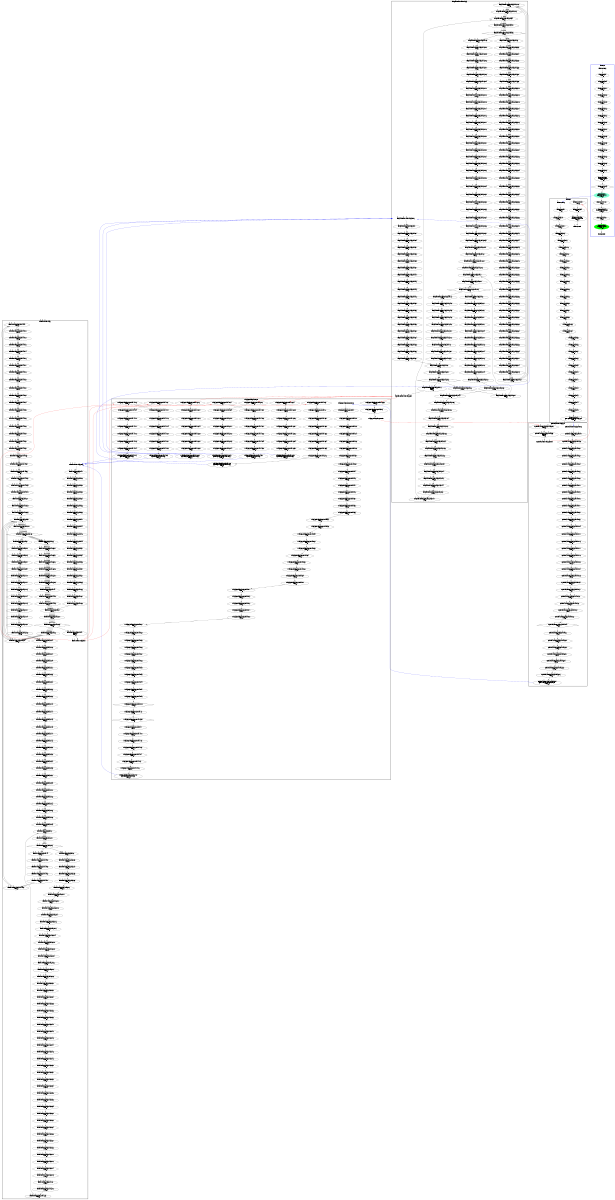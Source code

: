 digraph "CFG" {
fontsize=10;
orientation="portrait";
rankdir="TB";
size="10,8";
FastAdditiveNaiveMatrixMultiply__bb127__2 [fontsize=10, label="\"FastAdditiveNaiveMatrixMultiply__bb127__2\"\nWCET=6", width="0.01"];
FastAdditiveNaiveMatrixMultiply__bb63__56 [fontsize=10, label="\"FastAdditiveNaiveMatrixMultiply__bb63__56\"\nWCET=6", width="0.01"];
FastAdditiveNaiveMatrixMultiply__bb130__14 [fontsize=10, label="\"FastAdditiveNaiveMatrixMultiply__bb130__14\"\nWCET=4", width="0.01"];
FastAdditiveNaiveMatrixMultiply__bb130__37 [fontsize=10, label="\"FastAdditiveNaiveMatrixMultiply__bb130__37\"\nWCET=4", width="0.01"];
FastAdditiveNaiveMatrixMultiply__bb31__47 [fontsize=10, label="\"FastAdditiveNaiveMatrixMultiply__bb31__47\"\nWCET=0", width="0.01"];
FastAdditiveNaiveMatrixMultiply__bb63__60 [fontsize=10, label="\"FastAdditiveNaiveMatrixMultiply__bb63__60\"\nWCET=4", width="0.01"];
FastAdditiveNaiveMatrixMultiply__bb31__21 [fontsize=10, label="\"FastAdditiveNaiveMatrixMultiply__bb31__21\"\nWCET=4", width="0.01"];
FastAdditiveNaiveMatrixMultiply__bb130__18 [fontsize=10, label="\"FastAdditiveNaiveMatrixMultiply__bb130__18\"\nWCET=4", width="0.01"];
FastAdditiveNaiveMatrixMultiply__bb161__2 [fontsize=10, label="\"FastAdditiveNaiveMatrixMultiply__bb161__2\"\nWCET=6", width="0.01"];
FastAdditiveNaiveMatrixMultiply__bb63__46 [fontsize=10, label="\"FastAdditiveNaiveMatrixMultiply__bb63__46\"\nWCET=4", width="0.01"];
FastAdditiveNaiveMatrixMultiply__bb27__1 [fontsize=10, label="\"FastAdditiveNaiveMatrixMultiply__bb27__1\"\nWCET=4", width="0.01"];
FastAdditiveNaiveMatrixMultiply__bb63__12 [fontsize=10, label="\"FastAdditiveNaiveMatrixMultiply__bb63__12\"\nWCET=4", width="0.01"];
FastAdditiveNaiveMatrixMultiply__bb31__41 [fontsize=10, label="\"FastAdditiveNaiveMatrixMultiply__bb31__41\"\nWCET=4", width="0.01"];
FastAdditiveNaiveMatrixMultiply__bb130__39 [fontsize=10, label="\"FastAdditiveNaiveMatrixMultiply__bb130__39\"\nWCET=6", width="0.01"];
FastAdditiveNaiveMatrixMultiply__bb130__9 [fontsize=10, label="\"FastAdditiveNaiveMatrixMultiply__bb130__9\"\nWCET=4", width="0.01"];
FastAdditiveNaiveMatrixMultiply__bb__50 [fontsize=10, label="\"FastAdditiveNaiveMatrixMultiply__bb__50\"\nWCET=4", width="0.01"];
FastAdditiveNaiveMatrixMultiply__bb63__74 [fontsize=10, label="\"FastAdditiveNaiveMatrixMultiply__bb63__74\"\nWCET=6", width="0.01"];
FastAdditiveNaiveMatrixMultiply__bb31__9 [fontsize=10, label="\"FastAdditiveNaiveMatrixMultiply__bb31__9\"\nWCET=4", width="0.01"];
FastAdditiveNaiveMatrixMultiply__bb164__6 [fontsize=10, label="\"FastAdditiveNaiveMatrixMultiply__bb164__6\"\nWCET=4", width="0.01"];
FastAdditiveNaiveMatrixMultiply__bb63__48 [fontsize=10, label="\"FastAdditiveNaiveMatrixMultiply__bb63__48\"\nWCET=6", width="0.01"];
FastAdditiveNaiveMatrixMultiply__bb175__3 [fontsize=10, label="\"FastAdditiveNaiveMatrixMultiply__bb175__3\"\nWCET=0", width="0.01"];
FastAdditiveNaiveMatrixMultiply__bb__35 [fontsize=10, label="\"FastAdditiveNaiveMatrixMultiply__bb__35\"\nWCET=4", width="0.01"];
FastAdditiveNaiveMatrixMultiply__bb__29 [fontsize=10, label="\"FastAdditiveNaiveMatrixMultiply__bb__29\"\nWCET=4", width="0.01"];
FastAdditiveNaiveMatrixMultiply__bb__27 [fontsize=10, label="\"FastAdditiveNaiveMatrixMultiply__bb__27\"\nWCET=4", width="0.01"];
FastAdditiveNaiveMatrixMultiply__bb63__28 [fontsize=10, label="\"FastAdditiveNaiveMatrixMultiply__bb63__28\"\nWCET=4", width="0.01"];
FastAdditiveNaiveMatrixMultiply__bb63__24 [fontsize=10, label="\"FastAdditiveNaiveMatrixMultiply__bb63__24\"\nWCET=6", width="0.01"];
FastAdditiveNaiveMatrixMultiply__bb63__50 [fontsize=10, label="\"FastAdditiveNaiveMatrixMultiply__bb63__50\"\nWCET=4", width="0.01"];
FastAdditiveNaiveMatrixMultiply__bb130__40 [fontsize=10, label="\"FastAdditiveNaiveMatrixMultiply__bb130__40\"\nWCET=0", width="0.01"];
FastAdditiveNaiveMatrixMultiply__bb31__34 [fontsize=10, label="\"FastAdditiveNaiveMatrixMultiply__bb31__34\"\nWCET=4", width="0.01"];
FastAdditiveNaiveMatrixMultiply__bb161 [fontsize=10, label="\"FastAdditiveNaiveMatrixMultiply__bb161\"\nWCET=4", width="0.01"];
FastAdditiveNaiveMatrixMultiply__bb26__1 [fontsize=10, label="\"FastAdditiveNaiveMatrixMultiply__bb26__1\"\nWCET=0", width="0.01"];
FastAdditiveNaiveMatrixMultiply__bb164__12 [fontsize=10, label="\"FastAdditiveNaiveMatrixMultiply__bb164__12\"\nWCET=0", width="0.01"];
FastAdditiveNaiveMatrixMultiply__bb31__46 [fontsize=10, label="\"FastAdditiveNaiveMatrixMultiply__bb31__46\"\nWCET=4", width="0.01"];
FastAdditiveNaiveMatrixMultiply__bb130__28 [fontsize=10, label="\"FastAdditiveNaiveMatrixMultiply__bb130__28\"\nWCET=6", width="0.01"];
FastAdditiveNaiveMatrixMultiply__bb59 [fontsize=10, label="\"FastAdditiveNaiveMatrixMultiply__bb59\"\nWCET=4", width="0.01"];
FastAdditiveNaiveMatrixMultiply__bb31__39 [fontsize=10, label="\"FastAdditiveNaiveMatrixMultiply__bb31__39\"\nWCET=4", width="0.01"];
FastAdditiveNaiveMatrixMultiply__bb63__22 [fontsize=10, label="\"FastAdditiveNaiveMatrixMultiply__bb63__22\"\nWCET=4", width="0.01"];
FastAdditiveNaiveMatrixMultiply__bb63__32 [fontsize=10, label="\"FastAdditiveNaiveMatrixMultiply__bb63__32\"\nWCET=6", width="0.01"];
FastAdditiveNaiveMatrixMultiply__bb__31 [fontsize=10, label="\"FastAdditiveNaiveMatrixMultiply__bb__31\"\nWCET=4", width="0.01"];
FastAdditiveNaiveMatrixMultiply__bb63__40 [fontsize=10, label="\"FastAdditiveNaiveMatrixMultiply__bb63__40\"\nWCET=6", width="0.01"];
FastAdditiveNaiveMatrixMultiply__bb26 [fontsize=10, label="\"FastAdditiveNaiveMatrixMultiply__bb26\"\nWCET=4", width="0.01"];
FastAdditiveNaiveMatrixMultiply__bb__40 [fontsize=10, label="\"FastAdditiveNaiveMatrixMultiply__bb__40\"\nWCET=4", width="0.01"];
FastAdditiveNaiveMatrixMultiply__bb130__2 [fontsize=10, label="\"FastAdditiveNaiveMatrixMultiply__bb130__2\"\nWCET=4", width="0.01"];
FastAdditiveNaiveMatrixMultiply__bb164 [fontsize=10, label="\"FastAdditiveNaiveMatrixMultiply__bb164\"\nWCET=4", width="0.01"];
FastAdditiveNaiveMatrixMultiply__bb63__21 [fontsize=10, label="\"FastAdditiveNaiveMatrixMultiply__bb63__21\"\nWCET=4", width="0.01"];
FastAdditiveNaiveMatrixMultiply__bb63__36 [fontsize=10, label="\"FastAdditiveNaiveMatrixMultiply__bb63__36\"\nWCET=4", width="0.01"];
FastAdditiveNaiveMatrixMultiply__bb__53 [fontsize=10, label="\"FastAdditiveNaiveMatrixMultiply__bb__53\"\nWCET=8", width="0.01"];
FastAdditiveNaiveMatrixMultiply__bb31__26 [fontsize=10, label="\"FastAdditiveNaiveMatrixMultiply__bb31__26\"\nWCET=4", width="0.01"];
FastAdditiveNaiveMatrixMultiply__bb164__2 [fontsize=10, label="\"FastAdditiveNaiveMatrixMultiply__bb164__2\"\nWCET=4", width="0.01"];
FastAdditiveNaiveMatrixMultiply__bb130__16 [fontsize=10, label="\"FastAdditiveNaiveMatrixMultiply__bb130__16\"\nWCET=6", width="0.01"];
FastAdditiveNaiveMatrixMultiply__bb31__24 [fontsize=10, label="\"FastAdditiveNaiveMatrixMultiply__bb31__24\"\nWCET=4", width="0.01"];
FastAdditiveNaiveMatrixMultiply__bb63__54 [fontsize=10, label="\"FastAdditiveNaiveMatrixMultiply__bb63__54\"\nWCET=4", width="0.01"];
FastAdditiveNaiveMatrixMultiply__bb130__21 [fontsize=10, label="\"FastAdditiveNaiveMatrixMultiply__bb130__21\"\nWCET=4", width="0.01"];
FastAdditiveNaiveMatrixMultiply__bb63__45 [fontsize=10, label="\"FastAdditiveNaiveMatrixMultiply__bb63__45\"\nWCET=4", width="0.01"];
FastAdditiveNaiveMatrixMultiply__bb__37 [fontsize=10, label="\"FastAdditiveNaiveMatrixMultiply__bb__37\"\nWCET=4", width="0.01"];
FastAdditiveNaiveMatrixMultiply__bb31 [fontsize=10, label="\"FastAdditiveNaiveMatrixMultiply__bb31\"\nWCET=4", width="0.01"];
FastAdditiveNaiveMatrixMultiply__bb130__32 [fontsize=10, label="\"FastAdditiveNaiveMatrixMultiply__bb130__32\"\nWCET=6", width="0.01"];
FastAdditiveNaiveMatrixMultiply__bb130__26 [fontsize=10, label="\"FastAdditiveNaiveMatrixMultiply__bb130__26\"\nWCET=4", width="0.01"];
FastAdditiveNaiveMatrixMultiply__bb63__61 [fontsize=10, label="\"FastAdditiveNaiveMatrixMultiply__bb63__61\"\nWCET=4", width="0.01"];
FastAdditiveNaiveMatrixMultiply__bb__65 [fontsize=10, label="\"FastAdditiveNaiveMatrixMultiply__bb__65\"\nWCET=4", width="0.01"];
FastAdditiveNaiveMatrixMultiply__bb63__53 [fontsize=10, label="\"FastAdditiveNaiveMatrixMultiply__bb63__53\"\nWCET=4", width="0.01"];
FastAdditiveNaiveMatrixMultiply__bb27 [fontsize=10, label="\"FastAdditiveNaiveMatrixMultiply__bb27\"\nWCET=4", width="0.01"];
FastAdditiveNaiveMatrixMultiply__bb63__64 [fontsize=10, label="\"FastAdditiveNaiveMatrixMultiply__bb63__64\"\nWCET=6", width="0.01"];
FastAdditiveNaiveMatrixMultiply__bb__67 [fontsize=10, label="\"FastAdditiveNaiveMatrixMultiply__bb__67\"\nWCET=0", width="0.01"];
FastAdditiveNaiveMatrixMultiply__bb22__3 [fontsize=10, label="\"FastAdditiveNaiveMatrixMultiply__bb22__3\"\nWCET=5", shape=diamond, width="0.01"];
FastAdditiveNaiveMatrixMultiply__bb63__20 [fontsize=10, label="\"FastAdditiveNaiveMatrixMultiply__bb63__20\"\nWCET=4", width="0.01"];
FastAdditiveNaiveMatrixMultiply__bb22 [fontsize=10, label="\"FastAdditiveNaiveMatrixMultiply__bb22\"\nWCET=4", width="0.01"];
FastAdditiveNaiveMatrixMultiply__bb130__36 [fontsize=10, label="\"FastAdditiveNaiveMatrixMultiply__bb130__36\"\nWCET=6", width="0.01"];
FastAdditiveNaiveMatrixMultiply__bb130__29 [fontsize=10, label="\"FastAdditiveNaiveMatrixMultiply__bb130__29\"\nWCET=4", width="0.01"];
FastAdditiveNaiveMatrixMultiply__bb130__8 [fontsize=10, label="\"FastAdditiveNaiveMatrixMultiply__bb130__8\"\nWCET=4", width="0.01"];
FastAdditiveNaiveMatrixMultiply__bb130__7 [fontsize=10, label="\"FastAdditiveNaiveMatrixMultiply__bb130__7\"\nWCET=4", width="0.01"];
FastAdditiveNaiveMatrixMultiply__bb164__5 [fontsize=10, label="\"FastAdditiveNaiveMatrixMultiply__bb164__5\"\nWCET=6", width="0.01"];
FastAdditiveNaiveMatrixMultiply__bb130__24 [fontsize=10, label="\"FastAdditiveNaiveMatrixMultiply__bb130__24\"\nWCET=6", width="0.01"];
FastAdditiveNaiveMatrixMultiply__bb63__10 [fontsize=10, label="\"FastAdditiveNaiveMatrixMultiply__bb63__10\"\nWCET=4", width="0.01"];
FastAdditiveNaiveMatrixMultiply__bb130__33 [fontsize=10, label="\"FastAdditiveNaiveMatrixMultiply__bb130__33\"\nWCET=4", width="0.01"];
FastAdditiveNaiveMatrixMultiply__bb22__1 [fontsize=10, label="\"FastAdditiveNaiveMatrixMultiply__bb22__1\"\nWCET=4", width="0.01"];
FastAdditiveNaiveMatrixMultiply__bb178 [fontsize=10, label="\"FastAdditiveNaiveMatrixMultiply__bb178\"\nRETURN\nWCET=0", width="0.01"];
FastAdditiveNaiveMatrixMultiply__bb__43 [fontsize=10, label="\"FastAdditiveNaiveMatrixMultiply__bb__43\"\nWCET=8", width="0.01"];
FastAdditiveNaiveMatrixMultiply__bb31__13 [fontsize=10, label="\"FastAdditiveNaiveMatrixMultiply__bb31__13\"\nWCET=6", width="0.01"];
FastAdditiveNaiveMatrixMultiply__bb__56 [fontsize=10, label="\"FastAdditiveNaiveMatrixMultiply__bb__56\"\nWCET=4", width="0.01"];
FastAdditiveNaiveMatrixMultiply__bb161__3 [fontsize=10, label="\"FastAdditiveNaiveMatrixMultiply__bb161__3\"\nWCET=0", width="0.01"];
FastAdditiveNaiveMatrixMultiply__bb__55 [fontsize=10, label="\"FastAdditiveNaiveMatrixMultiply__bb__55\"\nWCET=4", width="0.01"];
FastAdditiveNaiveMatrixMultiply__bb63__34 [fontsize=10, label="\"FastAdditiveNaiveMatrixMultiply__bb63__34\"\nWCET=4", width="0.01"];
FastAdditiveNaiveMatrixMultiply__bb127__3 [fontsize=10, label="\"FastAdditiveNaiveMatrixMultiply__bb127__3\"\nWCET=0", width="0.01"];
FastAdditiveNaiveMatrixMultiply__bb31__38 [fontsize=10, label="\"FastAdditiveNaiveMatrixMultiply__bb31__38\"\nWCET=6", width="0.01"];
FastAdditiveNaiveMatrixMultiply__bb63__66 [fontsize=10, label="\"FastAdditiveNaiveMatrixMultiply__bb63__66\"\nWCET=4", width="0.01"];
FastAdditiveNaiveMatrixMultiply_exit [color="white", fontsize=10, label="FastAdditiveNaiveMatrixMultiply_exit", width="0.01"];
FastAdditiveNaiveMatrixMultiply__bb63__4 [fontsize=10, label="\"FastAdditiveNaiveMatrixMultiply__bb63__4\"\nWCET=4", width="0.01"];
FastAdditiveNaiveMatrixMultiply__bb27__3 [fontsize=10, label="\"FastAdditiveNaiveMatrixMultiply__bb27__3\"\nWCET=5", shape=diamond, width="0.01"];
FastAdditiveNaiveMatrixMultiply__bb__60 [fontsize=10, label="\"FastAdditiveNaiveMatrixMultiply__bb__60\"\nWCET=10", width="0.01"];
FastAdditiveNaiveMatrixMultiply__bb31__5 [fontsize=10, label="\"FastAdditiveNaiveMatrixMultiply__bb31__5\"\nWCET=10", width="0.01"];
FastAdditiveNaiveMatrixMultiply__bb31__8 [fontsize=10, label="\"FastAdditiveNaiveMatrixMultiply__bb31__8\"\nWCET=4", width="0.01"];
FastAdditiveNaiveMatrixMultiply__bb63__58 [fontsize=10, label="\"FastAdditiveNaiveMatrixMultiply__bb63__58\"\nWCET=4", width="0.01"];
FastAdditiveNaiveMatrixMultiply__bb130 [fontsize=10, label="\"FastAdditiveNaiveMatrixMultiply__bb130\"\nWCET=4", width="0.01"];
FastAdditiveNaiveMatrixMultiply__bb31__16 [fontsize=10, label="\"FastAdditiveNaiveMatrixMultiply__bb31__16\"\nWCET=4", width="0.01"];
FastAdditiveNaiveMatrixMultiply__bb59__3 [fontsize=10, label="\"FastAdditiveNaiveMatrixMultiply__bb59__3\"\nWCET=5", shape=diamond, width="0.01"];
FastAdditiveNaiveMatrixMultiply__bb63__42 [fontsize=10, label="\"FastAdditiveNaiveMatrixMultiply__bb63__42\"\nWCET=4", width="0.01"];
FastAdditiveNaiveMatrixMultiply__bb31__2 [fontsize=10, label="\"FastAdditiveNaiveMatrixMultiply__bb31__2\"\nWCET=4", width="0.01"];
FastAdditiveNaiveMatrixMultiply__bb63__37 [fontsize=10, label="\"FastAdditiveNaiveMatrixMultiply__bb63__37\"\nWCET=4", width="0.01"];
FastAdditiveNaiveMatrixMultiply__bb31__43 [fontsize=10, label="\"FastAdditiveNaiveMatrixMultiply__bb31__43\"\nWCET=6", width="0.01"];
FastAdditiveNaiveMatrixMultiply__bb130__20 [fontsize=10, label="\"FastAdditiveNaiveMatrixMultiply__bb130__20\"\nWCET=6", width="0.01"];
FastAdditiveNaiveMatrixMultiply__bb63__44 [fontsize=10, label="\"FastAdditiveNaiveMatrixMultiply__bb63__44\"\nWCET=4", width="0.01"];
FastAdditiveNaiveMatrixMultiply__bb63__3 [fontsize=10, label="\"FastAdditiveNaiveMatrixMultiply__bb63__3\"\nWCET=6", width="0.01"];
FastAdditiveNaiveMatrixMultiply__bb63__13 [fontsize=10, label="\"FastAdditiveNaiveMatrixMultiply__bb63__13\"\nWCET=4", width="0.01"];
FastAdditiveNaiveMatrixMultiply__bb [fontsize=10, label="\"FastAdditiveNaiveMatrixMultiply__bb\"\nWCET=4", width="0.01"];
FastAdditiveNaiveMatrixMultiply__bb63__38 [fontsize=10, label="\"FastAdditiveNaiveMatrixMultiply__bb63__38\"\nWCET=4", width="0.01"];
FastAdditiveNaiveMatrixMultiply__bb130__13 [fontsize=10, label="\"FastAdditiveNaiveMatrixMultiply__bb130__13\"\nWCET=4", width="0.01"];
FastAdditiveNaiveMatrixMultiply_entry [color="white", fontsize=10, height="0.01", label="FastAdditiveNaiveMatrixMultiply_entry", width="0.01"];
FastAdditiveNaiveMatrixMultiply__bb__66 [fontsize=10, label="\"FastAdditiveNaiveMatrixMultiply__bb__66\"\nWCET=4", width="0.01"];
FastAdditiveNaiveMatrixMultiply__bb31__23 [fontsize=10, label="\"FastAdditiveNaiveMatrixMultiply__bb31__23\"\nWCET=6", width="0.01"];
FastAdditiveNaiveMatrixMultiply__bb__45 [fontsize=10, label="\"FastAdditiveNaiveMatrixMultiply__bb__45\"\nWCET=4", width="0.01"];
FastAdditiveNaiveMatrixMultiply__bb31__36 [fontsize=10, label="\"FastAdditiveNaiveMatrixMultiply__bb31__36\"\nWCET=4", width="0.01"];
FastAdditiveNaiveMatrixMultiply__bb63__7 [fontsize=10, label="\"FastAdditiveNaiveMatrixMultiply__bb63__7\"\nWCET=4", width="0.01"];
FastAdditiveNaiveMatrixMultiply__bb63__29 [fontsize=10, label="\"FastAdditiveNaiveMatrixMultiply__bb63__29\"\nWCET=4", width="0.01"];
FastAdditiveNaiveMatrixMultiply__bb63__71 [fontsize=10, label="\"FastAdditiveNaiveMatrixMultiply__bb63__71\"\nWCET=4", width="0.01"];
FastAdditiveNaiveMatrixMultiply__bb63__68 [fontsize=10, label="\"FastAdditiveNaiveMatrixMultiply__bb63__68\"\nWCET=4", width="0.01"];
FastAdditiveNaiveMatrixMultiply__bb63__18 [fontsize=10, label="\"FastAdditiveNaiveMatrixMultiply__bb63__18\"\nWCET=4", width="0.01"];
FastAdditiveNaiveMatrixMultiply__bb63__5 [fontsize=10, label="\"FastAdditiveNaiveMatrixMultiply__bb63__5\"\nWCET=4", width="0.01"];
FastAdditiveNaiveMatrixMultiply__bb63__16 [fontsize=10, label="\"FastAdditiveNaiveMatrixMultiply__bb63__16\"\nWCET=6", width="0.01"];
FastAdditiveNaiveMatrixMultiply__bb63__52 [fontsize=10, label="\"FastAdditiveNaiveMatrixMultiply__bb63__52\"\nWCET=4", width="0.01"];
FastAdditiveNaiveMatrixMultiply__bb164__8 [fontsize=10, label="\"FastAdditiveNaiveMatrixMultiply__bb164__8\"\nWCET=4", width="0.01"];
FastAdditiveNaiveMatrixMultiply__bb31__7 [fontsize=10, label="\"FastAdditiveNaiveMatrixMultiply__bb31__7\"\nWCET=4", width="0.01"];
FastAdditiveNaiveMatrixMultiply__bb130__12 [fontsize=10, label="\"FastAdditiveNaiveMatrixMultiply__bb130__12\"\nWCET=6", width="0.01"];
FastAdditiveNaiveMatrixMultiply__bb130__6 [fontsize=10, label="\"FastAdditiveNaiveMatrixMultiply__bb130__6\"\nWCET=4", width="0.01"];
FastAdditiveNaiveMatrixMultiply__bb175 [fontsize=10, label="\"FastAdditiveNaiveMatrixMultiply__bb175\"\nWCET=4", width="0.01"];
FastAdditiveNaiveMatrixMultiply__bb31__33 [fontsize=10, label="\"FastAdditiveNaiveMatrixMultiply__bb31__33\"\nWCET=6", width="0.01"];
FastAdditiveNaiveMatrixMultiply__bb130__17 [fontsize=10, label="\"FastAdditiveNaiveMatrixMultiply__bb130__17\"\nWCET=4", width="0.01"];
FastAdditiveNaiveMatrixMultiply__bb31__28 [fontsize=10, label="\"FastAdditiveNaiveMatrixMultiply__bb31__28\"\nWCET=6", width="0.01"];
FastAdditiveNaiveMatrixMultiply__bb63__30 [fontsize=10, label="\"FastAdditiveNaiveMatrixMultiply__bb63__30\"\nWCET=4", width="0.01"];
FastAdditiveNaiveMatrixMultiply__bb__64 [fontsize=10, label="\"FastAdditiveNaiveMatrixMultiply__bb__64\"\nWCET=4", width="0.01"];
FastAdditiveNaiveMatrixMultiply__bb31__44 [fontsize=10, label="\"FastAdditiveNaiveMatrixMultiply__bb31__44\"\nWCET=4", width="0.01"];
FastAdditiveNaiveMatrixMultiply__bb31__19 [fontsize=10, label="\"FastAdditiveNaiveMatrixMultiply__bb31__19\"\nWCET=4", width="0.01"];
FastAdditiveNaiveMatrixMultiply__bb__33 [fontsize=10, label="\"FastAdditiveNaiveMatrixMultiply__bb__33\"\nWCET=4", width="0.01"];
FastAdditiveNaiveMatrixMultiply__bb31__31 [fontsize=10, label="\"FastAdditiveNaiveMatrixMultiply__bb31__31\"\nWCET=4", width="0.01"];
FastAdditiveNaiveMatrixMultiply__bb31__18 [fontsize=10, label="\"FastAdditiveNaiveMatrixMultiply__bb31__18\"\nWCET=6", width="0.01"];
FastAdditiveNaiveMatrixMultiply__bb31__14 [fontsize=10, label="\"FastAdditiveNaiveMatrixMultiply__bb31__14\"\nWCET=4", width="0.01"];
FastAdditiveNaiveMatrixMultiply__bb130__10 [fontsize=10, label="\"FastAdditiveNaiveMatrixMultiply__bb130__10\"\nWCET=4", width="0.01"];
FastAdditiveNaiveMatrixMultiply__bb63__69 [fontsize=10, label="\"FastAdditiveNaiveMatrixMultiply__bb63__69\"\nWCET=4", width="0.01"];
FastAdditiveNaiveMatrixMultiply__bb31__29 [fontsize=10, label="\"FastAdditiveNaiveMatrixMultiply__bb31__29\"\nWCET=4", width="0.01"];
FastAdditiveNaiveMatrixMultiply__bb63__26 [fontsize=10, label="\"FastAdditiveNaiveMatrixMultiply__bb63__26\"\nWCET=4", width="0.01"];
FastAdditiveNaiveMatrixMultiply__bb130__25 [fontsize=10, label="\"FastAdditiveNaiveMatrixMultiply__bb130__25\"\nWCET=4", width="0.01"];
FastAdditiveNaiveMatrixMultiply__bb127 [fontsize=10, label="\"FastAdditiveNaiveMatrixMultiply__bb127\"\nWCET=4", width="0.01"];
FastAdditiveNaiveMatrixMultiply__bb164__11 [fontsize=10, label="\"FastAdditiveNaiveMatrixMultiply__bb164__11\"\nWCET=6", width="0.01"];
FastAdditiveNaiveMatrixMultiply__bb130__34 [fontsize=10, label="\"FastAdditiveNaiveMatrixMultiply__bb130__34\"\nWCET=4", width="0.01"];
FastAdditiveNaiveMatrixMultiply__bb130__22 [fontsize=10, label="\"FastAdditiveNaiveMatrixMultiply__bb130__22\"\nWCET=4", width="0.01"];
FastAdditiveNaiveMatrixMultiply__bb63__8 [fontsize=10, label="\"FastAdditiveNaiveMatrixMultiply__bb63__8\"\nWCET=4", width="0.01"];
FastAdditiveNaiveMatrixMultiply__bb63__14 [fontsize=10, label="\"FastAdditiveNaiveMatrixMultiply__bb63__14\"\nWCET=4", width="0.01"];
FastAdditiveNaiveMatrixMultiply__bb__48 [fontsize=10, label="\"FastAdditiveNaiveMatrixMultiply__bb__48\"\nWCET=8", width="0.01"];
FastAdditiveNaiveMatrixMultiply__bb31__11 [fontsize=10, label="\"FastAdditiveNaiveMatrixMultiply__bb31__11\"\nWCET=4", width="0.01"];
FastAdditiveNaiveMatrixMultiply__bb63__75 [fontsize=10, label="\"FastAdditiveNaiveMatrixMultiply__bb63__75\"\nWCET=0", width="0.01"];
FastAdditiveNaiveMatrixMultiply__bb63__6 [fontsize=10, label="\"FastAdditiveNaiveMatrixMultiply__bb63__6\"\nWCET=4", width="0.01"];
FastAdditiveNaiveMatrixMultiply__bb59__1 [fontsize=10, label="\"FastAdditiveNaiveMatrixMultiply__bb59__1\"\nWCET=4", width="0.01"];
FastAdditiveNaiveMatrixMultiply__bb130__5 [fontsize=10, label="\"FastAdditiveNaiveMatrixMultiply__bb130__5\"\nWCET=6", width="0.01"];
FastAdditiveNaiveMatrixMultiply__bb63 [fontsize=10, label="\"FastAdditiveNaiveMatrixMultiply__bb63\"\nWCET=4", width="0.01"];
FastAdditiveNaiveMatrixMultiply__bb130__30 [fontsize=10, label="\"FastAdditiveNaiveMatrixMultiply__bb130__30\"\nWCET=4", width="0.01"];
FastAdditiveNaiveMatrixMultiply__bb175__2 [fontsize=10, label="\"FastAdditiveNaiveMatrixMultiply__bb175__2\"\nWCET=6", width="0.01"];
FastAdditiveNaiveMatrixMultiply__bb63__62 [fontsize=10, label="\"FastAdditiveNaiveMatrixMultiply__bb63__62\"\nWCET=4", width="0.01"];
OptimizedStrassenMultiply_par__bb__124 [fontsize=10, label="\"OptimizedStrassenMultiply_par__bb__124\"\nWCET=4", width="0.01"];
OptimizedStrassenMultiply_par__bb36__2 [fontsize=10, label="\"OptimizedStrassenMultiply_par__bb36__2\"\nWCET=4", width="0.01"];
OptimizedStrassenMultiply_par__bb__68 [fontsize=10, label="\"OptimizedStrassenMultiply_par__bb__68\"\nWCET=4", width="0.01"];
OptimizedStrassenMultiply_par__bb__58 [fontsize=10, label="\"OptimizedStrassenMultiply_par__bb__58\"\nWCET=4", width="0.01"];
OptimizedStrassenMultiply_par__bb__62 [fontsize=10, label="\"OptimizedStrassenMultiply_par__bb__62\"\nWCET=4", width="0.01"];
OptimizedStrassenMultiply_par__bb__80 [fontsize=10, label="\"OptimizedStrassenMultiply_par__bb__80\"\nWCET=4", width="0.01"];
OptimizedStrassenMultiply_par__bb__73 [fontsize=10, label="\"OptimizedStrassenMultiply_par__bb__73\"\nWCET=4", width="0.01"];
OptimizedStrassenMultiply_par__bb__137 [fontsize=10, label="\"OptimizedStrassenMultiply_par__bb__137\"\nWCET=4", width="0.01"];
OptimizedStrassenMultiply_par__bb__60 [fontsize=10, label="\"OptimizedStrassenMultiply_par__bb__60\"\nWCET=4", width="0.01"];
OptimizedStrassenMultiply_par__bb__64 [fontsize=10, label="\"OptimizedStrassenMultiply_par__bb__64\"\nWCET=4", width="0.01"];
OptimizedStrassenMultiply_par__bb36__1 [fontsize=10, label="\"OptimizedStrassenMultiply_par__bb36__1\"\nWCET=4", width="0.01"];
OptimizedStrassenMultiply_par__bb36__6 [fontsize=10, label="\"OptimizedStrassenMultiply_par__bb36__6\"\nWCET=4", width="0.01"];
OptimizedStrassenMultiply_par__bb__70 [fontsize=10, label="\"OptimizedStrassenMultiply_par__bb__70\"\nWCET=4", width="0.01"];
OptimizedStrassenMultiply_par__bb__125 [fontsize=10, label="\"OptimizedStrassenMultiply_par__bb__125\"\nWCET=4", width="0.01"];
OptimizedStrassenMultiply_par__bb__136 [fontsize=10, label="\"OptimizedStrassenMultiply_par__bb__136\"\nWCET=10", width="0.01"];
OptimizedStrassenMultiply_par__bb36__4 [fontsize=10, label="\"OptimizedStrassenMultiply_par__bb36__4\"\nWCET=4", width="0.01"];
OptimizedStrassenMultiply_par__bb__113 [fontsize=10, label="\"OptimizedStrassenMultiply_par__bb__113\"\nWCET=4", width="0.01"];
OptimizedStrassenMultiply_par__bb__122 [fontsize=10, label="\"OptimizedStrassenMultiply_par__bb__122\"\nWCET=10", width="0.01"];
OptimizedStrassenMultiply_par__bb536 [fontsize=10, label="\"OptimizedStrassenMultiply_par__bb536\"\nRETURN\nWCET=0", width="0.01"];
OptimizedStrassenMultiply_par__bb__140 [fontsize=10, label="\"OptimizedStrassenMultiply_par__bb__140\"\nWCET=5", shape=diamond, width="0.01"];
OptimizedStrassenMultiply_par__bb__77 [fontsize=10, label="\"OptimizedStrassenMultiply_par__bb__77\"\nWCET=4", width="0.01"];
OptimizedStrassenMultiply_par__bb__129 [fontsize=10, label="\"OptimizedStrassenMultiply_par__bb__129\"\nWCET=10", width="0.01"];
OptimizedStrassenMultiply_par__bb36 [fontsize=10, label="\"OptimizedStrassenMultiply_par__bb36\"\nWCET=4", width="0.01"];
OptimizedStrassenMultiply_par__bb__66 [fontsize=10, label="\"OptimizedStrassenMultiply_par__bb__66\"\nWCET=4", width="0.01"];
OptimizedStrassenMultiply_par__bb36__7 [fontsize=10, label="OptimizedStrassenMultiply_par__bb36__7\nCALL MultiplyByDivideAndConquer\nWCET=13", width="0.01"];
OptimizedStrassenMultiply_par__bb36__3 [fontsize=10, label="\"OptimizedStrassenMultiply_par__bb36__3\"\nWCET=4", width="0.01"];
OptimizedStrassenMultiply_par__bb__132 [fontsize=10, label="\"OptimizedStrassenMultiply_par__bb__132\"\nWCET=4", width="0.01"];
OptimizedStrassenMultiply_par__bb__109 [fontsize=10, label="\"OptimizedStrassenMultiply_par__bb__109\"\nWCET=4", width="0.01"];
OptimizedStrassenMultiply_par__bb__111 [fontsize=10, label="\"OptimizedStrassenMultiply_par__bb__111\"\nWCET=4", width="0.01"];
OptimizedStrassenMultiply_par__bb__85 [fontsize=10, label="\"OptimizedStrassenMultiply_par__bb__85\"\nWCET=14", width="0.01"];
OptimizedStrassenMultiply_par__bb__117 [fontsize=10, label="\"OptimizedStrassenMultiply_par__bb__117\"\nWCET=4", width="0.01"];
OptimizedStrassenMultiply_par__bb [fontsize=10, label="\"OptimizedStrassenMultiply_par__bb\"\nWCET=4", width="0.01"];
OptimizedStrassenMultiply_par__bb36__8 [fontsize=10, label="\"OptimizedStrassenMultiply_par__bb36__8\"\nWCET=0", width="0.01"];
OptimizedStrassenMultiply_par__bb__75 [fontsize=10, label="\"OptimizedStrassenMultiply_par__bb__75\"\nWCET=8", width="0.01"];
OptimizedStrassenMultiply_par__bb__138 [fontsize=10, label="\"OptimizedStrassenMultiply_par__bb__138\"\nWCET=4", width="0.01"];
OptimizedStrassenMultiply_par__bb__118 [fontsize=10, label="\"OptimizedStrassenMultiply_par__bb__118\"\nWCET=4", width="0.01"];
OptimizedStrassenMultiply_par__bb36__5 [fontsize=10, label="\"OptimizedStrassenMultiply_par__bb36__5\"\nWCET=4", width="0.01"];
OptimizedStrassenMultiply_par_entry [color="white", fontsize=10, height="0.01", label="OptimizedStrassenMultiply_par_entry", width="0.01"];
OptimizedStrassenMultiply_par_exit [color="white", fontsize=10, label="OptimizedStrassenMultiply_par_exit", width="0.01"];
OptimizedStrassenMultiply_par__bb__131 [fontsize=10, label="\"OptimizedStrassenMultiply_par__bb__131\"\nWCET=4", width="0.01"];
FastNaiveMatrixMultiply__bb149__9 [fontsize=10, label="\"FastNaiveMatrixMultiply__bb149__9\"\nWCET=4", width="0.01"];
FastNaiveMatrixMultiply__bb82__72 [fontsize=10, label="\"FastNaiveMatrixMultiply__bb82__72\"\nWCET=4", width="0.01"];
FastNaiveMatrixMultiply__bb197 [fontsize=10, label="\"FastNaiveMatrixMultiply__bb197\"\nRETURN\nWCET=0", width="0.01"];
FastNaiveMatrixMultiply__bb31__9 [fontsize=10, label="\"FastNaiveMatrixMultiply__bb31__9\"\nWCET=6", width="0.01"];
FastNaiveMatrixMultiply__bb82__74 [fontsize=10, label="\"FastNaiveMatrixMultiply__bb82__74\"\nWCET=4", width="0.01"];
FastNaiveMatrixMultiply__bb149__7 [fontsize=10, label="\"FastNaiveMatrixMultiply__bb149__7\"\nWCET=4", width="0.01"];
FastNaiveMatrixMultiply__bb82__13 [fontsize=10, label="\"FastNaiveMatrixMultiply__bb82__13\"\nWCET=4", width="0.01"];
FastNaiveMatrixMultiply__bb82__32 [fontsize=10, label="\"FastNaiveMatrixMultiply__bb82__32\"\nWCET=4", width="0.01"];
FastNaiveMatrixMultiply__bb82__27 [fontsize=10, label="\"FastNaiveMatrixMultiply__bb82__27\"\nWCET=4", width="0.01"];
FastNaiveMatrixMultiply__bb82__58 [fontsize=10, label="\"FastNaiveMatrixMultiply__bb82__58\"\nWCET=4", width="0.01"];
FastNaiveMatrixMultiply__bb31__54 [fontsize=10, label="\"FastNaiveMatrixMultiply__bb31__54\"\nWCET=4", width="0.01"];
FastNaiveMatrixMultiply__bb82__38 [fontsize=10, label="\"FastNaiveMatrixMultiply__bb82__38\"\nWCET=6", width="0.01"];
FastNaiveMatrixMultiply__bb82__43 [fontsize=10, label="\"FastNaiveMatrixMultiply__bb82__43\"\nWCET=4", width="0.01"];
FastNaiveMatrixMultiply__bb31__22 [fontsize=10, label="\"FastNaiveMatrixMultiply__bb31__22\"\nWCET=6", width="0.01"];
FastNaiveMatrixMultiply__bb78__3 [fontsize=10, label="\"FastNaiveMatrixMultiply__bb78__3\"\nWCET=5", shape=diamond, width="0.01"];
FastNaiveMatrixMultiply__bb149__36 [fontsize=10, label="\"FastNaiveMatrixMultiply__bb149__36\"\nWCET=6", width="0.01"];
FastNaiveMatrixMultiply__bb82__34 [fontsize=10, label="\"FastNaiveMatrixMultiply__bb82__34\"\nWCET=4", width="0.01"];
FastNaiveMatrixMultiply__bb82 [fontsize=10, label="\"FastNaiveMatrixMultiply__bb82\"\nWCET=4", width="0.01"];
FastNaiveMatrixMultiply__bb149__22 [fontsize=10, label="\"FastNaiveMatrixMultiply__bb149__22\"\nWCET=4", width="0.01"];
FastNaiveMatrixMultiply__bb__51 [fontsize=10, label="\"FastNaiveMatrixMultiply__bb__51\"\nWCET=4", width="0.01"];
FastNaiveMatrixMultiply__bb31__34 [fontsize=10, label="\"FastNaiveMatrixMultiply__bb31__34\"\nWCET=4", width="0.01"];
FastNaiveMatrixMultiply__bb31__62 [fontsize=10, label="\"FastNaiveMatrixMultiply__bb31__62\"\nWCET=4", width="0.01"];
FastNaiveMatrixMultiply__bb82__52 [fontsize=10, label="\"FastNaiveMatrixMultiply__bb82__52\"\nWCET=4", width="0.01"];
FastNaiveMatrixMultiply__bb82__66 [fontsize=10, label="\"FastNaiveMatrixMultiply__bb82__66\"\nWCET=4", width="0.01"];
FastNaiveMatrixMultiply__bb82__64 [fontsize=10, label="\"FastNaiveMatrixMultiply__bb82__64\"\nWCET=4", width="0.01"];
FastNaiveMatrixMultiply__bb__54 [fontsize=10, label="\"FastNaiveMatrixMultiply__bb__54\"\nWCET=8", width="0.01"];
FastNaiveMatrixMultiply__bb31__24 [fontsize=10, label="\"FastNaiveMatrixMultiply__bb31__24\"\nWCET=4", width="0.01"];
FastNaiveMatrixMultiply__bb31__38 [fontsize=10, label="\"FastNaiveMatrixMultiply__bb31__38\"\nWCET=4", width="0.01"];
FastNaiveMatrixMultiply__bb82__59 [fontsize=10, label="\"FastNaiveMatrixMultiply__bb82__59\"\nWCET=4", width="0.01"];
FastNaiveMatrixMultiply__bb149__24 [fontsize=10, label="\"FastNaiveMatrixMultiply__bb149__24\"\nWCET=6", width="0.01"];
FastNaiveMatrixMultiply__bb82__62 [fontsize=10, label="\"FastNaiveMatrixMultiply__bb82__62\"\nWCET=6", width="0.01"];
FastNaiveMatrixMultiply__bb31__7 [fontsize=10, label="\"FastNaiveMatrixMultiply__bb31__7\"\nWCET=4", width="0.01"];
FastNaiveMatrixMultiply__bb31__15 [fontsize=10, label="\"FastNaiveMatrixMultiply__bb31__15\"\nWCET=4", width="0.01"];
FastNaiveMatrixMultiply__bb82__16 [fontsize=10, label="\"FastNaiveMatrixMultiply__bb82__16\"\nWCET=4", width="0.01"];
FastNaiveMatrixMultiply__bb26__1 [fontsize=10, label="\"FastNaiveMatrixMultiply__bb26__1\"\nWCET=0", width="0.01"];
FastNaiveMatrixMultiply__bb146__3 [fontsize=10, label="\"FastNaiveMatrixMultiply__bb146__3\"\nWCET=0", width="0.01"];
FastNaiveMatrixMultiply__bb31__20 [fontsize=10, label="\"FastNaiveMatrixMultiply__bb31__20\"\nWCET=4", width="0.01"];
FastNaiveMatrixMultiply__bb__34 [fontsize=10, label="\"FastNaiveMatrixMultiply__bb__34\"\nWCET=4", width="0.01"];
FastNaiveMatrixMultiply__bb149__5 [fontsize=10, label="\"FastNaiveMatrixMultiply__bb149__5\"\nWCET=6", width="0.01"];
FastNaiveMatrixMultiply__bb31__14 [fontsize=10, label="\"FastNaiveMatrixMultiply__bb31__14\"\nWCET=4", width="0.01"];
FastNaiveMatrixMultiply__bb31__48 [fontsize=10, label="\"FastNaiveMatrixMultiply__bb31__48\"\nWCET=4", width="0.01"];
FastNaiveMatrixMultiply__bb149__25 [fontsize=10, label="\"FastNaiveMatrixMultiply__bb149__25\"\nWCET=4", width="0.01"];
FastNaiveMatrixMultiply__bb27 [fontsize=10, label="\"FastNaiveMatrixMultiply__bb27\"\nWCET=4", width="0.01"];
FastNaiveMatrixMultiply__bb31__29 [fontsize=10, label="\"FastNaiveMatrixMultiply__bb31__29\"\nWCET=6", width="0.01"];
FastNaiveMatrixMultiply__bb82__40 [fontsize=10, label="\"FastNaiveMatrixMultiply__bb82__40\"\nWCET=4", width="0.01"];
FastNaiveMatrixMultiply__bb180 [fontsize=10, label="\"FastNaiveMatrixMultiply__bb180\"\nWCET=4", width="0.01"];
FastNaiveMatrixMultiply__bb31__17 [fontsize=10, label="\"FastNaiveMatrixMultiply__bb31__17\"\nWCET=4", width="0.01"];
FastNaiveMatrixMultiply__bb82__8 [fontsize=10, label="\"FastNaiveMatrixMultiply__bb82__8\"\nWCET=4", width="0.01"];
FastNaiveMatrixMultiply__bb82__44 [fontsize=10, label="\"FastNaiveMatrixMultiply__bb82__44\"\nWCET=4", width="0.01"];
FastNaiveMatrixMultiply__bb82__26 [fontsize=10, label="\"FastNaiveMatrixMultiply__bb82__26\"\nWCET=4", width="0.01"];
FastNaiveMatrixMultiply__bb31__50 [fontsize=10, label="\"FastNaiveMatrixMultiply__bb31__50\"\nWCET=6", width="0.01"];
FastNaiveMatrixMultiply__bb183__6 [fontsize=10, label="\"FastNaiveMatrixMultiply__bb183__6\"\nWCET=4", width="0.01"];
FastNaiveMatrixMultiply__bb31__41 [fontsize=10, label="\"FastNaiveMatrixMultiply__bb31__41\"\nWCET=4", width="0.01"];
FastNaiveMatrixMultiply__bb31__61 [fontsize=10, label="\"FastNaiveMatrixMultiply__bb31__61\"\nWCET=4", width="0.01"];
FastNaiveMatrixMultiply__bb82__4 [fontsize=10, label="\"FastNaiveMatrixMultiply__bb82__4\"\nWCET=4", width="0.01"];
FastNaiveMatrixMultiply__bb31__36 [fontsize=10, label="\"FastNaiveMatrixMultiply__bb31__36\"\nWCET=6", width="0.01"];
FastNaiveMatrixMultiply__bb82__14 [fontsize=10, label="\"FastNaiveMatrixMultiply__bb82__14\"\nWCET=4", width="0.01"];
FastNaiveMatrixMultiply__bb82__19 [fontsize=10, label="\"FastNaiveMatrixMultiply__bb82__19\"\nWCET=4", width="0.01"];
FastNaiveMatrixMultiply__bb149__34 [fontsize=10, label="\"FastNaiveMatrixMultiply__bb149__34\"\nWCET=4", width="0.01"];
FastNaiveMatrixMultiply__bb82__75 [fontsize=10, label="\"FastNaiveMatrixMultiply__bb82__75\"\nWCET=0", width="0.01"];
FastNaiveMatrixMultiply__bb26 [fontsize=10, label="\"FastNaiveMatrixMultiply__bb26\"\nWCET=4", width="0.01"];
FastNaiveMatrixMultiply__bb180__3 [fontsize=10, label="\"FastNaiveMatrixMultiply__bb180__3\"\nWCET=0", width="0.01"];
FastNaiveMatrixMultiply__bb31 [fontsize=10, label="\"FastNaiveMatrixMultiply__bb31\"\nWCET=4", width="0.01"];
FastNaiveMatrixMultiply__bb31__68 [fontsize=10, label="\"FastNaiveMatrixMultiply__bb31__68\"\nWCET=4", width="0.01"];
FastNaiveMatrixMultiply__bb31__26 [fontsize=10, label="\"FastNaiveMatrixMultiply__bb31__26\"\nWCET=4", width="0.01"];
FastNaiveMatrixMultiply__bb194__2 [fontsize=10, label="\"FastNaiveMatrixMultiply__bb194__2\"\nWCET=6", width="0.01"];
FastNaiveMatrixMultiply__bb31__33 [fontsize=10, label="\"FastNaiveMatrixMultiply__bb31__33\"\nWCET=4", width="0.01"];
FastNaiveMatrixMultiply__bb82__6 [fontsize=10, label="\"FastNaiveMatrixMultiply__bb82__6\"\nWCET=4", width="0.01"];
FastNaiveMatrixMultiply__bb149__37 [fontsize=10, label="\"FastNaiveMatrixMultiply__bb149__37\"\nWCET=4", width="0.01"];
FastNaiveMatrixMultiply__bb__32 [fontsize=10, label="\"FastNaiveMatrixMultiply__bb__32\"\nWCET=4", width="0.01"];
FastNaiveMatrixMultiply__bb__56 [fontsize=10, label="\"FastNaiveMatrixMultiply__bb__56\"\nWCET=4", width="0.01"];
FastNaiveMatrixMultiply__bb82__5 [fontsize=10, label="\"FastNaiveMatrixMultiply__bb82__5\"\nWCET=4", width="0.01"];
FastNaiveMatrixMultiply__bb__38 [fontsize=10, label="\"FastNaiveMatrixMultiply__bb__38\"\nWCET=4", width="0.01"];
FastNaiveMatrixMultiply__bb149__26 [fontsize=10, label="\"FastNaiveMatrixMultiply__bb149__26\"\nWCET=4", width="0.01"];
FastNaiveMatrixMultiply__bb82__22 [fontsize=10, label="\"FastNaiveMatrixMultiply__bb82__22\"\nWCET=6", width="0.01"];
FastNaiveMatrixMultiply__bb31__27 [fontsize=10, label="\"FastNaiveMatrixMultiply__bb31__27\"\nWCET=4", width="0.01"];
FastNaiveMatrixMultiply__bb183__12 [fontsize=10, label="\"FastNaiveMatrixMultiply__bb183__12\"\nWCET=0", width="0.01"];
FastNaiveMatrixMultiply__bb149__16 [fontsize=10, label="\"FastNaiveMatrixMultiply__bb149__16\"\nWCET=6", width="0.01"];
FastNaiveMatrixMultiply__bb31__40 [fontsize=10, label="\"FastNaiveMatrixMultiply__bb31__40\"\nWCET=4", width="0.01"];
FastNaiveMatrixMultiply__bb31__43 [fontsize=10, label="\"FastNaiveMatrixMultiply__bb31__43\"\nWCET=6", width="0.01"];
FastNaiveMatrixMultiply_entry [color="white", fontsize=10, height="0.01", label="FastNaiveMatrixMultiply_entry", width="0.01"];
FastNaiveMatrixMultiply__bb82__46 [fontsize=10, label="\"FastNaiveMatrixMultiply__bb82__46\"\nWCET=6", width="0.01"];
FastNaiveMatrixMultiply__bb149__13 [fontsize=10, label="\"FastNaiveMatrixMultiply__bb149__13\"\nWCET=4", width="0.01"];
FastNaiveMatrixMultiply__bb149__8 [fontsize=10, label="\"FastNaiveMatrixMultiply__bb149__8\"\nWCET=4", width="0.01"];
FastNaiveMatrixMultiply__bb183 [fontsize=10, label="\"FastNaiveMatrixMultiply__bb183\"\nWCET=4", width="0.01"];
FastNaiveMatrixMultiply__bb27__1 [fontsize=10, label="\"FastNaiveMatrixMultiply__bb27__1\"\nWCET=4", width="0.01"];
FastNaiveMatrixMultiply__bb82__28 [fontsize=10, label="\"FastNaiveMatrixMultiply__bb82__28\"\nWCET=4", width="0.01"];
FastNaiveMatrixMultiply__bb149__40 [fontsize=10, label="\"FastNaiveMatrixMultiply__bb149__40\"\nWCET=0", width="0.01"];
FastNaiveMatrixMultiply__bb31__45 [fontsize=10, label="\"FastNaiveMatrixMultiply__bb31__45\"\nWCET=4", width="0.01"];
FastNaiveMatrixMultiply__bb78__1 [fontsize=10, label="\"FastNaiveMatrixMultiply__bb78__1\"\nWCET=4", width="0.01"];
FastNaiveMatrixMultiply__bb31__19 [fontsize=10, label="\"FastNaiveMatrixMultiply__bb31__19\"\nWCET=4", width="0.01"];
FastNaiveMatrixMultiply__bb149__14 [fontsize=10, label="\"FastNaiveMatrixMultiply__bb149__14\"\nWCET=4", width="0.01"];
FastNaiveMatrixMultiply__bb22__1 [fontsize=10, label="\"FastNaiveMatrixMultiply__bb22__1\"\nWCET=4", width="0.01"];
FastNaiveMatrixMultiply__bb146__2 [fontsize=10, label="\"FastNaiveMatrixMultiply__bb146__2\"\nWCET=6", width="0.01"];
FastNaiveMatrixMultiply__bb183__11 [fontsize=10, label="\"FastNaiveMatrixMultiply__bb183__11\"\nWCET=6", width="0.01"];
FastNaiveMatrixMultiply__bb82__30 [fontsize=10, label="\"FastNaiveMatrixMultiply__bb82__30\"\nWCET=6", width="0.01"];
FastNaiveMatrixMultiply__bb82__70 [fontsize=10, label="\"FastNaiveMatrixMultiply__bb82__70\"\nWCET=6", width="0.01"];
FastNaiveMatrixMultiply__bb31__31 [fontsize=10, label="\"FastNaiveMatrixMultiply__bb31__31\"\nWCET=4", width="0.01"];
FastNaiveMatrixMultiply__bb31__55 [fontsize=10, label="\"FastNaiveMatrixMultiply__bb31__55\"\nWCET=4", width="0.01"];
FastNaiveMatrixMultiply__bb31__5 [fontsize=10, label="\"FastNaiveMatrixMultiply__bb31__5\"\nWCET=10", width="0.01"];
FastNaiveMatrixMultiply__bb [fontsize=10, label="\"FastNaiveMatrixMultiply__bb\"\nWCET=4", width="0.01"];
FastNaiveMatrixMultiply__bb31__66 [fontsize=10, label="\"FastNaiveMatrixMultiply__bb31__66\"\nWCET=4", width="0.01"];
FastNaiveMatrixMultiply__bb149__21 [fontsize=10, label="\"FastNaiveMatrixMultiply__bb149__21\"\nWCET=4", width="0.01"];
FastNaiveMatrixMultiply__bb31__59 [fontsize=10, label="\"FastNaiveMatrixMultiply__bb31__59\"\nWCET=4", width="0.01"];
FastNaiveMatrixMultiply__bb194 [fontsize=10, label="\"FastNaiveMatrixMultiply__bb194\"\nWCET=4", width="0.01"];
FastNaiveMatrixMultiply__bb149__30 [fontsize=10, label="\"FastNaiveMatrixMultiply__bb149__30\"\nWCET=4", width="0.01"];
FastNaiveMatrixMultiply__bb82__54 [fontsize=10, label="\"FastNaiveMatrixMultiply__bb82__54\"\nWCET=6", width="0.01"];
FastNaiveMatrixMultiply__bb149__39 [fontsize=10, label="\"FastNaiveMatrixMultiply__bb149__39\"\nWCET=6", width="0.01"];
FastNaiveMatrixMultiply__bb31__13 [fontsize=10, label="\"FastNaiveMatrixMultiply__bb31__13\"\nWCET=4", width="0.01"];
FastNaiveMatrixMultiply__bb149__12 [fontsize=10, label="\"FastNaiveMatrixMultiply__bb149__12\"\nWCET=6", width="0.01"];
FastNaiveMatrixMultiply__bb82__18 [fontsize=10, label="\"FastNaiveMatrixMultiply__bb82__18\"\nWCET=4", width="0.01"];
FastNaiveMatrixMultiply__bb__57 [fontsize=10, label="\"FastNaiveMatrixMultiply__bb__57\"\nWCET=4", width="0.01"];
FastNaiveMatrixMultiply__bb149__2 [fontsize=10, label="\"FastNaiveMatrixMultiply__bb149__2\"\nWCET=4", width="0.01"];
FastNaiveMatrixMultiply__bb82__20 [fontsize=10, label="\"FastNaiveMatrixMultiply__bb82__20\"\nWCET=4", width="0.01"];
FastNaiveMatrixMultiply__bb149__32 [fontsize=10, label="\"FastNaiveMatrixMultiply__bb149__32\"\nWCET=6", width="0.01"];
FastNaiveMatrixMultiply__bb149__17 [fontsize=10, label="\"FastNaiveMatrixMultiply__bb149__17\"\nWCET=4", width="0.01"];
FastNaiveMatrixMultiply__bb194__3 [fontsize=10, label="\"FastNaiveMatrixMultiply__bb194__3\"\nWCET=0", width="0.01"];
FastNaiveMatrixMultiply_exit [color="white", fontsize=10, label="FastNaiveMatrixMultiply_exit", width="0.01"];
FastNaiveMatrixMultiply__bb82__11 [fontsize=10, label="\"FastNaiveMatrixMultiply__bb82__11\"\nWCET=6", width="0.01"];
FastNaiveMatrixMultiply__bb78 [fontsize=10, label="\"FastNaiveMatrixMultiply__bb78\"\nWCET=4", width="0.01"];
FastNaiveMatrixMultiply__bb146 [fontsize=10, label="\"FastNaiveMatrixMultiply__bb146\"\nWCET=4", width="0.01"];
FastNaiveMatrixMultiply__bb__61 [fontsize=10, label="\"FastNaiveMatrixMultiply__bb__61\"\nWCET=10", width="0.01"];
FastNaiveMatrixMultiply__bb__41 [fontsize=10, label="\"FastNaiveMatrixMultiply__bb__41\"\nWCET=4", width="0.01"];
FastNaiveMatrixMultiply__bb__30 [fontsize=10, label="\"FastNaiveMatrixMultiply__bb__30\"\nWCET=4", width="0.01"];
FastNaiveMatrixMultiply__bb149 [fontsize=10, label="\"FastNaiveMatrixMultiply__bb149\"\nWCET=4", width="0.01"];
FastNaiveMatrixMultiply__bb82__36 [fontsize=10, label="\"FastNaiveMatrixMultiply__bb82__36\"\nWCET=4", width="0.01"];
FastNaiveMatrixMultiply__bb31__11 [fontsize=10, label="\"FastNaiveMatrixMultiply__bb31__11\"\nWCET=4", width="0.01"];
FastNaiveMatrixMultiply__bb82__24 [fontsize=10, label="\"FastNaiveMatrixMultiply__bb82__24\"\nWCET=4", width="0.01"];
FastNaiveMatrixMultiply__bb31__64 [fontsize=10, label="\"FastNaiveMatrixMultiply__bb31__64\"\nWCET=6", width="0.01"];
FastNaiveMatrixMultiply__bb31__52 [fontsize=10, label="\"FastNaiveMatrixMultiply__bb31__52\"\nWCET=4", width="0.01"];
FastNaiveMatrixMultiply__bb22__3 [fontsize=10, label="\"FastNaiveMatrixMultiply__bb22__3\"\nWCET=5", shape=diamond, width="0.01"];
FastNaiveMatrixMultiply__bb82__56 [fontsize=10, label="\"FastNaiveMatrixMultiply__bb82__56\"\nWCET=4", width="0.01"];
FastNaiveMatrixMultiply__bb183__5 [fontsize=10, label="\"FastNaiveMatrixMultiply__bb183__5\"\nWCET=6", width="0.01"];
FastNaiveMatrixMultiply__bb__36 [fontsize=10, label="\"FastNaiveMatrixMultiply__bb__36\"\nWCET=4", width="0.01"];
FastNaiveMatrixMultiply__bb82__35 [fontsize=10, label="\"FastNaiveMatrixMultiply__bb82__35\"\nWCET=4", width="0.01"];
FastNaiveMatrixMultiply__bb82__12 [fontsize=10, label="\"FastNaiveMatrixMultiply__bb82__12\"\nWCET=4", width="0.01"];
FastNaiveMatrixMultiply__bb82__51 [fontsize=10, label="\"FastNaiveMatrixMultiply__bb82__51\"\nWCET=4", width="0.01"];
FastNaiveMatrixMultiply__bb31__47 [fontsize=10, label="\"FastNaiveMatrixMultiply__bb31__47\"\nWCET=4", width="0.01"];
FastNaiveMatrixMultiply__bb82__48 [fontsize=10, label="\"FastNaiveMatrixMultiply__bb82__48\"\nWCET=4", width="0.01"];
FastNaiveMatrixMultiply__bb149__28 [fontsize=10, label="\"FastNaiveMatrixMultiply__bb149__28\"\nWCET=6", width="0.01"];
FastNaiveMatrixMultiply__bb82__3 [fontsize=10, label="\"FastNaiveMatrixMultiply__bb82__3\"\nWCET=6", width="0.01"];
FastNaiveMatrixMultiply__bb__66 [fontsize=10, label="\"FastNaiveMatrixMultiply__bb__66\"\nWCET=4", width="0.01"];
FastNaiveMatrixMultiply__bb__46 [fontsize=10, label="\"FastNaiveMatrixMultiply__bb__46\"\nWCET=4", width="0.01"];
FastNaiveMatrixMultiply__bb149__10 [fontsize=10, label="\"FastNaiveMatrixMultiply__bb149__10\"\nWCET=4", width="0.01"];
FastNaiveMatrixMultiply__bb__49 [fontsize=10, label="\"FastNaiveMatrixMultiply__bb__49\"\nWCET=8", width="0.01"];
FastNaiveMatrixMultiply__bb82__42 [fontsize=10, label="\"FastNaiveMatrixMultiply__bb82__42\"\nWCET=4", width="0.01"];
FastNaiveMatrixMultiply__bb82__60 [fontsize=10, label="\"FastNaiveMatrixMultiply__bb82__60\"\nWCET=4", width="0.01"];
FastNaiveMatrixMultiply__bb149__6 [fontsize=10, label="\"FastNaiveMatrixMultiply__bb149__6\"\nWCET=4", width="0.01"];
FastNaiveMatrixMultiply__bb__67 [fontsize=10, label="\"FastNaiveMatrixMultiply__bb__67\"\nWCET=4", width="0.01"];
FastNaiveMatrixMultiply__bb__44 [fontsize=10, label="\"FastNaiveMatrixMultiply__bb__44\"\nWCET=8", width="0.01"];
FastNaiveMatrixMultiply__bb149__20 [fontsize=10, label="\"FastNaiveMatrixMultiply__bb149__20\"\nWCET=6", width="0.01"];
FastNaiveMatrixMultiply__bb__68 [fontsize=10, label="\"FastNaiveMatrixMultiply__bb__68\"\nWCET=0", width="0.01"];
FastNaiveMatrixMultiply__bb149__29 [fontsize=10, label="\"FastNaiveMatrixMultiply__bb149__29\"\nWCET=4", width="0.01"];
FastNaiveMatrixMultiply__bb183__2 [fontsize=10, label="\"FastNaiveMatrixMultiply__bb183__2\"\nWCET=4", width="0.01"];
FastNaiveMatrixMultiply__bb149__33 [fontsize=10, label="\"FastNaiveMatrixMultiply__bb149__33\"\nWCET=4", width="0.01"];
FastNaiveMatrixMultiply__bb27__3 [fontsize=10, label="\"FastNaiveMatrixMultiply__bb27__3\"\nWCET=5", shape=diamond, width="0.01"];
FastNaiveMatrixMultiply__bb__28 [fontsize=10, label="\"FastNaiveMatrixMultiply__bb__28\"\nWCET=4", width="0.01"];
FastNaiveMatrixMultiply__bb22 [fontsize=10, label="\"FastNaiveMatrixMultiply__bb22\"\nWCET=4", width="0.01"];
FastNaiveMatrixMultiply__bb31__57 [fontsize=10, label="\"FastNaiveMatrixMultiply__bb31__57\"\nWCET=6", width="0.01"];
FastNaiveMatrixMultiply__bb__65 [fontsize=10, label="\"FastNaiveMatrixMultiply__bb__65\"\nWCET=4", width="0.01"];
FastNaiveMatrixMultiply__bb149__18 [fontsize=10, label="\"FastNaiveMatrixMultiply__bb149__18\"\nWCET=4", width="0.01"];
FastNaiveMatrixMultiply__bb82__68 [fontsize=10, label="\"FastNaiveMatrixMultiply__bb82__68\"\nWCET=4", width="0.01"];
FastNaiveMatrixMultiply__bb82__50 [fontsize=10, label="\"FastNaiveMatrixMultiply__bb82__50\"\nWCET=4", width="0.01"];
FastNaiveMatrixMultiply__bb82__67 [fontsize=10, label="\"FastNaiveMatrixMultiply__bb82__67\"\nWCET=4", width="0.01"];
FastNaiveMatrixMultiply__bb180__2 [fontsize=10, label="\"FastNaiveMatrixMultiply__bb180__2\"\nWCET=6", width="0.01"];
FastNaiveMatrixMultiply__bb31__10 [fontsize=10, label="\"FastNaiveMatrixMultiply__bb31__10\"\nWCET=4", width="0.01"];
FastNaiveMatrixMultiply__bb183__8 [fontsize=10, label="\"FastNaiveMatrixMultiply__bb183__8\"\nWCET=4", width="0.01"];
FastNaiveMatrixMultiply__bb31__69 [fontsize=10, label="\"FastNaiveMatrixMultiply__bb31__69\"\nWCET=0", width="0.01"];
FastNaiveMatrixMultiply__bb31__2 [fontsize=10, label="\"FastNaiveMatrixMultiply__bb31__2\"\nWCET=4", width="0.01"];
_thrFunc0___bb__11 [fontsize=10, label="\"_thrFunc0___bb__11\"\nWCET=4", width="0.01"];
_thrFunc0___bb [fontsize=10, label="\"_thrFunc0___bb\"\nWCET=4", width="0.01"];
_thrFunc0___bb__16 [fontsize=10, label="\"_thrFunc0___bb__16\"\nWCET=4", width="0.01"];
_thrFunc0___bb__9 [fontsize=10, label="\"_thrFunc0___bb__9\"\nWCET=4", width="0.01"];
_thrFunc0___bb__21 [fontsize=10, label="\"_thrFunc0___bb__21\"\nWCET=4", width="0.01"];
_thrFunc0___bb__28 [fontsize=10, label="\"_thrFunc0___bb__28\"\nWCET=4", width="0.01"];
_thrFunc0___bb__18 [fontsize=10, label="\"_thrFunc0___bb__18\"\nWCET=4", width="0.01"];
_thrFunc0__exit [color="white", fontsize=10, label="_thrFunc0__exit", width="0.01"];
_thrFunc0___bb__30 [fontsize=10, label="\"_thrFunc0___bb__30\"\nWCET=6", width="0.01"];
_thrFunc0___bb__26 [fontsize=10, label="\"_thrFunc0___bb__26\"\nWCET=4", width="0.01"];
_thrFunc0___bb19 [fontsize=10, label="_thrFunc0___bb19\n(_thrFunc0_)leaving_single\nWCET=13", width="0.01"];
_thrFunc0___bb__25 [fontsize=10, label="\"_thrFunc0___bb__25\"\nWCET=6", width="0.01"];
_thrFunc0___bb__20 [fontsize=10, label="\"_thrFunc0___bb__20\"\nWCET=6", width="0.01"];
_thrFunc0___bb19__1 [fontsize=10, label="\"_thrFunc0___bb19__1\"\nWCET=0", width="0.01"];
_thrFunc0___bb__23 [fontsize=10, label="\"_thrFunc0___bb__23\"\nWCET=4", width="0.01"];
_thrFunc0___bb17__1 [fontsize=10, label="\"_thrFunc0___bb17__1\"\nWCET=0", width="0.01"];
_thrFunc0___bb20 [color=green, fontsize=10, label="_thrFunc0___bb20\n(_thrFunc0_)taskwait\nWCET=13", style=filled, width="0.01"];
_thrFunc0___bb__31 [fontsize=10, label="\"_thrFunc0___bb__31\"\nWCET=4", width="0.01"];
_thrFunc0___bb17 [color=aquamarine, fontsize=10, label="_thrFunc0___bb17\nCREATE _taskFunc7_\nWCET=13", style=filled, width="0.01"];
_thrFunc0__entry [color="white", fontsize=10, height="0.01", label="_thrFunc0__entry", width="0.01"];
_thrFunc0___bb__13 [fontsize=10, label="\"_thrFunc0___bb__13\"\nWCET=4", width="0.01"];
_thrFunc0___bb__15 [fontsize=10, label="\"_thrFunc0___bb__15\"\nWCET=4", width="0.01"];
_thrFunc0___bb__34 [fontsize=10, label="\"_thrFunc0___bb__34\"\nWCET=5", shape=diamond, width="0.01"];
_thrFunc0___bb__32 [fontsize=10, label="_thrFunc0___bb__32\n(_thrFunc0_)mysingle\nWCET=13", width="0.01"];
_taskFunc7__exit [color="white", fontsize=10, label="_taskFunc7__exit", width="0.01"];
_taskFunc7___bb [fontsize=10, label="\"_taskFunc7___bb\"\nWCET=4", width="0.01"];
_taskFunc7___bb__43 [fontsize=10, label="\"_taskFunc7___bb__43\"\nWCET=4", width="0.01"];
_taskFunc7___bb__47 [fontsize=10, label="\"_taskFunc7___bb__47\"\nWCET=0", width="0.01"];
_taskFunc7___bb__46 [fontsize=10, label="_taskFunc7___bb__46\nCALL OptimizedStrassenMultiply_par\nWCET=13", width="0.01"];
_taskFunc7___bb__18 [fontsize=10, label="\"_taskFunc7___bb__18\"\nWCET=4", width="0.01"];
_taskFunc7___bb__32 [fontsize=10, label="\"_taskFunc7___bb__32\"\nWCET=4", width="0.01"];
_taskFunc7___bb__15 [fontsize=10, label="\"_taskFunc7___bb__15\"\nWCET=4", width="0.01"];
_taskFunc7___bb__38 [fontsize=10, label="\"_taskFunc7___bb__38\"\nWCET=4", width="0.01"];
_taskFunc7___bb__21 [fontsize=10, label="\"_taskFunc7___bb__21\"\nWCET=4", width="0.01"];
_taskFunc7___bb__26 [fontsize=10, label="\"_taskFunc7___bb__26\"\nWCET=4", width="0.01"];
_taskFunc7___bb__13 [fontsize=10, label="\"_taskFunc7___bb__13\"\nWCET=4", width="0.01"];
_taskFunc7___bb__30 [fontsize=10, label="\"_taskFunc7___bb__30\"\nWCET=6", width="0.01"];
_taskFunc7___bb__28 [fontsize=10, label="\"_taskFunc7___bb__28\"\nWCET=4", width="0.01"];
_taskFunc7___bb__45 [fontsize=10, label="\"_taskFunc7___bb__45\"\nWCET=4", width="0.01"];
_taskFunc7___bb__33 [fontsize=10, label="\"_taskFunc7___bb__33\"\nWCET=4", width="0.01"];
_taskFunc7___bb29 [fontsize=10, label="\"_taskFunc7___bb29\"\nWCET=4", width="0.01"];
_taskFunc7___bb__31 [fontsize=10, label="\"_taskFunc7___bb__31\"\nWCET=4", width="0.01"];
_taskFunc7___bb__37 [fontsize=10, label="\"_taskFunc7___bb__37\"\nWCET=4", width="0.01"];
_taskFunc7__entry [color="white", fontsize=10, height="0.01", label="_taskFunc7__entry", width="0.01"];
_taskFunc7___bb__16 [fontsize=10, label="\"_taskFunc7___bb__16\"\nWCET=4", width="0.01"];
_taskFunc7___bb__35 [fontsize=10, label="\"_taskFunc7___bb__35\"\nWCET=4", width="0.01"];
_taskFunc7___bb__20 [fontsize=10, label="\"_taskFunc7___bb__20\"\nWCET=6", width="0.01"];
_taskFunc7___bb__9 [fontsize=10, label="\"_taskFunc7___bb__9\"\nWCET=4", width="0.01"];
_taskFunc7___bb__25 [fontsize=10, label="\"_taskFunc7___bb__25\"\nWCET=6", width="0.01"];
_taskFunc7___bb__39 [fontsize=10, label="\"_taskFunc7___bb__39\"\nWCET=4", width="0.01"];
_taskFunc7___bb29__2 [fontsize=10, label="_taskFunc7___bb29__2\n(_taskFunc7_)taskenv_free\nWCET=13", width="0.01"];
_taskFunc7___bb__42 [fontsize=10, label="\"_taskFunc7___bb__42\"\nWCET=4", width="0.01"];
_taskFunc7___bb__23 [fontsize=10, label="\"_taskFunc7___bb__23\"\nWCET=4", width="0.01"];
_taskFunc7___bb__36 [fontsize=10, label="\"_taskFunc7___bb__36\"\nWCET=4", width="0.01"];
_taskFunc7___bb__41 [fontsize=10, label="\"_taskFunc7___bb__41\"\nWCET=4", width="0.01"];
_taskFunc7___bb__34 [fontsize=10, label="\"_taskFunc7___bb__34\"\nWCET=4", width="0.01"];
_taskFunc7___bb__44 [fontsize=10, label="\"_taskFunc7___bb__44\"\nWCET=4", width="0.01"];
_taskFunc7___bb__11 [fontsize=10, label="\"_taskFunc7___bb__11\"\nWCET=4", width="0.01"];
_taskFunc7___bb__40 [fontsize=10, label="\"_taskFunc7___bb__40\"\nWCET=4", width="0.01"];
MultiplyByDivideAndConquer__bb__70 [fontsize=10, label="\"MultiplyByDivideAndConquer__bb__70\"\nWCET=4", width="0.01"];
MultiplyByDivideAndConquer__bb147__14 [fontsize=10, label="\"MultiplyByDivideAndConquer__bb147__14\"\nWCET=4", width="0.01"];
MultiplyByDivideAndConquer__bb147__10 [fontsize=10, label="\"MultiplyByDivideAndConquer__bb147__10\"\nWCET=4", width="0.01"];
MultiplyByDivideAndConquer__bb176__18 [fontsize=10, label="\"MultiplyByDivideAndConquer__bb176__18\"\nWCET=4", width="0.01"];
MultiplyByDivideAndConquer__bb176__12 [fontsize=10, label="\"MultiplyByDivideAndConquer__bb176__12\"\nWCET=4", width="0.01"];
MultiplyByDivideAndConquer__bb176__13 [fontsize=10, label="\"MultiplyByDivideAndConquer__bb176__13\"\nWCET=4", width="0.01"];
MultiplyByDivideAndConquer__bb__97 [fontsize=10, label="\"MultiplyByDivideAndConquer__bb__97\"\nWCET=10", width="0.01"];
MultiplyByDivideAndConquer__bb176__17 [fontsize=10, label="\"MultiplyByDivideAndConquer__bb176__17\"\nWCET=4", width="0.01"];
MultiplyByDivideAndConquer__bb176__2 [fontsize=10, label="\"MultiplyByDivideAndConquer__bb176__2\"\nWCET=4", width="0.01"];
MultiplyByDivideAndConquer__bb__22 [fontsize=10, label="\"MultiplyByDivideAndConquer__bb__22\"\nWCET=4", width="0.01"];
MultiplyByDivideAndConquer__bb__63 [fontsize=10, label="\"MultiplyByDivideAndConquer__bb__63\"\nWCET=10", width="0.01"];
MultiplyByDivideAndConquer__bb147__32 [fontsize=10, label="\"MultiplyByDivideAndConquer__bb147__32\"\nWCET=0", width="0.01"];
MultiplyByDivideAndConquer__bb176__24 [fontsize=10, label="\"MultiplyByDivideAndConquer__bb176__24\"\nWCET=4", width="0.01"];
MultiplyByDivideAndConquer__bb__86 [fontsize=10, label="\"MultiplyByDivideAndConquer__bb__86\"\nWCET=4", width="0.01"];
MultiplyByDivideAndConquer__bb147__19 [fontsize=10, label="\"MultiplyByDivideAndConquer__bb147__19\"\nWCET=4", width="0.01"];
MultiplyByDivideAndConquer__bb176__14 [fontsize=10, label="\"MultiplyByDivideAndConquer__bb176__14\"\nWCET=4", width="0.01"];
MultiplyByDivideAndConquer__bb147__13 [fontsize=10, label="\"MultiplyByDivideAndConquer__bb147__13\"\nWCET=4", width="0.01"];
MultiplyByDivideAndConquer__bb__46 [fontsize=10, label="\"MultiplyByDivideAndConquer__bb__46\"\nWCET=8", width="0.01"];
MultiplyByDivideAndConquer__bb [fontsize=10, label="\"MultiplyByDivideAndConquer__bb\"\nWCET=4", width="0.01"];
MultiplyByDivideAndConquer__bb__32 [fontsize=10, label="\"MultiplyByDivideAndConquer__bb__32\"\nWCET=4", width="0.01"];
MultiplyByDivideAndConquer__bb__80 [fontsize=10, label="\"MultiplyByDivideAndConquer__bb__80\"\nWCET=10", width="0.01"];
MultiplyByDivideAndConquer_entry [color="white", fontsize=10, height="0.01", label="MultiplyByDivideAndConquer_entry", width="0.01"];
MultiplyByDivideAndConquer__bb147__18 [fontsize=10, label="\"MultiplyByDivideAndConquer__bb147__18\"\nWCET=4", width="0.01"];
MultiplyByDivideAndConquer__bb__26 [fontsize=10, label="\"MultiplyByDivideAndConquer__bb__26\"\nWCET=4", width="0.01"];
MultiplyByDivideAndConquer__bb__92 [fontsize=10, label="\"MultiplyByDivideAndConquer__bb__92\"\nWCET=14", width="0.01"];
MultiplyByDivideAndConquer__bb__98 [fontsize=10, label="\"MultiplyByDivideAndConquer__bb__98\"\nWCET=4", width="0.01"];
MultiplyByDivideAndConquer__bb176__30 [fontsize=10, label="\"MultiplyByDivideAndConquer__bb176__30\"\nWCET=4", width="0.01"];
MultiplyByDivideAndConquer__bb176__28 [fontsize=10, label="\"MultiplyByDivideAndConquer__bb176__28\"\nWCET=4", width="0.01"];
MultiplyByDivideAndConquer__bb147 [fontsize=10, label="\"MultiplyByDivideAndConquer__bb147\"\nWCET=4", width="0.01"];
MultiplyByDivideAndConquer__bb176__20 [fontsize=10, label="\"MultiplyByDivideAndConquer__bb176__20\"\nWCET=4", width="0.01"];
MultiplyByDivideAndConquer__bb147__16 [fontsize=10, label="\"MultiplyByDivideAndConquer__bb147__16\"\nWCET=4", width="0.01"];
MultiplyByDivideAndConquer__bb__69 [fontsize=10, label="\"MultiplyByDivideAndConquer__bb__69\"\nWCET=4", width="0.01"];
MultiplyByDivideAndConquer__bb176__10 [fontsize=10, label="\"MultiplyByDivideAndConquer__bb176__10\"\nWCET=4", width="0.01"];
MultiplyByDivideAndConquer__bb147__20 [fontsize=10, label="\"MultiplyByDivideAndConquer__bb147__20\"\nWCET=4", width="0.01"];
MultiplyByDivideAndConquer__bb__88 [fontsize=10, label="\"MultiplyByDivideAndConquer__bb__88\"\nWCET=4", width="0.01"];
MultiplyByDivideAndConquer__bb__58 [fontsize=10, label="\"MultiplyByDivideAndConquer__bb__58\"\nWCET=14", width="0.01"];
MultiplyByDivideAndConquer__bb__94 [fontsize=10, label="\"MultiplyByDivideAndConquer__bb__94\"\nWCET=4", width="0.01"];
MultiplyByDivideAndConquer__bb__68 [fontsize=10, label="\"MultiplyByDivideAndConquer__bb__68\"\nWCET=10", width="0.01"];
MultiplyByDivideAndConquer__bb__64 [fontsize=10, label="\"MultiplyByDivideAndConquer__bb__64\"\nWCET=4", width="0.01"];
MultiplyByDivideAndConquer__bb147__5 [fontsize=10, label="\"MultiplyByDivideAndConquer__bb147__5\"\nWCET=4", width="0.01"];
MultiplyByDivideAndConquer__bb__81 [fontsize=10, label="\"MultiplyByDivideAndConquer__bb__81\"\nWCET=4", width="0.01"];
MultiplyByDivideAndConquer__bb__28 [fontsize=10, label="\"MultiplyByDivideAndConquer__bb__28\"\nWCET=4", width="0.01"];
MultiplyByDivideAndConquer__bb147__26 [fontsize=10, label="\"MultiplyByDivideAndConquer__bb147__26\"\nWCET=4", width="0.01"];
MultiplyByDivideAndConquer__bb176__19 [fontsize=10, label="\"MultiplyByDivideAndConquer__bb176__19\"\nWCET=4", width="0.01"];
MultiplyByDivideAndConquer__bb__48 [fontsize=10, label="\"MultiplyByDivideAndConquer__bb__48\"\nWCET=4", width="0.01"];
MultiplyByDivideAndConquer__bb147__3 [fontsize=10, label="\"MultiplyByDivideAndConquer__bb147__3\"\nWCET=4", width="0.01"];
MultiplyByDivideAndConquer__bb147__7 [fontsize=10, label="MultiplyByDivideAndConquer__bb147__7\nCALL FastNaiveMatrixMultiply\nWCET=13", width="0.01"];
MultiplyByDivideAndConquer__bb147__15 [fontsize=10, label="MultiplyByDivideAndConquer__bb147__15\nCALL FastNaiveMatrixMultiply\nWCET=13", width="0.01"];
MultiplyByDivideAndConquer__bb176__25 [fontsize=10, label="\"MultiplyByDivideAndConquer__bb176__25\"\nWCET=4", width="0.01"];
MultiplyByDivideAndConquer__bb__47 [fontsize=10, label="\"MultiplyByDivideAndConquer__bb__47\"\nWCET=4", width="0.01"];
MultiplyByDivideAndConquer__bb__75 [fontsize=10, label="\"MultiplyByDivideAndConquer__bb__75\"\nWCET=14", width="0.01"];
MultiplyByDivideAndConquer__bb176__5 [fontsize=10, label="\"MultiplyByDivideAndConquer__bb176__5\"\nWCET=4", width="0.01"];
MultiplyByDivideAndConquer__bb147__4 [fontsize=10, label="\"MultiplyByDivideAndConquer__bb147__4\"\nWCET=4", width="0.01"];
MultiplyByDivideAndConquer__bb176__4 [fontsize=10, label="\"MultiplyByDivideAndConquer__bb176__4\"\nWCET=4", width="0.01"];
MultiplyByDivideAndConquer__bb__24 [fontsize=10, label="\"MultiplyByDivideAndConquer__bb__24\"\nWCET=4", width="0.01"];
MultiplyByDivideAndConquer__bb__100 [fontsize=10, label="\"MultiplyByDivideAndConquer__bb__100\"\nWCET=5", shape=diamond, width="0.01"];
MultiplyByDivideAndConquer__bb147__9 [fontsize=10, label="\"MultiplyByDivideAndConquer__bb147__9\"\nWCET=4", width="0.01"];
MultiplyByDivideAndConquer__bb176__6 [fontsize=10, label="\"MultiplyByDivideAndConquer__bb176__6\"\nWCET=4", width="0.01"];
MultiplyByDivideAndConquer__bb176__29 [fontsize=10, label="\"MultiplyByDivideAndConquer__bb176__29\"\nWCET=4", width="0.01"];
MultiplyByDivideAndConquer__bb115 [fontsize=10, label="\"MultiplyByDivideAndConquer__bb115\"\nWCET=4", width="0.01"];
MultiplyByDivideAndConquer__bb147__25 [fontsize=10, label="\"MultiplyByDivideAndConquer__bb147__25\"\nWCET=4", width="0.01"];
MultiplyByDivideAndConquer__bb147__11 [fontsize=10, label="\"MultiplyByDivideAndConquer__bb147__11\"\nWCET=4", width="0.01"];
MultiplyByDivideAndConquer__bb176 [fontsize=10, label="\"MultiplyByDivideAndConquer__bb176\"\nWCET=4", width="0.01"];
MultiplyByDivideAndConquer__bb__20 [fontsize=10, label="\"MultiplyByDivideAndConquer__bb__20\"\nWCET=4", width="0.01"];
MultiplyByDivideAndConquer__bb__54 [fontsize=10, label="\"MultiplyByDivideAndConquer__bb__54\"\nWCET=4", width="0.01"];
MultiplyByDivideAndConquer__bb147__6 [fontsize=10, label="\"MultiplyByDivideAndConquer__bb147__6\"\nWCET=4", width="0.01"];
MultiplyByDivideAndConquer__bb176__7 [fontsize=10, label="MultiplyByDivideAndConquer__bb176__7\nCALL FastAdditiveNaiveMatrixMultiply\nWCET=13", width="0.01"];
MultiplyByDivideAndConquer__bb176__31 [fontsize=10, label="MultiplyByDivideAndConquer__bb176__31\nCALL FastAdditiveNaiveMatrixMultiply\nWCET=13", width="0.01"];
MultiplyByDivideAndConquer__bb__53 [fontsize=10, label="\"MultiplyByDivideAndConquer__bb__53\"\nWCET=4", width="0.01"];
MultiplyByDivideAndConquer__bb__60 [fontsize=10, label="\"MultiplyByDivideAndConquer__bb__60\"\nWCET=4", width="0.01"];
MultiplyByDivideAndConquer__bb__30 [fontsize=10, label="\"MultiplyByDivideAndConquer__bb__30\"\nWCET=4", width="0.01"];
MultiplyByDivideAndConquer__bb__71 [fontsize=10, label="\"MultiplyByDivideAndConquer__bb__71\"\nWCET=4", width="0.01"];
MultiplyByDivideAndConquer__bb176__15 [fontsize=10, label="MultiplyByDivideAndConquer__bb176__15\nCALL FastAdditiveNaiveMatrixMultiply\nWCET=13", width="0.01"];
MultiplyByDivideAndConquer__bb147__1 [fontsize=10, label="\"MultiplyByDivideAndConquer__bb147__1\"\nWCET=4", width="0.01"];
MultiplyByDivideAndConquer__bb176__21 [fontsize=10, label="\"MultiplyByDivideAndConquer__bb176__21\"\nWCET=4", width="0.01"];
MultiplyByDivideAndConquer__bb147__28 [fontsize=10, label="\"MultiplyByDivideAndConquer__bb147__28\"\nWCET=4", width="0.01"];
MultiplyByDivideAndConquer__bb__52 [fontsize=10, label="\"MultiplyByDivideAndConquer__bb__52\"\nWCET=4", width="0.01"];
MultiplyByDivideAndConquer__bb176__11 [fontsize=10, label="\"MultiplyByDivideAndConquer__bb176__11\"\nWCET=4", width="0.01"];
MultiplyByDivideAndConquer__bb176__8 [fontsize=10, label="\"MultiplyByDivideAndConquer__bb176__8\"\nWCET=4", width="0.01"];
MultiplyByDivideAndConquer__bb176__26 [fontsize=10, label="\"MultiplyByDivideAndConquer__bb176__26\"\nWCET=4", width="0.01"];
MultiplyByDivideAndConquer__bb__51 [fontsize=10, label="\"MultiplyByDivideAndConquer__bb__51\"\nWCET=10", width="0.01"];
MultiplyByDivideAndConquer__bb147__8 [fontsize=10, label="\"MultiplyByDivideAndConquer__bb147__8\"\nWCET=4", width="0.01"];
MultiplyByDivideAndConquer_exit [color="white", fontsize=10, label="MultiplyByDivideAndConquer_exit", width="0.01"];
MultiplyByDivideAndConquer__bb__85 [fontsize=10, label="\"MultiplyByDivideAndConquer__bb__85\"\nWCET=10", width="0.01"];
MultiplyByDivideAndConquer__bb__87 [fontsize=10, label="\"MultiplyByDivideAndConquer__bb__87\"\nWCET=4", width="0.01"];
MultiplyByDivideAndConquer__bb__44 [fontsize=10, label="\"MultiplyByDivideAndConquer__bb__44\"\nWCET=4", width="0.01"];
MultiplyByDivideAndConquer__bb147__29 [fontsize=10, label="\"MultiplyByDivideAndConquer__bb147__29\"\nWCET=4", width="0.01"];
MultiplyByDivideAndConquer__bb176__3 [fontsize=10, label="\"MultiplyByDivideAndConquer__bb176__3\"\nWCET=4", width="0.01"];
MultiplyByDivideAndConquer__bb176__1 [fontsize=10, label="\"MultiplyByDivideAndConquer__bb176__1\"\nWCET=4", width="0.01"];
MultiplyByDivideAndConquer__bb176__22 [fontsize=10, label="\"MultiplyByDivideAndConquer__bb176__22\"\nWCET=4", width="0.01"];
MultiplyByDivideAndConquer__bb147__23 [fontsize=10, label="MultiplyByDivideAndConquer__bb147__23\nCALL FastNaiveMatrixMultiply\nWCET=13", width="0.01"];
MultiplyByDivideAndConquer__bb__76 [fontsize=10, label="\"MultiplyByDivideAndConquer__bb__76\"\nWCET=4", width="0.01"];
MultiplyByDivideAndConquer__bb205 [fontsize=10, label="\"MultiplyByDivideAndConquer__bb205\"\nRETURN\nWCET=0", width="0.01"];
MultiplyByDivideAndConquer__bb147__21 [fontsize=10, label="\"MultiplyByDivideAndConquer__bb147__21\"\nWCET=4", width="0.01"];
MultiplyByDivideAndConquer__bb176__27 [fontsize=10, label="\"MultiplyByDivideAndConquer__bb176__27\"\nWCET=4", width="0.01"];
MultiplyByDivideAndConquer__bb147__30 [fontsize=10, label="\"MultiplyByDivideAndConquer__bb147__30\"\nWCET=4", width="0.01"];
MultiplyByDivideAndConquer__bb176__32 [fontsize=10, label="\"MultiplyByDivideAndConquer__bb176__32\"\nWCET=0", width="0.01"];
MultiplyByDivideAndConquer__bb147__27 [fontsize=10, label="\"MultiplyByDivideAndConquer__bb147__27\"\nWCET=4", width="0.01"];
MultiplyByDivideAndConquer__bb__65 [fontsize=10, label="\"MultiplyByDivideAndConquer__bb__65\"\nWCET=4", width="0.01"];
MultiplyByDivideAndConquer__bb147__24 [fontsize=10, label="\"MultiplyByDivideAndConquer__bb147__24\"\nWCET=4", width="0.01"];
MultiplyByDivideAndConquer__bb__77 [fontsize=10, label="\"MultiplyByDivideAndConquer__bb__77\"\nWCET=4", width="0.01"];
MultiplyByDivideAndConquer__bb147__12 [fontsize=10, label="\"MultiplyByDivideAndConquer__bb147__12\"\nWCET=4", width="0.01"];
MultiplyByDivideAndConquer__bb176__9 [fontsize=10, label="\"MultiplyByDivideAndConquer__bb176__9\"\nWCET=4", width="0.01"];
MultiplyByDivideAndConquer__bb115__2 [fontsize=10, label="\"MultiplyByDivideAndConquer__bb115__2\"\nWCET=5", shape=diamond, width="0.01"];
MultiplyByDivideAndConquer__bb176__23 [fontsize=10, label="MultiplyByDivideAndConquer__bb176__23\nCALL FastAdditiveNaiveMatrixMultiply\nWCET=13", width="0.01"];
MultiplyByDivideAndConquer__bb147__17 [fontsize=10, label="\"MultiplyByDivideAndConquer__bb147__17\"\nWCET=4", width="0.01"];
MultiplyByDivideAndConquer__bb147__31 [fontsize=10, label="MultiplyByDivideAndConquer__bb147__31\nCALL FastNaiveMatrixMultiply\nWCET=13", width="0.01"];
MultiplyByDivideAndConquer__bb147__2 [fontsize=10, label="\"MultiplyByDivideAndConquer__bb147__2\"\nWCET=4", width="0.01"];
MultiplyByDivideAndConquer__bb176__16 [fontsize=10, label="\"MultiplyByDivideAndConquer__bb176__16\"\nWCET=4", width="0.01"];
MultiplyByDivideAndConquer__bb__59 [fontsize=10, label="\"MultiplyByDivideAndConquer__bb__59\"\nWCET=4", width="0.01"];
MultiplyByDivideAndConquer__bb147__22 [fontsize=10, label="\"MultiplyByDivideAndConquer__bb147__22\"\nWCET=4", width="0.01"];
MultiplyByDivideAndConquer__bb__93 [fontsize=10, label="\"MultiplyByDivideAndConquer__bb__93\"\nWCET=4", width="0.01"];
MultiplyByDivideAndConquer__bb__82 [fontsize=10, label="\"MultiplyByDivideAndConquer__bb__82\"\nWCET=4", width="0.01"];
FastAdditiveNaiveMatrixMultiply__bb127__2 -> FastAdditiveNaiveMatrixMultiply__bb127__3  [key=0];
FastAdditiveNaiveMatrixMultiply__bb127__2 -> FastAdditiveNaiveMatrixMultiply__bb127__3  [key=1];
FastAdditiveNaiveMatrixMultiply__bb127__2 -> FastAdditiveNaiveMatrixMultiply__bb127__3  [key=2];
FastAdditiveNaiveMatrixMultiply__bb63__56 -> FastAdditiveNaiveMatrixMultiply__bb63__58  [key=0];
FastAdditiveNaiveMatrixMultiply__bb63__56 -> FastAdditiveNaiveMatrixMultiply__bb63__58  [key=1];
FastAdditiveNaiveMatrixMultiply__bb63__56 -> FastAdditiveNaiveMatrixMultiply__bb63__58  [key=2];
FastAdditiveNaiveMatrixMultiply__bb130__14 -> FastAdditiveNaiveMatrixMultiply__bb130__16  [key=0];
FastAdditiveNaiveMatrixMultiply__bb130__37 -> FastAdditiveNaiveMatrixMultiply__bb130__39  [key=0];
FastAdditiveNaiveMatrixMultiply__bb31__47 -> FastAdditiveNaiveMatrixMultiply__bb59  [key=0];
FastAdditiveNaiveMatrixMultiply__bb63__60 -> FastAdditiveNaiveMatrixMultiply__bb63__61  [key=0];
FastAdditiveNaiveMatrixMultiply__bb63__60 -> FastAdditiveNaiveMatrixMultiply__bb63__61  [key=1];
FastAdditiveNaiveMatrixMultiply__bb63__60 -> FastAdditiveNaiveMatrixMultiply__bb63__61  [key=2];
FastAdditiveNaiveMatrixMultiply__bb31__21 -> FastAdditiveNaiveMatrixMultiply__bb31__23  [key=0];
FastAdditiveNaiveMatrixMultiply__bb130__18 -> FastAdditiveNaiveMatrixMultiply__bb130__20  [key=0];
FastAdditiveNaiveMatrixMultiply__bb161__2 -> FastAdditiveNaiveMatrixMultiply__bb161__3  [key=0];
FastAdditiveNaiveMatrixMultiply__bb63__46 -> FastAdditiveNaiveMatrixMultiply__bb63__48  [key=0];
FastAdditiveNaiveMatrixMultiply__bb63__46 -> FastAdditiveNaiveMatrixMultiply__bb63__48  [key=1];
FastAdditiveNaiveMatrixMultiply__bb63__46 -> FastAdditiveNaiveMatrixMultiply__bb63__48  [key=2];
FastAdditiveNaiveMatrixMultiply__bb27__1 -> FastAdditiveNaiveMatrixMultiply__bb27__3  [key=0];
FastAdditiveNaiveMatrixMultiply__bb27__1 -> FastAdditiveNaiveMatrixMultiply__bb27__3  [key=1];
FastAdditiveNaiveMatrixMultiply__bb63__12 -> FastAdditiveNaiveMatrixMultiply__bb63__13  [key=0];
FastAdditiveNaiveMatrixMultiply__bb63__12 -> FastAdditiveNaiveMatrixMultiply__bb63__13  [key=1];
FastAdditiveNaiveMatrixMultiply__bb63__12 -> FastAdditiveNaiveMatrixMultiply__bb63__13  [key=2];
FastAdditiveNaiveMatrixMultiply__bb31__41 -> FastAdditiveNaiveMatrixMultiply__bb31__43  [key=0];
FastAdditiveNaiveMatrixMultiply__bb130__39 -> FastAdditiveNaiveMatrixMultiply__bb130__40  [key=0];
FastAdditiveNaiveMatrixMultiply__bb130__9 -> FastAdditiveNaiveMatrixMultiply__bb130__10  [key=0];
FastAdditiveNaiveMatrixMultiply__bb__50 -> FastAdditiveNaiveMatrixMultiply__bb__53  [key=0];
FastAdditiveNaiveMatrixMultiply__bb63__74 -> FastAdditiveNaiveMatrixMultiply__bb63__75  [key=0];
FastAdditiveNaiveMatrixMultiply__bb63__74 -> FastAdditiveNaiveMatrixMultiply__bb63__75  [key=1];
FastAdditiveNaiveMatrixMultiply__bb63__74 -> FastAdditiveNaiveMatrixMultiply__bb63__75  [key=2];
FastAdditiveNaiveMatrixMultiply__bb31__9 -> FastAdditiveNaiveMatrixMultiply__bb31__11  [key=0];
FastAdditiveNaiveMatrixMultiply__bb164__6 -> FastAdditiveNaiveMatrixMultiply__bb164__8  [key=0];
FastAdditiveNaiveMatrixMultiply__bb63__48 -> FastAdditiveNaiveMatrixMultiply__bb63__50  [key=0];
FastAdditiveNaiveMatrixMultiply__bb63__48 -> FastAdditiveNaiveMatrixMultiply__bb63__50  [key=1];
FastAdditiveNaiveMatrixMultiply__bb63__48 -> FastAdditiveNaiveMatrixMultiply__bb63__50  [key=2];
FastAdditiveNaiveMatrixMultiply__bb175__3 -> FastAdditiveNaiveMatrixMultiply__bb22  [key=0];
FastAdditiveNaiveMatrixMultiply__bb__35 -> FastAdditiveNaiveMatrixMultiply__bb__37  [key=0];
FastAdditiveNaiveMatrixMultiply__bb__29 -> FastAdditiveNaiveMatrixMultiply__bb__31  [key=0];
FastAdditiveNaiveMatrixMultiply__bb__27 -> FastAdditiveNaiveMatrixMultiply__bb__29  [key=0];
FastAdditiveNaiveMatrixMultiply__bb63__28 -> FastAdditiveNaiveMatrixMultiply__bb63__29  [key=0];
FastAdditiveNaiveMatrixMultiply__bb63__28 -> FastAdditiveNaiveMatrixMultiply__bb63__29  [key=1];
FastAdditiveNaiveMatrixMultiply__bb63__28 -> FastAdditiveNaiveMatrixMultiply__bb63__29  [key=2];
FastAdditiveNaiveMatrixMultiply__bb63__24 -> FastAdditiveNaiveMatrixMultiply__bb63__26  [key=0];
FastAdditiveNaiveMatrixMultiply__bb63__24 -> FastAdditiveNaiveMatrixMultiply__bb63__26  [key=1];
FastAdditiveNaiveMatrixMultiply__bb63__24 -> FastAdditiveNaiveMatrixMultiply__bb63__26  [key=2];
FastAdditiveNaiveMatrixMultiply__bb63__50 -> FastAdditiveNaiveMatrixMultiply__bb63__52  [key=0];
FastAdditiveNaiveMatrixMultiply__bb63__50 -> FastAdditiveNaiveMatrixMultiply__bb63__52  [key=1];
FastAdditiveNaiveMatrixMultiply__bb63__50 -> FastAdditiveNaiveMatrixMultiply__bb63__52  [key=2];
FastAdditiveNaiveMatrixMultiply__bb130__40 -> FastAdditiveNaiveMatrixMultiply__bb161  [key=0];
FastAdditiveNaiveMatrixMultiply__bb31__34 -> FastAdditiveNaiveMatrixMultiply__bb31__36  [key=0];
FastAdditiveNaiveMatrixMultiply__bb161 -> FastAdditiveNaiveMatrixMultiply__bb161__2  [key=0];
FastAdditiveNaiveMatrixMultiply__bb26__1 -> FastAdditiveNaiveMatrixMultiply__bb27  [key=0];
FastAdditiveNaiveMatrixMultiply__bb164__12 -> FastAdditiveNaiveMatrixMultiply__bb175  [key=0];
FastAdditiveNaiveMatrixMultiply__bb31__46 -> FastAdditiveNaiveMatrixMultiply__bb31__47  [key=0];
FastAdditiveNaiveMatrixMultiply__bb130__28 -> FastAdditiveNaiveMatrixMultiply__bb130__29  [key=0];
FastAdditiveNaiveMatrixMultiply__bb59 -> FastAdditiveNaiveMatrixMultiply__bb59__1  [key=0];
FastAdditiveNaiveMatrixMultiply__bb59 -> FastAdditiveNaiveMatrixMultiply__bb59__1  [key=1];
FastAdditiveNaiveMatrixMultiply__bb59 -> FastAdditiveNaiveMatrixMultiply__bb59__1  [key=2];
FastAdditiveNaiveMatrixMultiply__bb59 -> FastAdditiveNaiveMatrixMultiply__bb59__1  [key=3];
FastAdditiveNaiveMatrixMultiply__bb31__39 -> FastAdditiveNaiveMatrixMultiply__bb31__41  [key=0];
FastAdditiveNaiveMatrixMultiply__bb63__22 -> FastAdditiveNaiveMatrixMultiply__bb63__24  [key=0];
FastAdditiveNaiveMatrixMultiply__bb63__22 -> FastAdditiveNaiveMatrixMultiply__bb63__24  [key=1];
FastAdditiveNaiveMatrixMultiply__bb63__22 -> FastAdditiveNaiveMatrixMultiply__bb63__24  [key=2];
FastAdditiveNaiveMatrixMultiply__bb63__32 -> FastAdditiveNaiveMatrixMultiply__bb63__34  [key=0];
FastAdditiveNaiveMatrixMultiply__bb63__32 -> FastAdditiveNaiveMatrixMultiply__bb63__34  [key=1];
FastAdditiveNaiveMatrixMultiply__bb63__32 -> FastAdditiveNaiveMatrixMultiply__bb63__34  [key=2];
FastAdditiveNaiveMatrixMultiply__bb__31 -> FastAdditiveNaiveMatrixMultiply__bb__33  [key=0];
FastAdditiveNaiveMatrixMultiply__bb63__40 -> FastAdditiveNaiveMatrixMultiply__bb63__42  [key=0];
FastAdditiveNaiveMatrixMultiply__bb63__40 -> FastAdditiveNaiveMatrixMultiply__bb63__42  [key=1];
FastAdditiveNaiveMatrixMultiply__bb63__40 -> FastAdditiveNaiveMatrixMultiply__bb63__42  [key=2];
FastAdditiveNaiveMatrixMultiply__bb26 -> FastAdditiveNaiveMatrixMultiply__bb26__1  [key=0];
FastAdditiveNaiveMatrixMultiply__bb__40 -> FastAdditiveNaiveMatrixMultiply__bb__43  [key=0];
FastAdditiveNaiveMatrixMultiply__bb130__2 -> FastAdditiveNaiveMatrixMultiply__bb130__5  [key=0];
FastAdditiveNaiveMatrixMultiply__bb164 -> FastAdditiveNaiveMatrixMultiply__bb164__2  [key=0];
FastAdditiveNaiveMatrixMultiply__bb63__21 -> FastAdditiveNaiveMatrixMultiply__bb63__22  [key=0];
FastAdditiveNaiveMatrixMultiply__bb63__21 -> FastAdditiveNaiveMatrixMultiply__bb63__22  [key=1];
FastAdditiveNaiveMatrixMultiply__bb63__21 -> FastAdditiveNaiveMatrixMultiply__bb63__22  [key=2];
FastAdditiveNaiveMatrixMultiply__bb63__36 -> FastAdditiveNaiveMatrixMultiply__bb63__37  [key=0];
FastAdditiveNaiveMatrixMultiply__bb63__36 -> FastAdditiveNaiveMatrixMultiply__bb63__37  [key=1];
FastAdditiveNaiveMatrixMultiply__bb63__36 -> FastAdditiveNaiveMatrixMultiply__bb63__37  [key=2];
FastAdditiveNaiveMatrixMultiply__bb__53 -> FastAdditiveNaiveMatrixMultiply__bb__55  [key=0];
FastAdditiveNaiveMatrixMultiply__bb31__26 -> FastAdditiveNaiveMatrixMultiply__bb31__28  [key=0];
FastAdditiveNaiveMatrixMultiply__bb164__2 -> FastAdditiveNaiveMatrixMultiply__bb164__5  [key=0];
FastAdditiveNaiveMatrixMultiply__bb130__16 -> FastAdditiveNaiveMatrixMultiply__bb130__17  [key=0];
FastAdditiveNaiveMatrixMultiply__bb31__24 -> FastAdditiveNaiveMatrixMultiply__bb31__26  [key=0];
FastAdditiveNaiveMatrixMultiply__bb63__54 -> FastAdditiveNaiveMatrixMultiply__bb63__56  [key=0];
FastAdditiveNaiveMatrixMultiply__bb63__54 -> FastAdditiveNaiveMatrixMultiply__bb63__56  [key=1];
FastAdditiveNaiveMatrixMultiply__bb63__54 -> FastAdditiveNaiveMatrixMultiply__bb63__56  [key=2];
FastAdditiveNaiveMatrixMultiply__bb130__21 -> FastAdditiveNaiveMatrixMultiply__bb130__22  [key=0];
FastAdditiveNaiveMatrixMultiply__bb63__45 -> FastAdditiveNaiveMatrixMultiply__bb63__46  [key=0];
FastAdditiveNaiveMatrixMultiply__bb63__45 -> FastAdditiveNaiveMatrixMultiply__bb63__46  [key=1];
FastAdditiveNaiveMatrixMultiply__bb63__45 -> FastAdditiveNaiveMatrixMultiply__bb63__46  [key=2];
FastAdditiveNaiveMatrixMultiply__bb__37 -> FastAdditiveNaiveMatrixMultiply__bb__40  [key=0];
FastAdditiveNaiveMatrixMultiply__bb31 -> FastAdditiveNaiveMatrixMultiply__bb31__2  [key=0];
FastAdditiveNaiveMatrixMultiply__bb130__32 -> FastAdditiveNaiveMatrixMultiply__bb130__33  [key=0];
FastAdditiveNaiveMatrixMultiply__bb130__26 -> FastAdditiveNaiveMatrixMultiply__bb130__28  [key=0];
FastAdditiveNaiveMatrixMultiply__bb63__61 -> FastAdditiveNaiveMatrixMultiply__bb63__62  [key=0];
FastAdditiveNaiveMatrixMultiply__bb63__61 -> FastAdditiveNaiveMatrixMultiply__bb63__62  [key=1];
FastAdditiveNaiveMatrixMultiply__bb63__61 -> FastAdditiveNaiveMatrixMultiply__bb63__62  [key=2];
FastAdditiveNaiveMatrixMultiply__bb__65 -> FastAdditiveNaiveMatrixMultiply__bb__66  [key=0];
FastAdditiveNaiveMatrixMultiply__bb63__53 -> FastAdditiveNaiveMatrixMultiply__bb63__54  [key=0];
FastAdditiveNaiveMatrixMultiply__bb63__53 -> FastAdditiveNaiveMatrixMultiply__bb63__54  [key=1];
FastAdditiveNaiveMatrixMultiply__bb63__53 -> FastAdditiveNaiveMatrixMultiply__bb63__54  [key=2];
FastAdditiveNaiveMatrixMultiply__bb27 -> FastAdditiveNaiveMatrixMultiply__bb27__1  [key=0];
FastAdditiveNaiveMatrixMultiply__bb27 -> FastAdditiveNaiveMatrixMultiply__bb27__1  [key=1];
FastAdditiveNaiveMatrixMultiply__bb63__64 -> FastAdditiveNaiveMatrixMultiply__bb63__66  [key=0];
FastAdditiveNaiveMatrixMultiply__bb63__64 -> FastAdditiveNaiveMatrixMultiply__bb63__66  [key=1];
FastAdditiveNaiveMatrixMultiply__bb63__64 -> FastAdditiveNaiveMatrixMultiply__bb63__66  [key=2];
FastAdditiveNaiveMatrixMultiply__bb__67 -> FastAdditiveNaiveMatrixMultiply__bb22  [key=0];
FastAdditiveNaiveMatrixMultiply__bb22__3 -> FastAdditiveNaiveMatrixMultiply__bb26  [key=0];
FastAdditiveNaiveMatrixMultiply__bb22__3 -> FastAdditiveNaiveMatrixMultiply__bb178  [key=0];
FastAdditiveNaiveMatrixMultiply__bb63__20 -> FastAdditiveNaiveMatrixMultiply__bb63__21  [key=0];
FastAdditiveNaiveMatrixMultiply__bb63__20 -> FastAdditiveNaiveMatrixMultiply__bb63__21  [key=1];
FastAdditiveNaiveMatrixMultiply__bb63__20 -> FastAdditiveNaiveMatrixMultiply__bb63__21  [key=2];
FastAdditiveNaiveMatrixMultiply__bb22 -> FastAdditiveNaiveMatrixMultiply__bb22__1  [key=0];
FastAdditiveNaiveMatrixMultiply__bb22 -> FastAdditiveNaiveMatrixMultiply__bb22__1  [key=1];
FastAdditiveNaiveMatrixMultiply__bb130__36 -> FastAdditiveNaiveMatrixMultiply__bb130__37  [key=0];
FastAdditiveNaiveMatrixMultiply__bb130__29 -> FastAdditiveNaiveMatrixMultiply__bb130__30  [key=0];
FastAdditiveNaiveMatrixMultiply__bb130__8 -> FastAdditiveNaiveMatrixMultiply__bb130__9  [key=0];
FastAdditiveNaiveMatrixMultiply__bb130__7 -> FastAdditiveNaiveMatrixMultiply__bb130__8  [key=0];
FastAdditiveNaiveMatrixMultiply__bb164__5 -> FastAdditiveNaiveMatrixMultiply__bb164__6  [key=0];
FastAdditiveNaiveMatrixMultiply__bb130__24 -> FastAdditiveNaiveMatrixMultiply__bb130__25  [key=0];
FastAdditiveNaiveMatrixMultiply__bb63__10 -> FastAdditiveNaiveMatrixMultiply__bb63__12  [key=0];
FastAdditiveNaiveMatrixMultiply__bb63__10 -> FastAdditiveNaiveMatrixMultiply__bb63__12  [key=1];
FastAdditiveNaiveMatrixMultiply__bb63__10 -> FastAdditiveNaiveMatrixMultiply__bb63__12  [key=2];
FastAdditiveNaiveMatrixMultiply__bb130__33 -> FastAdditiveNaiveMatrixMultiply__bb130__34  [key=0];
FastAdditiveNaiveMatrixMultiply__bb22__1 -> FastAdditiveNaiveMatrixMultiply__bb22__3  [key=0];
FastAdditiveNaiveMatrixMultiply__bb22__1 -> FastAdditiveNaiveMatrixMultiply__bb22__3  [key=1];
FastAdditiveNaiveMatrixMultiply__bb178 -> FastAdditiveNaiveMatrixMultiply_exit  [key=0];
FastAdditiveNaiveMatrixMultiply__bb__43 -> FastAdditiveNaiveMatrixMultiply__bb__45  [key=0];
FastAdditiveNaiveMatrixMultiply__bb31__13 -> FastAdditiveNaiveMatrixMultiply__bb31__14  [key=0];
FastAdditiveNaiveMatrixMultiply__bb__56 -> FastAdditiveNaiveMatrixMultiply__bb__60  [key=0];
FastAdditiveNaiveMatrixMultiply__bb161__3 -> FastAdditiveNaiveMatrixMultiply__bb27  [key=0];
FastAdditiveNaiveMatrixMultiply__bb__55 -> FastAdditiveNaiveMatrixMultiply__bb__56  [key=0];
FastAdditiveNaiveMatrixMultiply__bb63__34 -> FastAdditiveNaiveMatrixMultiply__bb63__36  [key=0];
FastAdditiveNaiveMatrixMultiply__bb63__34 -> FastAdditiveNaiveMatrixMultiply__bb63__36  [key=1];
FastAdditiveNaiveMatrixMultiply__bb63__34 -> FastAdditiveNaiveMatrixMultiply__bb63__36  [key=2];
FastAdditiveNaiveMatrixMultiply__bb127__3 -> FastAdditiveNaiveMatrixMultiply__bb59  [key=0];
FastAdditiveNaiveMatrixMultiply__bb127__3 -> FastAdditiveNaiveMatrixMultiply__bb59  [key=1];
FastAdditiveNaiveMatrixMultiply__bb127__3 -> FastAdditiveNaiveMatrixMultiply__bb59  [key=2];
FastAdditiveNaiveMatrixMultiply__bb31__38 -> FastAdditiveNaiveMatrixMultiply__bb31__39  [key=0];
FastAdditiveNaiveMatrixMultiply__bb63__66 -> FastAdditiveNaiveMatrixMultiply__bb63__68  [key=0];
FastAdditiveNaiveMatrixMultiply__bb63__66 -> FastAdditiveNaiveMatrixMultiply__bb63__68  [key=1];
FastAdditiveNaiveMatrixMultiply__bb63__66 -> FastAdditiveNaiveMatrixMultiply__bb63__68  [key=2];
FastAdditiveNaiveMatrixMultiply_exit -> MultiplyByDivideAndConquer__bb176__8  [color=red, key=0];
FastAdditiveNaiveMatrixMultiply_exit -> MultiplyByDivideAndConquer__bb176__32  [color=red, key=0];
FastAdditiveNaiveMatrixMultiply_exit -> MultiplyByDivideAndConquer__bb176__16  [color=red, key=0];
FastAdditiveNaiveMatrixMultiply_exit -> MultiplyByDivideAndConquer__bb176__24  [color=red, key=0];
FastAdditiveNaiveMatrixMultiply__bb63__4 -> FastAdditiveNaiveMatrixMultiply__bb63__5  [key=0];
FastAdditiveNaiveMatrixMultiply__bb63__4 -> FastAdditiveNaiveMatrixMultiply__bb63__5  [key=1];
FastAdditiveNaiveMatrixMultiply__bb63__4 -> FastAdditiveNaiveMatrixMultiply__bb63__5  [key=2];
FastAdditiveNaiveMatrixMultiply__bb27__3 -> FastAdditiveNaiveMatrixMultiply__bb31  [key=0];
FastAdditiveNaiveMatrixMultiply__bb27__3 -> FastAdditiveNaiveMatrixMultiply__bb164  [key=0];
FastAdditiveNaiveMatrixMultiply__bb__60 -> FastAdditiveNaiveMatrixMultiply__bb__64  [key=0];
FastAdditiveNaiveMatrixMultiply__bb31__5 -> FastAdditiveNaiveMatrixMultiply__bb31__7  [key=0];
FastAdditiveNaiveMatrixMultiply__bb31__8 -> FastAdditiveNaiveMatrixMultiply__bb31__9  [key=0];
FastAdditiveNaiveMatrixMultiply__bb63__58 -> FastAdditiveNaiveMatrixMultiply__bb63__60  [key=0];
FastAdditiveNaiveMatrixMultiply__bb63__58 -> FastAdditiveNaiveMatrixMultiply__bb63__60  [key=1];
FastAdditiveNaiveMatrixMultiply__bb63__58 -> FastAdditiveNaiveMatrixMultiply__bb63__60  [key=2];
FastAdditiveNaiveMatrixMultiply__bb130 -> FastAdditiveNaiveMatrixMultiply__bb130__2  [key=0];
FastAdditiveNaiveMatrixMultiply__bb31__16 -> FastAdditiveNaiveMatrixMultiply__bb31__18  [key=0];
FastAdditiveNaiveMatrixMultiply__bb59__3 -> FastAdditiveNaiveMatrixMultiply__bb63  [key=0];
FastAdditiveNaiveMatrixMultiply__bb59__3 -> FastAdditiveNaiveMatrixMultiply__bb63  [key=1];
FastAdditiveNaiveMatrixMultiply__bb59__3 -> FastAdditiveNaiveMatrixMultiply__bb63  [key=2];
FastAdditiveNaiveMatrixMultiply__bb59__3 -> FastAdditiveNaiveMatrixMultiply__bb130  [key=0];
FastAdditiveNaiveMatrixMultiply__bb63__42 -> FastAdditiveNaiveMatrixMultiply__bb63__44  [key=0];
FastAdditiveNaiveMatrixMultiply__bb63__42 -> FastAdditiveNaiveMatrixMultiply__bb63__44  [key=1];
FastAdditiveNaiveMatrixMultiply__bb63__42 -> FastAdditiveNaiveMatrixMultiply__bb63__44  [key=2];
FastAdditiveNaiveMatrixMultiply__bb31__2 -> FastAdditiveNaiveMatrixMultiply__bb31__5  [key=0];
FastAdditiveNaiveMatrixMultiply__bb63__37 -> FastAdditiveNaiveMatrixMultiply__bb63__38  [key=0];
FastAdditiveNaiveMatrixMultiply__bb63__37 -> FastAdditiveNaiveMatrixMultiply__bb63__38  [key=1];
FastAdditiveNaiveMatrixMultiply__bb63__37 -> FastAdditiveNaiveMatrixMultiply__bb63__38  [key=2];
FastAdditiveNaiveMatrixMultiply__bb31__43 -> FastAdditiveNaiveMatrixMultiply__bb31__44  [key=0];
FastAdditiveNaiveMatrixMultiply__bb130__20 -> FastAdditiveNaiveMatrixMultiply__bb130__21  [key=0];
FastAdditiveNaiveMatrixMultiply__bb63__44 -> FastAdditiveNaiveMatrixMultiply__bb63__45  [key=0];
FastAdditiveNaiveMatrixMultiply__bb63__44 -> FastAdditiveNaiveMatrixMultiply__bb63__45  [key=1];
FastAdditiveNaiveMatrixMultiply__bb63__44 -> FastAdditiveNaiveMatrixMultiply__bb63__45  [key=2];
FastAdditiveNaiveMatrixMultiply__bb63__3 -> FastAdditiveNaiveMatrixMultiply__bb63__4  [key=0];
FastAdditiveNaiveMatrixMultiply__bb63__3 -> FastAdditiveNaiveMatrixMultiply__bb63__4  [key=1];
FastAdditiveNaiveMatrixMultiply__bb63__3 -> FastAdditiveNaiveMatrixMultiply__bb63__4  [key=2];
FastAdditiveNaiveMatrixMultiply__bb63__13 -> FastAdditiveNaiveMatrixMultiply__bb63__14  [key=0];
FastAdditiveNaiveMatrixMultiply__bb63__13 -> FastAdditiveNaiveMatrixMultiply__bb63__14  [key=1];
FastAdditiveNaiveMatrixMultiply__bb63__13 -> FastAdditiveNaiveMatrixMultiply__bb63__14  [key=2];
FastAdditiveNaiveMatrixMultiply__bb -> FastAdditiveNaiveMatrixMultiply__bb__27  [key=0];
FastAdditiveNaiveMatrixMultiply__bb63__38 -> FastAdditiveNaiveMatrixMultiply__bb63__40  [key=0];
FastAdditiveNaiveMatrixMultiply__bb63__38 -> FastAdditiveNaiveMatrixMultiply__bb63__40  [key=1];
FastAdditiveNaiveMatrixMultiply__bb63__38 -> FastAdditiveNaiveMatrixMultiply__bb63__40  [key=2];
FastAdditiveNaiveMatrixMultiply__bb130__13 -> FastAdditiveNaiveMatrixMultiply__bb130__14  [key=0];
FastAdditiveNaiveMatrixMultiply_entry -> FastAdditiveNaiveMatrixMultiply__bb  [key=0];
FastAdditiveNaiveMatrixMultiply__bb__66 -> FastAdditiveNaiveMatrixMultiply__bb__67  [key=0];
FastAdditiveNaiveMatrixMultiply__bb31__23 -> FastAdditiveNaiveMatrixMultiply__bb31__24  [key=0];
FastAdditiveNaiveMatrixMultiply__bb__45 -> FastAdditiveNaiveMatrixMultiply__bb__48  [key=0];
FastAdditiveNaiveMatrixMultiply__bb31__36 -> FastAdditiveNaiveMatrixMultiply__bb31__38  [key=0];
FastAdditiveNaiveMatrixMultiply__bb63__7 -> FastAdditiveNaiveMatrixMultiply__bb63__8  [key=0];
FastAdditiveNaiveMatrixMultiply__bb63__7 -> FastAdditiveNaiveMatrixMultiply__bb63__8  [key=1];
FastAdditiveNaiveMatrixMultiply__bb63__7 -> FastAdditiveNaiveMatrixMultiply__bb63__8  [key=2];
FastAdditiveNaiveMatrixMultiply__bb63__29 -> FastAdditiveNaiveMatrixMultiply__bb63__30  [key=0];
FastAdditiveNaiveMatrixMultiply__bb63__29 -> FastAdditiveNaiveMatrixMultiply__bb63__30  [key=1];
FastAdditiveNaiveMatrixMultiply__bb63__29 -> FastAdditiveNaiveMatrixMultiply__bb63__30  [key=2];
FastAdditiveNaiveMatrixMultiply__bb63__71 -> FastAdditiveNaiveMatrixMultiply__bb63__74  [key=0];
FastAdditiveNaiveMatrixMultiply__bb63__71 -> FastAdditiveNaiveMatrixMultiply__bb63__74  [key=1];
FastAdditiveNaiveMatrixMultiply__bb63__71 -> FastAdditiveNaiveMatrixMultiply__bb63__74  [key=2];
FastAdditiveNaiveMatrixMultiply__bb63__68 -> FastAdditiveNaiveMatrixMultiply__bb63__69  [key=0];
FastAdditiveNaiveMatrixMultiply__bb63__68 -> FastAdditiveNaiveMatrixMultiply__bb63__69  [key=1];
FastAdditiveNaiveMatrixMultiply__bb63__68 -> FastAdditiveNaiveMatrixMultiply__bb63__69  [key=2];
FastAdditiveNaiveMatrixMultiply__bb63__18 -> FastAdditiveNaiveMatrixMultiply__bb63__20  [key=0];
FastAdditiveNaiveMatrixMultiply__bb63__18 -> FastAdditiveNaiveMatrixMultiply__bb63__20  [key=1];
FastAdditiveNaiveMatrixMultiply__bb63__18 -> FastAdditiveNaiveMatrixMultiply__bb63__20  [key=2];
FastAdditiveNaiveMatrixMultiply__bb63__5 -> FastAdditiveNaiveMatrixMultiply__bb63__6  [key=0];
FastAdditiveNaiveMatrixMultiply__bb63__5 -> FastAdditiveNaiveMatrixMultiply__bb63__6  [key=1];
FastAdditiveNaiveMatrixMultiply__bb63__5 -> FastAdditiveNaiveMatrixMultiply__bb63__6  [key=2];
FastAdditiveNaiveMatrixMultiply__bb63__16 -> FastAdditiveNaiveMatrixMultiply__bb63__18  [key=0];
FastAdditiveNaiveMatrixMultiply__bb63__16 -> FastAdditiveNaiveMatrixMultiply__bb63__18  [key=1];
FastAdditiveNaiveMatrixMultiply__bb63__16 -> FastAdditiveNaiveMatrixMultiply__bb63__18  [key=2];
FastAdditiveNaiveMatrixMultiply__bb63__52 -> FastAdditiveNaiveMatrixMultiply__bb63__53  [key=0];
FastAdditiveNaiveMatrixMultiply__bb63__52 -> FastAdditiveNaiveMatrixMultiply__bb63__53  [key=1];
FastAdditiveNaiveMatrixMultiply__bb63__52 -> FastAdditiveNaiveMatrixMultiply__bb63__53  [key=2];
FastAdditiveNaiveMatrixMultiply__bb164__8 -> FastAdditiveNaiveMatrixMultiply__bb164__11  [key=0];
FastAdditiveNaiveMatrixMultiply__bb31__7 -> FastAdditiveNaiveMatrixMultiply__bb31__8  [key=0];
FastAdditiveNaiveMatrixMultiply__bb130__12 -> FastAdditiveNaiveMatrixMultiply__bb130__13  [key=0];
FastAdditiveNaiveMatrixMultiply__bb130__6 -> FastAdditiveNaiveMatrixMultiply__bb130__7  [key=0];
FastAdditiveNaiveMatrixMultiply__bb175 -> FastAdditiveNaiveMatrixMultiply__bb175__2  [key=0];
FastAdditiveNaiveMatrixMultiply__bb31__33 -> FastAdditiveNaiveMatrixMultiply__bb31__34  [key=0];
FastAdditiveNaiveMatrixMultiply__bb130__17 -> FastAdditiveNaiveMatrixMultiply__bb130__18  [key=0];
FastAdditiveNaiveMatrixMultiply__bb31__28 -> FastAdditiveNaiveMatrixMultiply__bb31__29  [key=0];
FastAdditiveNaiveMatrixMultiply__bb63__30 -> FastAdditiveNaiveMatrixMultiply__bb63__32  [key=0];
FastAdditiveNaiveMatrixMultiply__bb63__30 -> FastAdditiveNaiveMatrixMultiply__bb63__32  [key=1];
FastAdditiveNaiveMatrixMultiply__bb63__30 -> FastAdditiveNaiveMatrixMultiply__bb63__32  [key=2];
FastAdditiveNaiveMatrixMultiply__bb__64 -> FastAdditiveNaiveMatrixMultiply__bb__65  [key=0];
FastAdditiveNaiveMatrixMultiply__bb31__44 -> FastAdditiveNaiveMatrixMultiply__bb31__46  [key=0];
FastAdditiveNaiveMatrixMultiply__bb31__19 -> FastAdditiveNaiveMatrixMultiply__bb31__21  [key=0];
FastAdditiveNaiveMatrixMultiply__bb__33 -> FastAdditiveNaiveMatrixMultiply__bb__35  [key=0];
FastAdditiveNaiveMatrixMultiply__bb31__31 -> FastAdditiveNaiveMatrixMultiply__bb31__33  [key=0];
FastAdditiveNaiveMatrixMultiply__bb31__18 -> FastAdditiveNaiveMatrixMultiply__bb31__19  [key=0];
FastAdditiveNaiveMatrixMultiply__bb31__14 -> FastAdditiveNaiveMatrixMultiply__bb31__16  [key=0];
FastAdditiveNaiveMatrixMultiply__bb130__10 -> FastAdditiveNaiveMatrixMultiply__bb130__12  [key=0];
FastAdditiveNaiveMatrixMultiply__bb63__69 -> FastAdditiveNaiveMatrixMultiply__bb63__71  [key=0];
FastAdditiveNaiveMatrixMultiply__bb63__69 -> FastAdditiveNaiveMatrixMultiply__bb63__71  [key=1];
FastAdditiveNaiveMatrixMultiply__bb63__69 -> FastAdditiveNaiveMatrixMultiply__bb63__71  [key=2];
FastAdditiveNaiveMatrixMultiply__bb31__29 -> FastAdditiveNaiveMatrixMultiply__bb31__31  [key=0];
FastAdditiveNaiveMatrixMultiply__bb63__26 -> FastAdditiveNaiveMatrixMultiply__bb63__28  [key=0];
FastAdditiveNaiveMatrixMultiply__bb63__26 -> FastAdditiveNaiveMatrixMultiply__bb63__28  [key=1];
FastAdditiveNaiveMatrixMultiply__bb63__26 -> FastAdditiveNaiveMatrixMultiply__bb63__28  [key=2];
FastAdditiveNaiveMatrixMultiply__bb130__25 -> FastAdditiveNaiveMatrixMultiply__bb130__26  [key=0];
FastAdditiveNaiveMatrixMultiply__bb127 -> FastAdditiveNaiveMatrixMultiply__bb127__2  [key=0];
FastAdditiveNaiveMatrixMultiply__bb127 -> FastAdditiveNaiveMatrixMultiply__bb127__2  [key=1];
FastAdditiveNaiveMatrixMultiply__bb127 -> FastAdditiveNaiveMatrixMultiply__bb127__2  [key=2];
FastAdditiveNaiveMatrixMultiply__bb164__11 -> FastAdditiveNaiveMatrixMultiply__bb164__12  [key=0];
FastAdditiveNaiveMatrixMultiply__bb130__34 -> FastAdditiveNaiveMatrixMultiply__bb130__36  [key=0];
FastAdditiveNaiveMatrixMultiply__bb130__22 -> FastAdditiveNaiveMatrixMultiply__bb130__24  [key=0];
FastAdditiveNaiveMatrixMultiply__bb63__8 -> FastAdditiveNaiveMatrixMultiply__bb63__10  [key=0];
FastAdditiveNaiveMatrixMultiply__bb63__8 -> FastAdditiveNaiveMatrixMultiply__bb63__10  [key=1];
FastAdditiveNaiveMatrixMultiply__bb63__8 -> FastAdditiveNaiveMatrixMultiply__bb63__10  [key=2];
FastAdditiveNaiveMatrixMultiply__bb63__14 -> FastAdditiveNaiveMatrixMultiply__bb63__16  [key=0];
FastAdditiveNaiveMatrixMultiply__bb63__14 -> FastAdditiveNaiveMatrixMultiply__bb63__16  [key=1];
FastAdditiveNaiveMatrixMultiply__bb63__14 -> FastAdditiveNaiveMatrixMultiply__bb63__16  [key=2];
FastAdditiveNaiveMatrixMultiply__bb__48 -> FastAdditiveNaiveMatrixMultiply__bb__50  [key=0];
FastAdditiveNaiveMatrixMultiply__bb31__11 -> FastAdditiveNaiveMatrixMultiply__bb31__13  [key=0];
FastAdditiveNaiveMatrixMultiply__bb63__75 -> FastAdditiveNaiveMatrixMultiply__bb127  [key=0];
FastAdditiveNaiveMatrixMultiply__bb63__75 -> FastAdditiveNaiveMatrixMultiply__bb127  [key=1];
FastAdditiveNaiveMatrixMultiply__bb63__75 -> FastAdditiveNaiveMatrixMultiply__bb127  [key=2];
FastAdditiveNaiveMatrixMultiply__bb63__6 -> FastAdditiveNaiveMatrixMultiply__bb63__7  [key=0];
FastAdditiveNaiveMatrixMultiply__bb63__6 -> FastAdditiveNaiveMatrixMultiply__bb63__7  [key=1];
FastAdditiveNaiveMatrixMultiply__bb63__6 -> FastAdditiveNaiveMatrixMultiply__bb63__7  [key=2];
FastAdditiveNaiveMatrixMultiply__bb59__1 -> FastAdditiveNaiveMatrixMultiply__bb59__3  [key=0];
FastAdditiveNaiveMatrixMultiply__bb59__1 -> FastAdditiveNaiveMatrixMultiply__bb59__3  [key=1];
FastAdditiveNaiveMatrixMultiply__bb59__1 -> FastAdditiveNaiveMatrixMultiply__bb59__3  [key=2];
FastAdditiveNaiveMatrixMultiply__bb59__1 -> FastAdditiveNaiveMatrixMultiply__bb59__3  [key=3];
FastAdditiveNaiveMatrixMultiply__bb130__5 -> FastAdditiveNaiveMatrixMultiply__bb130__6  [key=0];
FastAdditiveNaiveMatrixMultiply__bb63 -> FastAdditiveNaiveMatrixMultiply__bb63__3  [key=0];
FastAdditiveNaiveMatrixMultiply__bb63 -> FastAdditiveNaiveMatrixMultiply__bb63__3  [key=1];
FastAdditiveNaiveMatrixMultiply__bb63 -> FastAdditiveNaiveMatrixMultiply__bb63__3  [key=2];
FastAdditiveNaiveMatrixMultiply__bb130__30 -> FastAdditiveNaiveMatrixMultiply__bb130__32  [key=0];
FastAdditiveNaiveMatrixMultiply__bb175__2 -> FastAdditiveNaiveMatrixMultiply__bb175__3  [key=0];
FastAdditiveNaiveMatrixMultiply__bb63__62 -> FastAdditiveNaiveMatrixMultiply__bb63__64  [key=0];
FastAdditiveNaiveMatrixMultiply__bb63__62 -> FastAdditiveNaiveMatrixMultiply__bb63__64  [key=1];
FastAdditiveNaiveMatrixMultiply__bb63__62 -> FastAdditiveNaiveMatrixMultiply__bb63__64  [key=2];
OptimizedStrassenMultiply_par__bb__124 -> OptimizedStrassenMultiply_par__bb__125  [key=0];
OptimizedStrassenMultiply_par__bb36__2 -> OptimizedStrassenMultiply_par__bb36__3  [key=0];
OptimizedStrassenMultiply_par__bb__68 -> OptimizedStrassenMultiply_par__bb__70  [key=0];
OptimizedStrassenMultiply_par__bb__58 -> OptimizedStrassenMultiply_par__bb__60  [key=0];
OptimizedStrassenMultiply_par__bb__62 -> OptimizedStrassenMultiply_par__bb__64  [key=0];
OptimizedStrassenMultiply_par__bb__80 -> OptimizedStrassenMultiply_par__bb__85  [key=0];
OptimizedStrassenMultiply_par__bb__73 -> OptimizedStrassenMultiply_par__bb__75  [key=0];
OptimizedStrassenMultiply_par__bb__137 -> OptimizedStrassenMultiply_par__bb__138  [key=0];
OptimizedStrassenMultiply_par__bb__60 -> OptimizedStrassenMultiply_par__bb__62  [key=0];
OptimizedStrassenMultiply_par__bb__64 -> OptimizedStrassenMultiply_par__bb__66  [key=0];
OptimizedStrassenMultiply_par__bb36__1 -> OptimizedStrassenMultiply_par__bb36__2  [key=0];
OptimizedStrassenMultiply_par__bb36__6 -> OptimizedStrassenMultiply_par__bb36__7  [key=0];
OptimizedStrassenMultiply_par__bb__70 -> OptimizedStrassenMultiply_par__bb__73  [key=0];
OptimizedStrassenMultiply_par__bb__125 -> OptimizedStrassenMultiply_par__bb__129  [key=0];
OptimizedStrassenMultiply_par__bb__136 -> OptimizedStrassenMultiply_par__bb__137  [key=0];
OptimizedStrassenMultiply_par__bb36__4 -> OptimizedStrassenMultiply_par__bb36__5  [key=0];
OptimizedStrassenMultiply_par__bb__113 -> OptimizedStrassenMultiply_par__bb__117  [key=0];
OptimizedStrassenMultiply_par__bb__122 -> OptimizedStrassenMultiply_par__bb__124  [key=0];
OptimizedStrassenMultiply_par__bb536 -> OptimizedStrassenMultiply_par_exit  [key=0];
OptimizedStrassenMultiply_par__bb__140 -> OptimizedStrassenMultiply_par__bb36  [key=0];
OptimizedStrassenMultiply_par__bb__77 -> OptimizedStrassenMultiply_par__bb__80  [key=0];
OptimizedStrassenMultiply_par__bb__129 -> OptimizedStrassenMultiply_par__bb__131  [key=0];
OptimizedStrassenMultiply_par__bb36 -> OptimizedStrassenMultiply_par__bb36__1  [key=0];
OptimizedStrassenMultiply_par__bb__66 -> OptimizedStrassenMultiply_par__bb__68  [key=0];
OptimizedStrassenMultiply_par__bb36__7 -> MultiplyByDivideAndConquer_entry  [color=blue, key=0];
OptimizedStrassenMultiply_par__bb36__3 -> OptimizedStrassenMultiply_par__bb36__4  [key=0];
OptimizedStrassenMultiply_par__bb__132 -> OptimizedStrassenMultiply_par__bb__136  [key=0];
OptimizedStrassenMultiply_par__bb__109 -> OptimizedStrassenMultiply_par__bb__111  [key=0];
OptimizedStrassenMultiply_par__bb__111 -> OptimizedStrassenMultiply_par__bb__113  [key=0];
OptimizedStrassenMultiply_par__bb__85 -> OptimizedStrassenMultiply_par__bb__109  [key=0];
OptimizedStrassenMultiply_par__bb__117 -> OptimizedStrassenMultiply_par__bb__118  [key=0];
OptimizedStrassenMultiply_par__bb -> OptimizedStrassenMultiply_par__bb__58  [key=0];
OptimizedStrassenMultiply_par__bb36__8 -> OptimizedStrassenMultiply_par__bb536  [key=0];
OptimizedStrassenMultiply_par__bb__75 -> OptimizedStrassenMultiply_par__bb__77  [key=0];
OptimizedStrassenMultiply_par__bb__138 -> OptimizedStrassenMultiply_par__bb__140  [key=0];
OptimizedStrassenMultiply_par__bb__118 -> OptimizedStrassenMultiply_par__bb__122  [key=0];
OptimizedStrassenMultiply_par__bb36__5 -> OptimizedStrassenMultiply_par__bb36__6  [key=0];
OptimizedStrassenMultiply_par_entry -> OptimizedStrassenMultiply_par__bb  [key=0];
OptimizedStrassenMultiply_par_exit -> _taskFunc7___bb__47  [color=red, key=0];
OptimizedStrassenMultiply_par__bb__131 -> OptimizedStrassenMultiply_par__bb__132  [key=0];
FastNaiveMatrixMultiply__bb149__9 -> FastNaiveMatrixMultiply__bb149__10  [key=0];
FastNaiveMatrixMultiply__bb149__9 -> FastNaiveMatrixMultiply__bb149__10  [key=1];
FastNaiveMatrixMultiply__bb82__72 -> FastNaiveMatrixMultiply__bb82__74  [key=0];
FastNaiveMatrixMultiply__bb197 -> FastNaiveMatrixMultiply_exit  [key=0];
FastNaiveMatrixMultiply__bb31__9 -> FastNaiveMatrixMultiply__bb31__10  [key=0];
FastNaiveMatrixMultiply__bb31__9 -> FastNaiveMatrixMultiply__bb31__10  [key=1];
FastNaiveMatrixMultiply__bb82__74 -> FastNaiveMatrixMultiply__bb82__75  [key=0];
FastNaiveMatrixMultiply__bb149__7 -> FastNaiveMatrixMultiply__bb149__8  [key=0];
FastNaiveMatrixMultiply__bb149__7 -> FastNaiveMatrixMultiply__bb149__8  [key=1];
FastNaiveMatrixMultiply__bb82__13 -> FastNaiveMatrixMultiply__bb82__14  [key=0];
FastNaiveMatrixMultiply__bb82__32 -> FastNaiveMatrixMultiply__bb82__34  [key=0];
FastNaiveMatrixMultiply__bb82__27 -> FastNaiveMatrixMultiply__bb82__28  [key=0];
FastNaiveMatrixMultiply__bb82__58 -> FastNaiveMatrixMultiply__bb82__59  [key=0];
FastNaiveMatrixMultiply__bb31__54 -> FastNaiveMatrixMultiply__bb31__55  [key=0];
FastNaiveMatrixMultiply__bb31__54 -> FastNaiveMatrixMultiply__bb31__55  [key=1];
FastNaiveMatrixMultiply__bb82__38 -> FastNaiveMatrixMultiply__bb82__40  [key=0];
FastNaiveMatrixMultiply__bb82__43 -> FastNaiveMatrixMultiply__bb82__44  [key=0];
FastNaiveMatrixMultiply__bb31__22 -> FastNaiveMatrixMultiply__bb31__24  [key=0];
FastNaiveMatrixMultiply__bb31__22 -> FastNaiveMatrixMultiply__bb31__24  [key=1];
FastNaiveMatrixMultiply__bb78__3 -> FastNaiveMatrixMultiply__bb82  [key=0];
FastNaiveMatrixMultiply__bb78__3 -> FastNaiveMatrixMultiply__bb149  [key=0];
FastNaiveMatrixMultiply__bb78__3 -> FastNaiveMatrixMultiply__bb149  [key=1];
FastNaiveMatrixMultiply__bb149__36 -> FastNaiveMatrixMultiply__bb149__37  [key=0];
FastNaiveMatrixMultiply__bb149__36 -> FastNaiveMatrixMultiply__bb149__37  [key=1];
FastNaiveMatrixMultiply__bb82__34 -> FastNaiveMatrixMultiply__bb82__35  [key=0];
FastNaiveMatrixMultiply__bb82 -> FastNaiveMatrixMultiply__bb82__3  [key=0];
FastNaiveMatrixMultiply__bb149__22 -> FastNaiveMatrixMultiply__bb149__24  [key=0];
FastNaiveMatrixMultiply__bb149__22 -> FastNaiveMatrixMultiply__bb149__24  [key=1];
FastNaiveMatrixMultiply__bb__51 -> FastNaiveMatrixMultiply__bb__54  [key=0];
FastNaiveMatrixMultiply__bb31__34 -> FastNaiveMatrixMultiply__bb31__36  [key=0];
FastNaiveMatrixMultiply__bb31__34 -> FastNaiveMatrixMultiply__bb31__36  [key=1];
FastNaiveMatrixMultiply__bb31__62 -> FastNaiveMatrixMultiply__bb31__64  [key=0];
FastNaiveMatrixMultiply__bb31__62 -> FastNaiveMatrixMultiply__bb31__64  [key=1];
FastNaiveMatrixMultiply__bb82__52 -> FastNaiveMatrixMultiply__bb82__54  [key=0];
FastNaiveMatrixMultiply__bb82__66 -> FastNaiveMatrixMultiply__bb82__67  [key=0];
FastNaiveMatrixMultiply__bb82__64 -> FastNaiveMatrixMultiply__bb82__66  [key=0];
FastNaiveMatrixMultiply__bb__54 -> FastNaiveMatrixMultiply__bb__56  [key=0];
FastNaiveMatrixMultiply__bb31__24 -> FastNaiveMatrixMultiply__bb31__26  [key=0];
FastNaiveMatrixMultiply__bb31__24 -> FastNaiveMatrixMultiply__bb31__26  [key=1];
FastNaiveMatrixMultiply__bb31__38 -> FastNaiveMatrixMultiply__bb31__40  [key=0];
FastNaiveMatrixMultiply__bb31__38 -> FastNaiveMatrixMultiply__bb31__40  [key=1];
FastNaiveMatrixMultiply__bb82__59 -> FastNaiveMatrixMultiply__bb82__60  [key=0];
FastNaiveMatrixMultiply__bb149__24 -> FastNaiveMatrixMultiply__bb149__25  [key=0];
FastNaiveMatrixMultiply__bb149__24 -> FastNaiveMatrixMultiply__bb149__25  [key=1];
FastNaiveMatrixMultiply__bb82__62 -> FastNaiveMatrixMultiply__bb82__64  [key=0];
FastNaiveMatrixMultiply__bb31__7 -> FastNaiveMatrixMultiply__bb31__9  [key=0];
FastNaiveMatrixMultiply__bb31__7 -> FastNaiveMatrixMultiply__bb31__9  [key=1];
FastNaiveMatrixMultiply__bb31__15 -> FastNaiveMatrixMultiply__bb31__17  [key=0];
FastNaiveMatrixMultiply__bb31__15 -> FastNaiveMatrixMultiply__bb31__17  [key=1];
FastNaiveMatrixMultiply__bb82__16 -> FastNaiveMatrixMultiply__bb82__18  [key=0];
FastNaiveMatrixMultiply__bb26__1 -> FastNaiveMatrixMultiply__bb27  [key=0];
FastNaiveMatrixMultiply__bb26__1 -> FastNaiveMatrixMultiply__bb27  [key=1];
FastNaiveMatrixMultiply__bb26__1 -> FastNaiveMatrixMultiply__bb27  [key=2];
FastNaiveMatrixMultiply__bb26__1 -> FastNaiveMatrixMultiply__bb27  [key=3];
FastNaiveMatrixMultiply__bb26__1 -> FastNaiveMatrixMultiply__bb27  [key=4];
FastNaiveMatrixMultiply__bb146__3 -> FastNaiveMatrixMultiply__bb78  [key=0];
FastNaiveMatrixMultiply__bb31__20 -> FastNaiveMatrixMultiply__bb31__22  [key=0];
FastNaiveMatrixMultiply__bb31__20 -> FastNaiveMatrixMultiply__bb31__22  [key=1];
FastNaiveMatrixMultiply__bb__34 -> FastNaiveMatrixMultiply__bb__36  [key=0];
FastNaiveMatrixMultiply__bb149__5 -> FastNaiveMatrixMultiply__bb149__6  [key=0];
FastNaiveMatrixMultiply__bb149__5 -> FastNaiveMatrixMultiply__bb149__6  [key=1];
FastNaiveMatrixMultiply__bb31__14 -> FastNaiveMatrixMultiply__bb31__15  [key=0];
FastNaiveMatrixMultiply__bb31__14 -> FastNaiveMatrixMultiply__bb31__15  [key=1];
FastNaiveMatrixMultiply__bb31__48 -> FastNaiveMatrixMultiply__bb31__50  [key=0];
FastNaiveMatrixMultiply__bb31__48 -> FastNaiveMatrixMultiply__bb31__50  [key=1];
FastNaiveMatrixMultiply__bb149__25 -> FastNaiveMatrixMultiply__bb149__26  [key=0];
FastNaiveMatrixMultiply__bb149__25 -> FastNaiveMatrixMultiply__bb149__26  [key=1];
FastNaiveMatrixMultiply__bb27 -> FastNaiveMatrixMultiply__bb27__1  [key=0];
FastNaiveMatrixMultiply__bb27 -> FastNaiveMatrixMultiply__bb27__1  [key=1];
FastNaiveMatrixMultiply__bb27 -> FastNaiveMatrixMultiply__bb27__1  [key=2];
FastNaiveMatrixMultiply__bb27 -> FastNaiveMatrixMultiply__bb27__1  [key=3];
FastNaiveMatrixMultiply__bb27 -> FastNaiveMatrixMultiply__bb27__1  [key=4];
FastNaiveMatrixMultiply__bb27 -> FastNaiveMatrixMultiply__bb27__1  [key=5];
FastNaiveMatrixMultiply__bb27 -> FastNaiveMatrixMultiply__bb27__1  [key=6];
FastNaiveMatrixMultiply__bb31__29 -> FastNaiveMatrixMultiply__bb31__31  [key=0];
FastNaiveMatrixMultiply__bb31__29 -> FastNaiveMatrixMultiply__bb31__31  [key=1];
FastNaiveMatrixMultiply__bb82__40 -> FastNaiveMatrixMultiply__bb82__42  [key=0];
FastNaiveMatrixMultiply__bb180 -> FastNaiveMatrixMultiply__bb180__2  [key=0];
FastNaiveMatrixMultiply__bb180 -> FastNaiveMatrixMultiply__bb180__2  [key=1];
FastNaiveMatrixMultiply__bb31__17 -> FastNaiveMatrixMultiply__bb31__19  [key=0];
FastNaiveMatrixMultiply__bb31__17 -> FastNaiveMatrixMultiply__bb31__19  [key=1];
FastNaiveMatrixMultiply__bb82__8 -> FastNaiveMatrixMultiply__bb82__11  [key=0];
FastNaiveMatrixMultiply__bb82__44 -> FastNaiveMatrixMultiply__bb82__46  [key=0];
FastNaiveMatrixMultiply__bb82__26 -> FastNaiveMatrixMultiply__bb82__27  [key=0];
FastNaiveMatrixMultiply__bb31__50 -> FastNaiveMatrixMultiply__bb31__52  [key=0];
FastNaiveMatrixMultiply__bb31__50 -> FastNaiveMatrixMultiply__bb31__52  [key=1];
FastNaiveMatrixMultiply__bb183__6 -> FastNaiveMatrixMultiply__bb183__8  [key=0];
FastNaiveMatrixMultiply__bb183__6 -> FastNaiveMatrixMultiply__bb183__8  [key=1];
FastNaiveMatrixMultiply__bb183__6 -> FastNaiveMatrixMultiply__bb183__8  [key=2];
FastNaiveMatrixMultiply__bb183__6 -> FastNaiveMatrixMultiply__bb183__8  [key=3];
FastNaiveMatrixMultiply__bb183__6 -> FastNaiveMatrixMultiply__bb183__8  [key=4];
FastNaiveMatrixMultiply__bb31__41 -> FastNaiveMatrixMultiply__bb31__43  [key=0];
FastNaiveMatrixMultiply__bb31__41 -> FastNaiveMatrixMultiply__bb31__43  [key=1];
FastNaiveMatrixMultiply__bb31__61 -> FastNaiveMatrixMultiply__bb31__62  [key=0];
FastNaiveMatrixMultiply__bb31__61 -> FastNaiveMatrixMultiply__bb31__62  [key=1];
FastNaiveMatrixMultiply__bb82__4 -> FastNaiveMatrixMultiply__bb82__5  [key=0];
FastNaiveMatrixMultiply__bb31__36 -> FastNaiveMatrixMultiply__bb31__38  [key=0];
FastNaiveMatrixMultiply__bb31__36 -> FastNaiveMatrixMultiply__bb31__38  [key=1];
FastNaiveMatrixMultiply__bb82__14 -> FastNaiveMatrixMultiply__bb82__16  [key=0];
FastNaiveMatrixMultiply__bb82__19 -> FastNaiveMatrixMultiply__bb82__20  [key=0];
FastNaiveMatrixMultiply__bb149__34 -> FastNaiveMatrixMultiply__bb149__36  [key=0];
FastNaiveMatrixMultiply__bb149__34 -> FastNaiveMatrixMultiply__bb149__36  [key=1];
FastNaiveMatrixMultiply__bb82__75 -> FastNaiveMatrixMultiply__bb146  [key=0];
FastNaiveMatrixMultiply__bb26 -> FastNaiveMatrixMultiply__bb26__1  [key=0];
FastNaiveMatrixMultiply__bb26 -> FastNaiveMatrixMultiply__bb26__1  [key=1];
FastNaiveMatrixMultiply__bb26 -> FastNaiveMatrixMultiply__bb26__1  [key=2];
FastNaiveMatrixMultiply__bb26 -> FastNaiveMatrixMultiply__bb26__1  [key=3];
FastNaiveMatrixMultiply__bb26 -> FastNaiveMatrixMultiply__bb26__1  [key=4];
FastNaiveMatrixMultiply__bb180__3 -> FastNaiveMatrixMultiply__bb27  [key=0];
FastNaiveMatrixMultiply__bb180__3 -> FastNaiveMatrixMultiply__bb27  [key=1];
FastNaiveMatrixMultiply__bb31 -> FastNaiveMatrixMultiply__bb31__2  [key=0];
FastNaiveMatrixMultiply__bb31 -> FastNaiveMatrixMultiply__bb31__2  [key=1];
FastNaiveMatrixMultiply__bb31__68 -> FastNaiveMatrixMultiply__bb31__69  [key=0];
FastNaiveMatrixMultiply__bb31__68 -> FastNaiveMatrixMultiply__bb31__69  [key=1];
FastNaiveMatrixMultiply__bb31__26 -> FastNaiveMatrixMultiply__bb31__27  [key=0];
FastNaiveMatrixMultiply__bb31__26 -> FastNaiveMatrixMultiply__bb31__27  [key=1];
FastNaiveMatrixMultiply__bb194__2 -> FastNaiveMatrixMultiply__bb194__3  [key=0];
FastNaiveMatrixMultiply__bb194__2 -> FastNaiveMatrixMultiply__bb194__3  [key=1];
FastNaiveMatrixMultiply__bb194__2 -> FastNaiveMatrixMultiply__bb194__3  [key=2];
FastNaiveMatrixMultiply__bb194__2 -> FastNaiveMatrixMultiply__bb194__3  [key=3];
FastNaiveMatrixMultiply__bb194__2 -> FastNaiveMatrixMultiply__bb194__3  [key=4];
FastNaiveMatrixMultiply__bb31__33 -> FastNaiveMatrixMultiply__bb31__34  [key=0];
FastNaiveMatrixMultiply__bb31__33 -> FastNaiveMatrixMultiply__bb31__34  [key=1];
FastNaiveMatrixMultiply__bb82__6 -> FastNaiveMatrixMultiply__bb82__8  [key=0];
FastNaiveMatrixMultiply__bb149__37 -> FastNaiveMatrixMultiply__bb149__39  [key=0];
FastNaiveMatrixMultiply__bb149__37 -> FastNaiveMatrixMultiply__bb149__39  [key=1];
FastNaiveMatrixMultiply__bb__32 -> FastNaiveMatrixMultiply__bb__34  [key=0];
FastNaiveMatrixMultiply__bb__56 -> FastNaiveMatrixMultiply__bb__57  [key=0];
FastNaiveMatrixMultiply__bb82__5 -> FastNaiveMatrixMultiply__bb82__6  [key=0];
FastNaiveMatrixMultiply__bb__38 -> FastNaiveMatrixMultiply__bb__41  [key=0];
FastNaiveMatrixMultiply__bb149__26 -> FastNaiveMatrixMultiply__bb149__28  [key=0];
FastNaiveMatrixMultiply__bb149__26 -> FastNaiveMatrixMultiply__bb149__28  [key=1];
FastNaiveMatrixMultiply__bb82__22 -> FastNaiveMatrixMultiply__bb82__24  [key=0];
FastNaiveMatrixMultiply__bb31__27 -> FastNaiveMatrixMultiply__bb31__29  [key=0];
FastNaiveMatrixMultiply__bb31__27 -> FastNaiveMatrixMultiply__bb31__29  [key=1];
FastNaiveMatrixMultiply__bb183__12 -> FastNaiveMatrixMultiply__bb194  [key=0];
FastNaiveMatrixMultiply__bb183__12 -> FastNaiveMatrixMultiply__bb194  [key=1];
FastNaiveMatrixMultiply__bb183__12 -> FastNaiveMatrixMultiply__bb194  [key=2];
FastNaiveMatrixMultiply__bb183__12 -> FastNaiveMatrixMultiply__bb194  [key=3];
FastNaiveMatrixMultiply__bb183__12 -> FastNaiveMatrixMultiply__bb194  [key=4];
FastNaiveMatrixMultiply__bb149__16 -> FastNaiveMatrixMultiply__bb149__17  [key=0];
FastNaiveMatrixMultiply__bb149__16 -> FastNaiveMatrixMultiply__bb149__17  [key=1];
FastNaiveMatrixMultiply__bb31__40 -> FastNaiveMatrixMultiply__bb31__41  [key=0];
FastNaiveMatrixMultiply__bb31__40 -> FastNaiveMatrixMultiply__bb31__41  [key=1];
FastNaiveMatrixMultiply__bb31__43 -> FastNaiveMatrixMultiply__bb31__45  [key=0];
FastNaiveMatrixMultiply__bb31__43 -> FastNaiveMatrixMultiply__bb31__45  [key=1];
FastNaiveMatrixMultiply_entry -> FastNaiveMatrixMultiply__bb  [key=0];
FastNaiveMatrixMultiply__bb82__46 -> FastNaiveMatrixMultiply__bb82__48  [key=0];
FastNaiveMatrixMultiply__bb149__13 -> FastNaiveMatrixMultiply__bb149__14  [key=0];
FastNaiveMatrixMultiply__bb149__13 -> FastNaiveMatrixMultiply__bb149__14  [key=1];
FastNaiveMatrixMultiply__bb149__8 -> FastNaiveMatrixMultiply__bb149__9  [key=0];
FastNaiveMatrixMultiply__bb149__8 -> FastNaiveMatrixMultiply__bb149__9  [key=1];
FastNaiveMatrixMultiply__bb183 -> FastNaiveMatrixMultiply__bb183__2  [key=0];
FastNaiveMatrixMultiply__bb183 -> FastNaiveMatrixMultiply__bb183__2  [key=1];
FastNaiveMatrixMultiply__bb183 -> FastNaiveMatrixMultiply__bb183__2  [key=2];
FastNaiveMatrixMultiply__bb183 -> FastNaiveMatrixMultiply__bb183__2  [key=3];
FastNaiveMatrixMultiply__bb183 -> FastNaiveMatrixMultiply__bb183__2  [key=4];
FastNaiveMatrixMultiply__bb27__1 -> FastNaiveMatrixMultiply__bb27__3  [key=0];
FastNaiveMatrixMultiply__bb27__1 -> FastNaiveMatrixMultiply__bb27__3  [key=1];
FastNaiveMatrixMultiply__bb27__1 -> FastNaiveMatrixMultiply__bb27__3  [key=2];
FastNaiveMatrixMultiply__bb27__1 -> FastNaiveMatrixMultiply__bb27__3  [key=3];
FastNaiveMatrixMultiply__bb27__1 -> FastNaiveMatrixMultiply__bb27__3  [key=4];
FastNaiveMatrixMultiply__bb27__1 -> FastNaiveMatrixMultiply__bb27__3  [key=5];
FastNaiveMatrixMultiply__bb27__1 -> FastNaiveMatrixMultiply__bb27__3  [key=6];
FastNaiveMatrixMultiply__bb82__28 -> FastNaiveMatrixMultiply__bb82__30  [key=0];
FastNaiveMatrixMultiply__bb149__40 -> FastNaiveMatrixMultiply__bb180  [key=0];
FastNaiveMatrixMultiply__bb149__40 -> FastNaiveMatrixMultiply__bb180  [key=1];
FastNaiveMatrixMultiply__bb31__45 -> FastNaiveMatrixMultiply__bb31__47  [key=0];
FastNaiveMatrixMultiply__bb31__45 -> FastNaiveMatrixMultiply__bb31__47  [key=1];
FastNaiveMatrixMultiply__bb78__1 -> FastNaiveMatrixMultiply__bb78__3  [key=0];
FastNaiveMatrixMultiply__bb78__1 -> FastNaiveMatrixMultiply__bb78__3  [key=1];
FastNaiveMatrixMultiply__bb78__1 -> FastNaiveMatrixMultiply__bb78__3  [key=2];
FastNaiveMatrixMultiply__bb31__19 -> FastNaiveMatrixMultiply__bb31__20  [key=0];
FastNaiveMatrixMultiply__bb31__19 -> FastNaiveMatrixMultiply__bb31__20  [key=1];
FastNaiveMatrixMultiply__bb149__14 -> FastNaiveMatrixMultiply__bb149__16  [key=0];
FastNaiveMatrixMultiply__bb149__14 -> FastNaiveMatrixMultiply__bb149__16  [key=1];
FastNaiveMatrixMultiply__bb22__1 -> FastNaiveMatrixMultiply__bb22__3  [key=0];
FastNaiveMatrixMultiply__bb22__1 -> FastNaiveMatrixMultiply__bb22__3  [key=1];
FastNaiveMatrixMultiply__bb22__1 -> FastNaiveMatrixMultiply__bb22__3  [key=2];
FastNaiveMatrixMultiply__bb22__1 -> FastNaiveMatrixMultiply__bb22__3  [key=3];
FastNaiveMatrixMultiply__bb22__1 -> FastNaiveMatrixMultiply__bb22__3  [key=4];
FastNaiveMatrixMultiply__bb22__1 -> FastNaiveMatrixMultiply__bb22__3  [key=5];
FastNaiveMatrixMultiply__bb146__2 -> FastNaiveMatrixMultiply__bb146__3  [key=0];
FastNaiveMatrixMultiply__bb183__11 -> FastNaiveMatrixMultiply__bb183__12  [key=0];
FastNaiveMatrixMultiply__bb183__11 -> FastNaiveMatrixMultiply__bb183__12  [key=1];
FastNaiveMatrixMultiply__bb183__11 -> FastNaiveMatrixMultiply__bb183__12  [key=2];
FastNaiveMatrixMultiply__bb183__11 -> FastNaiveMatrixMultiply__bb183__12  [key=3];
FastNaiveMatrixMultiply__bb183__11 -> FastNaiveMatrixMultiply__bb183__12  [key=4];
FastNaiveMatrixMultiply__bb82__30 -> FastNaiveMatrixMultiply__bb82__32  [key=0];
FastNaiveMatrixMultiply__bb82__70 -> FastNaiveMatrixMultiply__bb82__72  [key=0];
FastNaiveMatrixMultiply__bb31__31 -> FastNaiveMatrixMultiply__bb31__33  [key=0];
FastNaiveMatrixMultiply__bb31__31 -> FastNaiveMatrixMultiply__bb31__33  [key=1];
FastNaiveMatrixMultiply__bb31__55 -> FastNaiveMatrixMultiply__bb31__57  [key=0];
FastNaiveMatrixMultiply__bb31__55 -> FastNaiveMatrixMultiply__bb31__57  [key=1];
FastNaiveMatrixMultiply__bb31__5 -> FastNaiveMatrixMultiply__bb31__7  [key=0];
FastNaiveMatrixMultiply__bb31__5 -> FastNaiveMatrixMultiply__bb31__7  [key=1];
FastNaiveMatrixMultiply__bb -> FastNaiveMatrixMultiply__bb__28  [key=0];
FastNaiveMatrixMultiply__bb31__66 -> FastNaiveMatrixMultiply__bb31__68  [key=0];
FastNaiveMatrixMultiply__bb31__66 -> FastNaiveMatrixMultiply__bb31__68  [key=1];
FastNaiveMatrixMultiply__bb149__21 -> FastNaiveMatrixMultiply__bb149__22  [key=0];
FastNaiveMatrixMultiply__bb149__21 -> FastNaiveMatrixMultiply__bb149__22  [key=1];
FastNaiveMatrixMultiply__bb31__59 -> FastNaiveMatrixMultiply__bb31__61  [key=0];
FastNaiveMatrixMultiply__bb31__59 -> FastNaiveMatrixMultiply__bb31__61  [key=1];
FastNaiveMatrixMultiply__bb194 -> FastNaiveMatrixMultiply__bb194__2  [key=0];
FastNaiveMatrixMultiply__bb194 -> FastNaiveMatrixMultiply__bb194__2  [key=1];
FastNaiveMatrixMultiply__bb194 -> FastNaiveMatrixMultiply__bb194__2  [key=2];
FastNaiveMatrixMultiply__bb194 -> FastNaiveMatrixMultiply__bb194__2  [key=3];
FastNaiveMatrixMultiply__bb194 -> FastNaiveMatrixMultiply__bb194__2  [key=4];
FastNaiveMatrixMultiply__bb149__30 -> FastNaiveMatrixMultiply__bb149__32  [key=0];
FastNaiveMatrixMultiply__bb149__30 -> FastNaiveMatrixMultiply__bb149__32  [key=1];
FastNaiveMatrixMultiply__bb82__54 -> FastNaiveMatrixMultiply__bb82__56  [key=0];
FastNaiveMatrixMultiply__bb149__39 -> FastNaiveMatrixMultiply__bb149__40  [key=0];
FastNaiveMatrixMultiply__bb149__39 -> FastNaiveMatrixMultiply__bb149__40  [key=1];
FastNaiveMatrixMultiply__bb31__13 -> FastNaiveMatrixMultiply__bb31__14  [key=0];
FastNaiveMatrixMultiply__bb31__13 -> FastNaiveMatrixMultiply__bb31__14  [key=1];
FastNaiveMatrixMultiply__bb149__12 -> FastNaiveMatrixMultiply__bb149__13  [key=0];
FastNaiveMatrixMultiply__bb149__12 -> FastNaiveMatrixMultiply__bb149__13  [key=1];
FastNaiveMatrixMultiply__bb82__18 -> FastNaiveMatrixMultiply__bb82__19  [key=0];
FastNaiveMatrixMultiply__bb__57 -> FastNaiveMatrixMultiply__bb__61  [key=0];
FastNaiveMatrixMultiply__bb149__2 -> FastNaiveMatrixMultiply__bb149__5  [key=0];
FastNaiveMatrixMultiply__bb149__2 -> FastNaiveMatrixMultiply__bb149__5  [key=1];
FastNaiveMatrixMultiply__bb82__20 -> FastNaiveMatrixMultiply__bb82__22  [key=0];
FastNaiveMatrixMultiply__bb149__32 -> FastNaiveMatrixMultiply__bb149__33  [key=0];
FastNaiveMatrixMultiply__bb149__32 -> FastNaiveMatrixMultiply__bb149__33  [key=1];
FastNaiveMatrixMultiply__bb149__17 -> FastNaiveMatrixMultiply__bb149__18  [key=0];
FastNaiveMatrixMultiply__bb149__17 -> FastNaiveMatrixMultiply__bb149__18  [key=1];
FastNaiveMatrixMultiply__bb194__3 -> FastNaiveMatrixMultiply__bb22  [key=0];
FastNaiveMatrixMultiply__bb194__3 -> FastNaiveMatrixMultiply__bb22  [key=1];
FastNaiveMatrixMultiply__bb194__3 -> FastNaiveMatrixMultiply__bb22  [key=2];
FastNaiveMatrixMultiply__bb194__3 -> FastNaiveMatrixMultiply__bb22  [key=3];
FastNaiveMatrixMultiply__bb194__3 -> FastNaiveMatrixMultiply__bb22  [key=4];
FastNaiveMatrixMultiply_exit -> MultiplyByDivideAndConquer__bb147__8  [color=red, key=0];
FastNaiveMatrixMultiply_exit -> MultiplyByDivideAndConquer__bb147__16  [color=red, key=0];
FastNaiveMatrixMultiply_exit -> MultiplyByDivideAndConquer__bb147__24  [color=red, key=0];
FastNaiveMatrixMultiply_exit -> MultiplyByDivideAndConquer__bb147__32  [color=red, key=0];
FastNaiveMatrixMultiply__bb82__11 -> FastNaiveMatrixMultiply__bb82__12  [key=0];
FastNaiveMatrixMultiply__bb78 -> FastNaiveMatrixMultiply__bb78__1  [key=0];
FastNaiveMatrixMultiply__bb78 -> FastNaiveMatrixMultiply__bb78__1  [key=1];
FastNaiveMatrixMultiply__bb78 -> FastNaiveMatrixMultiply__bb78__1  [key=2];
FastNaiveMatrixMultiply__bb146 -> FastNaiveMatrixMultiply__bb146__2  [key=0];
FastNaiveMatrixMultiply__bb__61 -> FastNaiveMatrixMultiply__bb__65  [key=0];
FastNaiveMatrixMultiply__bb__41 -> FastNaiveMatrixMultiply__bb__44  [key=0];
FastNaiveMatrixMultiply__bb__30 -> FastNaiveMatrixMultiply__bb__32  [key=0];
FastNaiveMatrixMultiply__bb149 -> FastNaiveMatrixMultiply__bb149__2  [key=0];
FastNaiveMatrixMultiply__bb149 -> FastNaiveMatrixMultiply__bb149__2  [key=1];
FastNaiveMatrixMultiply__bb82__36 -> FastNaiveMatrixMultiply__bb82__38  [key=0];
FastNaiveMatrixMultiply__bb31__11 -> FastNaiveMatrixMultiply__bb31__13  [key=0];
FastNaiveMatrixMultiply__bb31__11 -> FastNaiveMatrixMultiply__bb31__13  [key=1];
FastNaiveMatrixMultiply__bb82__24 -> FastNaiveMatrixMultiply__bb82__26  [key=0];
FastNaiveMatrixMultiply__bb31__64 -> FastNaiveMatrixMultiply__bb31__66  [key=0];
FastNaiveMatrixMultiply__bb31__64 -> FastNaiveMatrixMultiply__bb31__66  [key=1];
FastNaiveMatrixMultiply__bb31__52 -> FastNaiveMatrixMultiply__bb31__54  [key=0];
FastNaiveMatrixMultiply__bb31__52 -> FastNaiveMatrixMultiply__bb31__54  [key=1];
FastNaiveMatrixMultiply__bb22__3 -> FastNaiveMatrixMultiply__bb26  [key=0];
FastNaiveMatrixMultiply__bb22__3 -> FastNaiveMatrixMultiply__bb26  [key=1];
FastNaiveMatrixMultiply__bb22__3 -> FastNaiveMatrixMultiply__bb26  [key=2];
FastNaiveMatrixMultiply__bb22__3 -> FastNaiveMatrixMultiply__bb26  [key=3];
FastNaiveMatrixMultiply__bb22__3 -> FastNaiveMatrixMultiply__bb26  [key=4];
FastNaiveMatrixMultiply__bb22__3 -> FastNaiveMatrixMultiply__bb197  [key=0];
FastNaiveMatrixMultiply__bb82__56 -> FastNaiveMatrixMultiply__bb82__58  [key=0];
FastNaiveMatrixMultiply__bb183__5 -> FastNaiveMatrixMultiply__bb183__6  [key=0];
FastNaiveMatrixMultiply__bb183__5 -> FastNaiveMatrixMultiply__bb183__6  [key=1];
FastNaiveMatrixMultiply__bb183__5 -> FastNaiveMatrixMultiply__bb183__6  [key=2];
FastNaiveMatrixMultiply__bb183__5 -> FastNaiveMatrixMultiply__bb183__6  [key=3];
FastNaiveMatrixMultiply__bb183__5 -> FastNaiveMatrixMultiply__bb183__6  [key=4];
FastNaiveMatrixMultiply__bb__36 -> FastNaiveMatrixMultiply__bb__38  [key=0];
FastNaiveMatrixMultiply__bb82__35 -> FastNaiveMatrixMultiply__bb82__36  [key=0];
FastNaiveMatrixMultiply__bb82__12 -> FastNaiveMatrixMultiply__bb82__13  [key=0];
FastNaiveMatrixMultiply__bb82__51 -> FastNaiveMatrixMultiply__bb82__52  [key=0];
FastNaiveMatrixMultiply__bb31__47 -> FastNaiveMatrixMultiply__bb31__48  [key=0];
FastNaiveMatrixMultiply__bb31__47 -> FastNaiveMatrixMultiply__bb31__48  [key=1];
FastNaiveMatrixMultiply__bb82__48 -> FastNaiveMatrixMultiply__bb82__50  [key=0];
FastNaiveMatrixMultiply__bb149__28 -> FastNaiveMatrixMultiply__bb149__29  [key=0];
FastNaiveMatrixMultiply__bb149__28 -> FastNaiveMatrixMultiply__bb149__29  [key=1];
FastNaiveMatrixMultiply__bb82__3 -> FastNaiveMatrixMultiply__bb82__4  [key=0];
FastNaiveMatrixMultiply__bb__66 -> FastNaiveMatrixMultiply__bb__67  [key=0];
FastNaiveMatrixMultiply__bb__46 -> FastNaiveMatrixMultiply__bb__49  [key=0];
FastNaiveMatrixMultiply__bb149__10 -> FastNaiveMatrixMultiply__bb149__12  [key=0];
FastNaiveMatrixMultiply__bb149__10 -> FastNaiveMatrixMultiply__bb149__12  [key=1];
FastNaiveMatrixMultiply__bb__49 -> FastNaiveMatrixMultiply__bb__51  [key=0];
FastNaiveMatrixMultiply__bb82__42 -> FastNaiveMatrixMultiply__bb82__43  [key=0];
FastNaiveMatrixMultiply__bb82__60 -> FastNaiveMatrixMultiply__bb82__62  [key=0];
FastNaiveMatrixMultiply__bb149__6 -> FastNaiveMatrixMultiply__bb149__7  [key=0];
FastNaiveMatrixMultiply__bb149__6 -> FastNaiveMatrixMultiply__bb149__7  [key=1];
FastNaiveMatrixMultiply__bb__67 -> FastNaiveMatrixMultiply__bb__68  [key=0];
FastNaiveMatrixMultiply__bb__44 -> FastNaiveMatrixMultiply__bb__46  [key=0];
FastNaiveMatrixMultiply__bb149__20 -> FastNaiveMatrixMultiply__bb149__21  [key=0];
FastNaiveMatrixMultiply__bb149__20 -> FastNaiveMatrixMultiply__bb149__21  [key=1];
FastNaiveMatrixMultiply__bb__68 -> FastNaiveMatrixMultiply__bb22  [key=0];
FastNaiveMatrixMultiply__bb149__29 -> FastNaiveMatrixMultiply__bb149__30  [key=0];
FastNaiveMatrixMultiply__bb149__29 -> FastNaiveMatrixMultiply__bb149__30  [key=1];
FastNaiveMatrixMultiply__bb183__2 -> FastNaiveMatrixMultiply__bb183__5  [key=0];
FastNaiveMatrixMultiply__bb183__2 -> FastNaiveMatrixMultiply__bb183__5  [key=1];
FastNaiveMatrixMultiply__bb183__2 -> FastNaiveMatrixMultiply__bb183__5  [key=2];
FastNaiveMatrixMultiply__bb183__2 -> FastNaiveMatrixMultiply__bb183__5  [key=3];
FastNaiveMatrixMultiply__bb183__2 -> FastNaiveMatrixMultiply__bb183__5  [key=4];
FastNaiveMatrixMultiply__bb149__33 -> FastNaiveMatrixMultiply__bb149__34  [key=0];
FastNaiveMatrixMultiply__bb149__33 -> FastNaiveMatrixMultiply__bb149__34  [key=1];
FastNaiveMatrixMultiply__bb27__3 -> FastNaiveMatrixMultiply__bb31  [key=0];
FastNaiveMatrixMultiply__bb27__3 -> FastNaiveMatrixMultiply__bb31  [key=1];
FastNaiveMatrixMultiply__bb27__3 -> FastNaiveMatrixMultiply__bb183  [key=0];
FastNaiveMatrixMultiply__bb27__3 -> FastNaiveMatrixMultiply__bb183  [key=1];
FastNaiveMatrixMultiply__bb27__3 -> FastNaiveMatrixMultiply__bb183  [key=2];
FastNaiveMatrixMultiply__bb27__3 -> FastNaiveMatrixMultiply__bb183  [key=3];
FastNaiveMatrixMultiply__bb27__3 -> FastNaiveMatrixMultiply__bb183  [key=4];
FastNaiveMatrixMultiply__bb__28 -> FastNaiveMatrixMultiply__bb__30  [key=0];
FastNaiveMatrixMultiply__bb22 -> FastNaiveMatrixMultiply__bb22__1  [key=0];
FastNaiveMatrixMultiply__bb22 -> FastNaiveMatrixMultiply__bb22__1  [key=1];
FastNaiveMatrixMultiply__bb22 -> FastNaiveMatrixMultiply__bb22__1  [key=2];
FastNaiveMatrixMultiply__bb22 -> FastNaiveMatrixMultiply__bb22__1  [key=3];
FastNaiveMatrixMultiply__bb22 -> FastNaiveMatrixMultiply__bb22__1  [key=4];
FastNaiveMatrixMultiply__bb22 -> FastNaiveMatrixMultiply__bb22__1  [key=5];
FastNaiveMatrixMultiply__bb31__57 -> FastNaiveMatrixMultiply__bb31__59  [key=0];
FastNaiveMatrixMultiply__bb31__57 -> FastNaiveMatrixMultiply__bb31__59  [key=1];
FastNaiveMatrixMultiply__bb__65 -> FastNaiveMatrixMultiply__bb__66  [key=0];
FastNaiveMatrixMultiply__bb149__18 -> FastNaiveMatrixMultiply__bb149__20  [key=0];
FastNaiveMatrixMultiply__bb149__18 -> FastNaiveMatrixMultiply__bb149__20  [key=1];
FastNaiveMatrixMultiply__bb82__68 -> FastNaiveMatrixMultiply__bb82__70  [key=0];
FastNaiveMatrixMultiply__bb82__50 -> FastNaiveMatrixMultiply__bb82__51  [key=0];
FastNaiveMatrixMultiply__bb82__67 -> FastNaiveMatrixMultiply__bb82__68  [key=0];
FastNaiveMatrixMultiply__bb180__2 -> FastNaiveMatrixMultiply__bb180__3  [key=0];
FastNaiveMatrixMultiply__bb180__2 -> FastNaiveMatrixMultiply__bb180__3  [key=1];
FastNaiveMatrixMultiply__bb31__10 -> FastNaiveMatrixMultiply__bb31__11  [key=0];
FastNaiveMatrixMultiply__bb31__10 -> FastNaiveMatrixMultiply__bb31__11  [key=1];
FastNaiveMatrixMultiply__bb183__8 -> FastNaiveMatrixMultiply__bb183__11  [key=0];
FastNaiveMatrixMultiply__bb183__8 -> FastNaiveMatrixMultiply__bb183__11  [key=1];
FastNaiveMatrixMultiply__bb183__8 -> FastNaiveMatrixMultiply__bb183__11  [key=2];
FastNaiveMatrixMultiply__bb183__8 -> FastNaiveMatrixMultiply__bb183__11  [key=3];
FastNaiveMatrixMultiply__bb183__8 -> FastNaiveMatrixMultiply__bb183__11  [key=4];
FastNaiveMatrixMultiply__bb31__69 -> FastNaiveMatrixMultiply__bb78  [key=0];
FastNaiveMatrixMultiply__bb31__69 -> FastNaiveMatrixMultiply__bb78  [key=1];
FastNaiveMatrixMultiply__bb31__2 -> FastNaiveMatrixMultiply__bb31__5  [key=0];
FastNaiveMatrixMultiply__bb31__2 -> FastNaiveMatrixMultiply__bb31__5  [key=1];
_thrFunc0___bb__11 -> _thrFunc0___bb__13  [key=0];
_thrFunc0___bb -> _thrFunc0___bb__9  [key=0];
_thrFunc0___bb__16 -> _thrFunc0___bb__18  [key=0];
_thrFunc0___bb__9 -> _thrFunc0___bb__11  [key=0];
_thrFunc0___bb__21 -> _thrFunc0___bb__23  [key=0];
_thrFunc0___bb__28 -> _thrFunc0___bb__30  [key=0];
_thrFunc0___bb__18 -> _thrFunc0___bb__20  [key=0];
_thrFunc0___bb__30 -> _thrFunc0___bb__31  [key=0];
_thrFunc0___bb__26 -> _thrFunc0___bb__28  [key=0];
_thrFunc0___bb19 -> _thrFunc0___bb19__1  [key=0];
_thrFunc0___bb__25 -> _thrFunc0___bb__26  [key=0];
_thrFunc0___bb__20 -> _thrFunc0___bb__21  [key=0];
_thrFunc0___bb19__1 -> _thrFunc0___bb20  [key=0];
_thrFunc0___bb__23 -> _thrFunc0___bb__25  [key=0];
_thrFunc0___bb17__1 -> _thrFunc0___bb19  [key=0];
_thrFunc0___bb20 -> _thrFunc0__exit  [key=0];
_thrFunc0___bb__31 -> _thrFunc0___bb__32  [key=0];
_thrFunc0___bb17 -> _thrFunc0___bb17__1  [key=0];
_thrFunc0___bb17 -> _taskFunc7__entry  [color=blue, key=0];
_thrFunc0__entry -> _thrFunc0___bb  [key=0];
_thrFunc0___bb__13 -> _thrFunc0___bb__15  [key=0];
_thrFunc0___bb__15 -> _thrFunc0___bb__16  [key=0];
_thrFunc0___bb__34 -> _thrFunc0___bb17  [key=0];
_thrFunc0___bb__32 -> _thrFunc0___bb__34  [key=0];
_taskFunc7___bb -> _taskFunc7___bb__9  [key=0];
_taskFunc7___bb__43 -> _taskFunc7___bb__44  [key=0];
_taskFunc7___bb__47 -> _taskFunc7___bb29  [key=0];
_taskFunc7___bb__46 -> OptimizedStrassenMultiply_par_entry  [color=blue, key=0];
_taskFunc7___bb__18 -> _taskFunc7___bb__20  [key=0];
_taskFunc7___bb__32 -> _taskFunc7___bb__33  [key=0];
_taskFunc7___bb__15 -> _taskFunc7___bb__16  [key=0];
_taskFunc7___bb__38 -> _taskFunc7___bb__39  [key=0];
_taskFunc7___bb__21 -> _taskFunc7___bb__23  [key=0];
_taskFunc7___bb__26 -> _taskFunc7___bb__28  [key=0];
_taskFunc7___bb__13 -> _taskFunc7___bb__15  [key=0];
_taskFunc7___bb__30 -> _taskFunc7___bb__31  [key=0];
_taskFunc7___bb__28 -> _taskFunc7___bb__30  [key=0];
_taskFunc7___bb__45 -> _taskFunc7___bb__46  [key=0];
_taskFunc7___bb__33 -> _taskFunc7___bb__34  [key=0];
_taskFunc7___bb29 -> _taskFunc7___bb29__2  [key=0];
_taskFunc7___bb__31 -> _taskFunc7___bb__32  [key=0];
_taskFunc7___bb__37 -> _taskFunc7___bb__38  [key=0];
_taskFunc7__entry -> _taskFunc7___bb  [key=0];
_taskFunc7___bb__16 -> _taskFunc7___bb__18  [key=0];
_taskFunc7___bb__35 -> _taskFunc7___bb__36  [key=0];
_taskFunc7___bb__20 -> _taskFunc7___bb__21  [key=0];
_taskFunc7___bb__9 -> _taskFunc7___bb__11  [key=0];
_taskFunc7___bb__25 -> _taskFunc7___bb__26  [key=0];
_taskFunc7___bb__39 -> _taskFunc7___bb__40  [key=0];
_taskFunc7___bb29__2 -> _taskFunc7__exit  [key=0];
_taskFunc7___bb__42 -> _taskFunc7___bb__43  [key=0];
_taskFunc7___bb__23 -> _taskFunc7___bb__25  [key=0];
_taskFunc7___bb__36 -> _taskFunc7___bb__37  [key=0];
_taskFunc7___bb__41 -> _taskFunc7___bb__42  [key=0];
_taskFunc7___bb__34 -> _taskFunc7___bb__35  [key=0];
_taskFunc7___bb__44 -> _taskFunc7___bb__45  [key=0];
_taskFunc7___bb__11 -> _taskFunc7___bb__13  [key=0];
_taskFunc7___bb__40 -> _taskFunc7___bb__41  [key=0];
MultiplyByDivideAndConquer__bb__70 -> MultiplyByDivideAndConquer__bb__71  [key=0];
MultiplyByDivideAndConquer__bb147__14 -> MultiplyByDivideAndConquer__bb147__15  [key=0];
MultiplyByDivideAndConquer__bb147__10 -> MultiplyByDivideAndConquer__bb147__11  [key=0];
MultiplyByDivideAndConquer__bb176__18 -> MultiplyByDivideAndConquer__bb176__19  [key=0];
MultiplyByDivideAndConquer__bb176__12 -> MultiplyByDivideAndConquer__bb176__13  [key=0];
MultiplyByDivideAndConquer__bb176__13 -> MultiplyByDivideAndConquer__bb176__14  [key=0];
MultiplyByDivideAndConquer__bb__97 -> MultiplyByDivideAndConquer__bb__98  [key=0];
MultiplyByDivideAndConquer__bb176__17 -> MultiplyByDivideAndConquer__bb176__18  [key=0];
MultiplyByDivideAndConquer__bb176__2 -> MultiplyByDivideAndConquer__bb176__3  [key=0];
MultiplyByDivideAndConquer__bb__22 -> MultiplyByDivideAndConquer__bb__24  [key=0];
MultiplyByDivideAndConquer__bb__63 -> MultiplyByDivideAndConquer__bb__64  [key=0];
MultiplyByDivideAndConquer__bb147__32 -> MultiplyByDivideAndConquer__bb176  [key=0];
MultiplyByDivideAndConquer__bb176__24 -> MultiplyByDivideAndConquer__bb176__25  [key=0];
MultiplyByDivideAndConquer__bb__86 -> MultiplyByDivideAndConquer__bb__87  [key=0];
MultiplyByDivideAndConquer__bb147__19 -> MultiplyByDivideAndConquer__bb147__20  [key=0];
MultiplyByDivideAndConquer__bb176__14 -> MultiplyByDivideAndConquer__bb176__15  [key=0];
MultiplyByDivideAndConquer__bb147__13 -> MultiplyByDivideAndConquer__bb147__14  [key=0];
MultiplyByDivideAndConquer__bb__46 -> MultiplyByDivideAndConquer__bb__47  [key=0];
MultiplyByDivideAndConquer__bb -> MultiplyByDivideAndConquer__bb__20  [key=0];
MultiplyByDivideAndConquer__bb__32 -> MultiplyByDivideAndConquer__bb__44  [key=0];
MultiplyByDivideAndConquer__bb__80 -> MultiplyByDivideAndConquer__bb__81  [key=0];
MultiplyByDivideAndConquer_entry -> MultiplyByDivideAndConquer__bb  [key=0];
MultiplyByDivideAndConquer__bb147__18 -> MultiplyByDivideAndConquer__bb147__19  [key=0];
MultiplyByDivideAndConquer__bb__26 -> MultiplyByDivideAndConquer__bb__28  [key=0];
MultiplyByDivideAndConquer__bb__92 -> MultiplyByDivideAndConquer__bb__93  [key=0];
MultiplyByDivideAndConquer__bb__98 -> MultiplyByDivideAndConquer__bb__100  [key=0];
MultiplyByDivideAndConquer__bb176__30 -> MultiplyByDivideAndConquer__bb176__31  [key=0];
MultiplyByDivideAndConquer__bb176__28 -> MultiplyByDivideAndConquer__bb176__29  [key=0];
MultiplyByDivideAndConquer__bb147 -> MultiplyByDivideAndConquer__bb147__1  [key=0];
MultiplyByDivideAndConquer__bb176__20 -> MultiplyByDivideAndConquer__bb176__21  [key=0];
MultiplyByDivideAndConquer__bb147__16 -> MultiplyByDivideAndConquer__bb147__17  [key=0];
MultiplyByDivideAndConquer__bb__69 -> MultiplyByDivideAndConquer__bb__70  [key=0];
MultiplyByDivideAndConquer__bb176__10 -> MultiplyByDivideAndConquer__bb176__11  [key=0];
MultiplyByDivideAndConquer__bb147__20 -> MultiplyByDivideAndConquer__bb147__21  [key=0];
MultiplyByDivideAndConquer__bb__88 -> MultiplyByDivideAndConquer__bb__92  [key=0];
MultiplyByDivideAndConquer__bb__58 -> MultiplyByDivideAndConquer__bb__59  [key=0];
MultiplyByDivideAndConquer__bb__94 -> MultiplyByDivideAndConquer__bb__97  [key=0];
MultiplyByDivideAndConquer__bb__68 -> MultiplyByDivideAndConquer__bb__69  [key=0];
MultiplyByDivideAndConquer__bb__64 -> MultiplyByDivideAndConquer__bb__65  [key=0];
MultiplyByDivideAndConquer__bb147__5 -> MultiplyByDivideAndConquer__bb147__6  [key=0];
MultiplyByDivideAndConquer__bb__81 -> MultiplyByDivideAndConquer__bb__82  [key=0];
MultiplyByDivideAndConquer__bb__28 -> MultiplyByDivideAndConquer__bb__30  [key=0];
MultiplyByDivideAndConquer__bb147__26 -> MultiplyByDivideAndConquer__bb147__27  [key=0];
MultiplyByDivideAndConquer__bb176__19 -> MultiplyByDivideAndConquer__bb176__20  [key=0];
MultiplyByDivideAndConquer__bb__48 -> MultiplyByDivideAndConquer__bb__51  [key=0];
MultiplyByDivideAndConquer__bb147__3 -> MultiplyByDivideAndConquer__bb147__4  [key=0];
MultiplyByDivideAndConquer__bb147__7 -> FastNaiveMatrixMultiply_entry  [color=blue, key=0];
MultiplyByDivideAndConquer__bb147__15 -> FastNaiveMatrixMultiply_entry  [color=blue, key=0];
MultiplyByDivideAndConquer__bb176__25 -> MultiplyByDivideAndConquer__bb176__26  [key=0];
MultiplyByDivideAndConquer__bb__47 -> MultiplyByDivideAndConquer__bb__48  [key=0];
MultiplyByDivideAndConquer__bb__75 -> MultiplyByDivideAndConquer__bb__76  [key=0];
MultiplyByDivideAndConquer__bb176__5 -> MultiplyByDivideAndConquer__bb176__6  [key=0];
MultiplyByDivideAndConquer__bb147__4 -> MultiplyByDivideAndConquer__bb147__5  [key=0];
MultiplyByDivideAndConquer__bb176__4 -> MultiplyByDivideAndConquer__bb176__5  [key=0];
MultiplyByDivideAndConquer__bb__24 -> MultiplyByDivideAndConquer__bb__26  [key=0];
MultiplyByDivideAndConquer__bb__100 -> MultiplyByDivideAndConquer__bb115  [key=0];
MultiplyByDivideAndConquer__bb147__9 -> MultiplyByDivideAndConquer__bb147__10  [key=0];
MultiplyByDivideAndConquer__bb176__6 -> MultiplyByDivideAndConquer__bb176__7  [key=0];
MultiplyByDivideAndConquer__bb176__29 -> MultiplyByDivideAndConquer__bb176__30  [key=0];
MultiplyByDivideAndConquer__bb115 -> MultiplyByDivideAndConquer__bb115__2  [key=0];
MultiplyByDivideAndConquer__bb147__25 -> MultiplyByDivideAndConquer__bb147__26  [key=0];
MultiplyByDivideAndConquer__bb147__11 -> MultiplyByDivideAndConquer__bb147__12  [key=0];
MultiplyByDivideAndConquer__bb176 -> MultiplyByDivideAndConquer__bb176__1  [key=0];
MultiplyByDivideAndConquer__bb__20 -> MultiplyByDivideAndConquer__bb__22  [key=0];
MultiplyByDivideAndConquer__bb__54 -> MultiplyByDivideAndConquer__bb__58  [key=0];
MultiplyByDivideAndConquer__bb147__6 -> MultiplyByDivideAndConquer__bb147__7  [key=0];
MultiplyByDivideAndConquer__bb176__7 -> FastAdditiveNaiveMatrixMultiply_entry  [color=blue, key=0];
MultiplyByDivideAndConquer__bb176__31 -> FastAdditiveNaiveMatrixMultiply_entry  [color=blue, key=0];
MultiplyByDivideAndConquer__bb__53 -> MultiplyByDivideAndConquer__bb__54  [key=0];
MultiplyByDivideAndConquer__bb__60 -> MultiplyByDivideAndConquer__bb__63  [key=0];
MultiplyByDivideAndConquer__bb__30 -> MultiplyByDivideAndConquer__bb__32  [key=0];
MultiplyByDivideAndConquer__bb__71 -> MultiplyByDivideAndConquer__bb__75  [key=0];
MultiplyByDivideAndConquer__bb176__15 -> FastAdditiveNaiveMatrixMultiply_entry  [color=blue, key=0];
MultiplyByDivideAndConquer__bb147__1 -> MultiplyByDivideAndConquer__bb147__2  [key=0];
MultiplyByDivideAndConquer__bb176__21 -> MultiplyByDivideAndConquer__bb176__22  [key=0];
MultiplyByDivideAndConquer__bb147__28 -> MultiplyByDivideAndConquer__bb147__29  [key=0];
MultiplyByDivideAndConquer__bb__52 -> MultiplyByDivideAndConquer__bb__53  [key=0];
MultiplyByDivideAndConquer__bb176__11 -> MultiplyByDivideAndConquer__bb176__12  [key=0];
MultiplyByDivideAndConquer__bb176__8 -> MultiplyByDivideAndConquer__bb176__9  [key=0];
MultiplyByDivideAndConquer__bb176__26 -> MultiplyByDivideAndConquer__bb176__27  [key=0];
MultiplyByDivideAndConquer__bb__51 -> MultiplyByDivideAndConquer__bb__52  [key=0];
MultiplyByDivideAndConquer__bb147__8 -> MultiplyByDivideAndConquer__bb147__9  [key=0];
MultiplyByDivideAndConquer_exit -> OptimizedStrassenMultiply_par__bb36__8  [color=red, key=0];
MultiplyByDivideAndConquer__bb__85 -> MultiplyByDivideAndConquer__bb__86  [key=0];
MultiplyByDivideAndConquer__bb__87 -> MultiplyByDivideAndConquer__bb__88  [key=0];
MultiplyByDivideAndConquer__bb__44 -> MultiplyByDivideAndConquer__bb__46  [key=0];
MultiplyByDivideAndConquer__bb147__29 -> MultiplyByDivideAndConquer__bb147__30  [key=0];
MultiplyByDivideAndConquer__bb176__3 -> MultiplyByDivideAndConquer__bb176__4  [key=0];
MultiplyByDivideAndConquer__bb176__1 -> MultiplyByDivideAndConquer__bb176__2  [key=0];
MultiplyByDivideAndConquer__bb176__22 -> MultiplyByDivideAndConquer__bb176__23  [key=0];
MultiplyByDivideAndConquer__bb147__23 -> FastNaiveMatrixMultiply_entry  [color=blue, key=0];
MultiplyByDivideAndConquer__bb__76 -> MultiplyByDivideAndConquer__bb__77  [key=0];
MultiplyByDivideAndConquer__bb205 -> MultiplyByDivideAndConquer_exit  [key=0];
MultiplyByDivideAndConquer__bb147__21 -> MultiplyByDivideAndConquer__bb147__22  [key=0];
MultiplyByDivideAndConquer__bb176__27 -> MultiplyByDivideAndConquer__bb176__28  [key=0];
MultiplyByDivideAndConquer__bb147__30 -> MultiplyByDivideAndConquer__bb147__31  [key=0];
MultiplyByDivideAndConquer__bb176__32 -> MultiplyByDivideAndConquer__bb205  [key=0];
MultiplyByDivideAndConquer__bb147__27 -> MultiplyByDivideAndConquer__bb147__28  [key=0];
MultiplyByDivideAndConquer__bb__65 -> MultiplyByDivideAndConquer__bb__68  [key=0];
MultiplyByDivideAndConquer__bb147__24 -> MultiplyByDivideAndConquer__bb147__25  [key=0];
MultiplyByDivideAndConquer__bb__77 -> MultiplyByDivideAndConquer__bb__80  [key=0];
MultiplyByDivideAndConquer__bb147__12 -> MultiplyByDivideAndConquer__bb147__13  [key=0];
MultiplyByDivideAndConquer__bb176__9 -> MultiplyByDivideAndConquer__bb176__10  [key=0];
MultiplyByDivideAndConquer__bb115__2 -> MultiplyByDivideAndConquer__bb147  [key=0];
MultiplyByDivideAndConquer__bb176__23 -> FastAdditiveNaiveMatrixMultiply_entry  [color=blue, key=0];
MultiplyByDivideAndConquer__bb147__17 -> MultiplyByDivideAndConquer__bb147__18  [key=0];
MultiplyByDivideAndConquer__bb147__31 -> FastNaiveMatrixMultiply_entry  [color=blue, key=0];
MultiplyByDivideAndConquer__bb147__2 -> MultiplyByDivideAndConquer__bb147__3  [key=0];
MultiplyByDivideAndConquer__bb176__16 -> MultiplyByDivideAndConquer__bb176__17  [key=0];
MultiplyByDivideAndConquer__bb__59 -> MultiplyByDivideAndConquer__bb__60  [key=0];
MultiplyByDivideAndConquer__bb147__22 -> MultiplyByDivideAndConquer__bb147__23  [key=0];
MultiplyByDivideAndConquer__bb__93 -> MultiplyByDivideAndConquer__bb__94  [key=0];
MultiplyByDivideAndConquer__bb__82 -> MultiplyByDivideAndConquer__bb__85  [key=0];
subgraph "cluster__thrFunc0_" {
label=_thrFunc0_
style="bold"
color="blue"
"_thrFunc0___bb"
"_thrFunc0___bb__9"
"_thrFunc0___bb__11"
"_thrFunc0___bb__13"
"_thrFunc0___bb__15"
"_thrFunc0___bb__16"
"_thrFunc0___bb__18"
"_thrFunc0___bb__20"
"_thrFunc0___bb__21"
"_thrFunc0___bb__23"
"_thrFunc0___bb__25"
"_thrFunc0___bb__26"
"_thrFunc0___bb__28"
"_thrFunc0___bb__30"
"_thrFunc0___bb__31"
"_thrFunc0___bb__32"
"_thrFunc0___bb__34"
"_thrFunc0___bb17"
"_thrFunc0___bb17__1"
"_thrFunc0___bb19"
"_thrFunc0___bb19__1"
"_thrFunc0___bb20"

"_thrFunc0__entry"
"_thrFunc0__exit"
}
subgraph "cluster__taskFunc7_" {
label=_taskFunc7_
style="bold"
"_taskFunc7___bb"
"_taskFunc7___bb__9"
"_taskFunc7___bb__11"
"_taskFunc7___bb__13"
"_taskFunc7___bb__15"
"_taskFunc7___bb__16"
"_taskFunc7___bb__18"
"_taskFunc7___bb__20"
"_taskFunc7___bb__21"
"_taskFunc7___bb__23"
"_taskFunc7___bb__25"
"_taskFunc7___bb__26"
"_taskFunc7___bb__28"
"_taskFunc7___bb__30"
"_taskFunc7___bb__31"
"_taskFunc7___bb__32"
"_taskFunc7___bb__33"
"_taskFunc7___bb__34"
"_taskFunc7___bb__35"
"_taskFunc7___bb__36"
"_taskFunc7___bb__37"
"_taskFunc7___bb__38"
"_taskFunc7___bb__39"
"_taskFunc7___bb__40"
"_taskFunc7___bb__41"
"_taskFunc7___bb__42"
"_taskFunc7___bb__43"
"_taskFunc7___bb__44"
"_taskFunc7___bb__45"
"_taskFunc7___bb__46"
"_taskFunc7___bb__47"
"_taskFunc7___bb29"
"_taskFunc7___bb29__2"

"_taskFunc7__entry"
"_taskFunc7__exit"
}
subgraph "cluster_OptimizedStrassenMultiply_par" {
label=OptimizedStrassenMultiply_par
style="bold"
"OptimizedStrassenMultiply_par__bb"
"OptimizedStrassenMultiply_par__bb__58"
"OptimizedStrassenMultiply_par__bb__60"
"OptimizedStrassenMultiply_par__bb__62"
"OptimizedStrassenMultiply_par__bb__64"
"OptimizedStrassenMultiply_par__bb__66"
"OptimizedStrassenMultiply_par__bb__68"
"OptimizedStrassenMultiply_par__bb__70"
"OptimizedStrassenMultiply_par__bb__73"
"OptimizedStrassenMultiply_par__bb__75"
"OptimizedStrassenMultiply_par__bb__77"
"OptimizedStrassenMultiply_par__bb__80"
"OptimizedStrassenMultiply_par__bb__85"
"OptimizedStrassenMultiply_par__bb__109"
"OptimizedStrassenMultiply_par__bb__111"
"OptimizedStrassenMultiply_par__bb__113"
"OptimizedStrassenMultiply_par__bb__117"
"OptimizedStrassenMultiply_par__bb__118"
"OptimizedStrassenMultiply_par__bb__122"
"OptimizedStrassenMultiply_par__bb__124"
"OptimizedStrassenMultiply_par__bb__125"
"OptimizedStrassenMultiply_par__bb__129"
"OptimizedStrassenMultiply_par__bb__131"
"OptimizedStrassenMultiply_par__bb__132"
"OptimizedStrassenMultiply_par__bb__136"
"OptimizedStrassenMultiply_par__bb__137"
"OptimizedStrassenMultiply_par__bb__138"
"OptimizedStrassenMultiply_par__bb__140"
"OptimizedStrassenMultiply_par__bb36"
"OptimizedStrassenMultiply_par__bb36__1"
"OptimizedStrassenMultiply_par__bb36__2"
"OptimizedStrassenMultiply_par__bb36__3"
"OptimizedStrassenMultiply_par__bb36__4"
"OptimizedStrassenMultiply_par__bb36__5"
"OptimizedStrassenMultiply_par__bb36__6"
"OptimizedStrassenMultiply_par__bb36__7"
"OptimizedStrassenMultiply_par__bb36__8"


























































































































































































































































































































































































"OptimizedStrassenMultiply_par__bb536"
"OptimizedStrassenMultiply_par_entry"
"OptimizedStrassenMultiply_par_exit"
}
subgraph "cluster_MultiplyByDivideAndConquer" {
label=MultiplyByDivideAndConquer
style="bold"
"MultiplyByDivideAndConquer__bb"
"MultiplyByDivideAndConquer__bb__20"
"MultiplyByDivideAndConquer__bb__22"
"MultiplyByDivideAndConquer__bb__24"
"MultiplyByDivideAndConquer__bb__26"
"MultiplyByDivideAndConquer__bb__28"
"MultiplyByDivideAndConquer__bb__30"
"MultiplyByDivideAndConquer__bb__32"
"MultiplyByDivideAndConquer__bb__44"
"MultiplyByDivideAndConquer__bb__46"
"MultiplyByDivideAndConquer__bb__47"
"MultiplyByDivideAndConquer__bb__48"
"MultiplyByDivideAndConquer__bb__51"
"MultiplyByDivideAndConquer__bb__52"
"MultiplyByDivideAndConquer__bb__53"
"MultiplyByDivideAndConquer__bb__54"
"MultiplyByDivideAndConquer__bb__58"
"MultiplyByDivideAndConquer__bb__59"
"MultiplyByDivideAndConquer__bb__60"
"MultiplyByDivideAndConquer__bb__63"
"MultiplyByDivideAndConquer__bb__64"
"MultiplyByDivideAndConquer__bb__65"
"MultiplyByDivideAndConquer__bb__68"
"MultiplyByDivideAndConquer__bb__69"
"MultiplyByDivideAndConquer__bb__70"
"MultiplyByDivideAndConquer__bb__71"
"MultiplyByDivideAndConquer__bb__75"
"MultiplyByDivideAndConquer__bb__76"
"MultiplyByDivideAndConquer__bb__77"
"MultiplyByDivideAndConquer__bb__80"
"MultiplyByDivideAndConquer__bb__81"
"MultiplyByDivideAndConquer__bb__82"
"MultiplyByDivideAndConquer__bb__85"
"MultiplyByDivideAndConquer__bb__86"
"MultiplyByDivideAndConquer__bb__87"
"MultiplyByDivideAndConquer__bb__88"
"MultiplyByDivideAndConquer__bb__92"
"MultiplyByDivideAndConquer__bb__93"
"MultiplyByDivideAndConquer__bb__94"
"MultiplyByDivideAndConquer__bb__97"
"MultiplyByDivideAndConquer__bb__98"
"MultiplyByDivideAndConquer__bb__100"





































































"MultiplyByDivideAndConquer__bb115"
"MultiplyByDivideAndConquer__bb115__2"

































"MultiplyByDivideAndConquer__bb147"
"MultiplyByDivideAndConquer__bb147__1"
"MultiplyByDivideAndConquer__bb147__2"
"MultiplyByDivideAndConquer__bb147__3"
"MultiplyByDivideAndConquer__bb147__4"
"MultiplyByDivideAndConquer__bb147__5"
"MultiplyByDivideAndConquer__bb147__6"
"MultiplyByDivideAndConquer__bb147__7"
"MultiplyByDivideAndConquer__bb147__8"
"MultiplyByDivideAndConquer__bb147__9"
"MultiplyByDivideAndConquer__bb147__10"
"MultiplyByDivideAndConquer__bb147__11"
"MultiplyByDivideAndConquer__bb147__12"
"MultiplyByDivideAndConquer__bb147__13"
"MultiplyByDivideAndConquer__bb147__14"
"MultiplyByDivideAndConquer__bb147__15"
"MultiplyByDivideAndConquer__bb147__16"
"MultiplyByDivideAndConquer__bb147__17"
"MultiplyByDivideAndConquer__bb147__18"
"MultiplyByDivideAndConquer__bb147__19"
"MultiplyByDivideAndConquer__bb147__20"
"MultiplyByDivideAndConquer__bb147__21"
"MultiplyByDivideAndConquer__bb147__22"
"MultiplyByDivideAndConquer__bb147__23"
"MultiplyByDivideAndConquer__bb147__24"
"MultiplyByDivideAndConquer__bb147__25"
"MultiplyByDivideAndConquer__bb147__26"
"MultiplyByDivideAndConquer__bb147__27"
"MultiplyByDivideAndConquer__bb147__28"
"MultiplyByDivideAndConquer__bb147__29"
"MultiplyByDivideAndConquer__bb147__30"
"MultiplyByDivideAndConquer__bb147__31"
"MultiplyByDivideAndConquer__bb147__32"
"MultiplyByDivideAndConquer__bb176"
"MultiplyByDivideAndConquer__bb176__1"
"MultiplyByDivideAndConquer__bb176__2"
"MultiplyByDivideAndConquer__bb176__3"
"MultiplyByDivideAndConquer__bb176__4"
"MultiplyByDivideAndConquer__bb176__5"
"MultiplyByDivideAndConquer__bb176__6"
"MultiplyByDivideAndConquer__bb176__7"
"MultiplyByDivideAndConquer__bb176__8"
"MultiplyByDivideAndConquer__bb176__9"
"MultiplyByDivideAndConquer__bb176__10"
"MultiplyByDivideAndConquer__bb176__11"
"MultiplyByDivideAndConquer__bb176__12"
"MultiplyByDivideAndConquer__bb176__13"
"MultiplyByDivideAndConquer__bb176__14"
"MultiplyByDivideAndConquer__bb176__15"
"MultiplyByDivideAndConquer__bb176__16"
"MultiplyByDivideAndConquer__bb176__17"
"MultiplyByDivideAndConquer__bb176__18"
"MultiplyByDivideAndConquer__bb176__19"
"MultiplyByDivideAndConquer__bb176__20"
"MultiplyByDivideAndConquer__bb176__21"
"MultiplyByDivideAndConquer__bb176__22"
"MultiplyByDivideAndConquer__bb176__23"
"MultiplyByDivideAndConquer__bb176__24"
"MultiplyByDivideAndConquer__bb176__25"
"MultiplyByDivideAndConquer__bb176__26"
"MultiplyByDivideAndConquer__bb176__27"
"MultiplyByDivideAndConquer__bb176__28"
"MultiplyByDivideAndConquer__bb176__29"
"MultiplyByDivideAndConquer__bb176__30"
"MultiplyByDivideAndConquer__bb176__31"
"MultiplyByDivideAndConquer__bb176__32"
"MultiplyByDivideAndConquer__bb205"
"MultiplyByDivideAndConquer_entry"
"MultiplyByDivideAndConquer_exit"
}
subgraph "cluster_FastAdditiveNaiveMatrixMultiply" {
label=FastAdditiveNaiveMatrixMultiply
style="bold"
"FastAdditiveNaiveMatrixMultiply__bb"
"FastAdditiveNaiveMatrixMultiply__bb__27"
"FastAdditiveNaiveMatrixMultiply__bb__29"
"FastAdditiveNaiveMatrixMultiply__bb__31"
"FastAdditiveNaiveMatrixMultiply__bb__33"
"FastAdditiveNaiveMatrixMultiply__bb__35"
"FastAdditiveNaiveMatrixMultiply__bb__37"
"FastAdditiveNaiveMatrixMultiply__bb__40"
"FastAdditiveNaiveMatrixMultiply__bb__43"
"FastAdditiveNaiveMatrixMultiply__bb__45"
"FastAdditiveNaiveMatrixMultiply__bb__48"
"FastAdditiveNaiveMatrixMultiply__bb__50"
"FastAdditiveNaiveMatrixMultiply__bb__53"
"FastAdditiveNaiveMatrixMultiply__bb__55"
"FastAdditiveNaiveMatrixMultiply__bb__56"
"FastAdditiveNaiveMatrixMultiply__bb__60"
"FastAdditiveNaiveMatrixMultiply__bb__64"
"FastAdditiveNaiveMatrixMultiply__bb__65"
"FastAdditiveNaiveMatrixMultiply__bb__66"
"FastAdditiveNaiveMatrixMultiply__bb__67"
"FastAdditiveNaiveMatrixMultiply__bb22"
"FastAdditiveNaiveMatrixMultiply__bb22__1"
"FastAdditiveNaiveMatrixMultiply__bb22__3"
"FastAdditiveNaiveMatrixMultiply__bb26"
"FastAdditiveNaiveMatrixMultiply__bb26__1"
"FastAdditiveNaiveMatrixMultiply__bb27"
"FastAdditiveNaiveMatrixMultiply__bb27__1"
"FastAdditiveNaiveMatrixMultiply__bb27__3"
"FastAdditiveNaiveMatrixMultiply__bb31"
"FastAdditiveNaiveMatrixMultiply__bb31__2"
"FastAdditiveNaiveMatrixMultiply__bb31__5"
"FastAdditiveNaiveMatrixMultiply__bb31__7"
"FastAdditiveNaiveMatrixMultiply__bb31__8"
"FastAdditiveNaiveMatrixMultiply__bb31__9"
"FastAdditiveNaiveMatrixMultiply__bb31__11"
"FastAdditiveNaiveMatrixMultiply__bb31__13"
"FastAdditiveNaiveMatrixMultiply__bb31__14"
"FastAdditiveNaiveMatrixMultiply__bb31__16"
"FastAdditiveNaiveMatrixMultiply__bb31__18"
"FastAdditiveNaiveMatrixMultiply__bb31__19"
"FastAdditiveNaiveMatrixMultiply__bb31__21"
"FastAdditiveNaiveMatrixMultiply__bb31__23"
"FastAdditiveNaiveMatrixMultiply__bb31__24"
"FastAdditiveNaiveMatrixMultiply__bb31__26"
"FastAdditiveNaiveMatrixMultiply__bb31__28"
"FastAdditiveNaiveMatrixMultiply__bb31__29"
"FastAdditiveNaiveMatrixMultiply__bb31__31"
"FastAdditiveNaiveMatrixMultiply__bb31__33"
"FastAdditiveNaiveMatrixMultiply__bb31__34"
"FastAdditiveNaiveMatrixMultiply__bb31__36"
"FastAdditiveNaiveMatrixMultiply__bb31__38"
"FastAdditiveNaiveMatrixMultiply__bb31__39"
"FastAdditiveNaiveMatrixMultiply__bb31__41"
"FastAdditiveNaiveMatrixMultiply__bb31__43"
"FastAdditiveNaiveMatrixMultiply__bb31__44"
"FastAdditiveNaiveMatrixMultiply__bb31__46"
"FastAdditiveNaiveMatrixMultiply__bb31__47"
"FastAdditiveNaiveMatrixMultiply__bb59"
"FastAdditiveNaiveMatrixMultiply__bb59__1"
"FastAdditiveNaiveMatrixMultiply__bb59__3"
"FastAdditiveNaiveMatrixMultiply__bb63"
"FastAdditiveNaiveMatrixMultiply__bb63__3"
"FastAdditiveNaiveMatrixMultiply__bb63__4"
"FastAdditiveNaiveMatrixMultiply__bb63__5"
"FastAdditiveNaiveMatrixMultiply__bb63__6"
"FastAdditiveNaiveMatrixMultiply__bb63__7"
"FastAdditiveNaiveMatrixMultiply__bb63__8"
"FastAdditiveNaiveMatrixMultiply__bb63__10"
"FastAdditiveNaiveMatrixMultiply__bb63__12"
"FastAdditiveNaiveMatrixMultiply__bb63__13"
"FastAdditiveNaiveMatrixMultiply__bb63__14"
"FastAdditiveNaiveMatrixMultiply__bb63__16"
"FastAdditiveNaiveMatrixMultiply__bb63__18"
"FastAdditiveNaiveMatrixMultiply__bb63__20"
"FastAdditiveNaiveMatrixMultiply__bb63__21"
"FastAdditiveNaiveMatrixMultiply__bb63__22"
"FastAdditiveNaiveMatrixMultiply__bb63__24"
"FastAdditiveNaiveMatrixMultiply__bb63__26"
"FastAdditiveNaiveMatrixMultiply__bb63__28"
"FastAdditiveNaiveMatrixMultiply__bb63__29"
"FastAdditiveNaiveMatrixMultiply__bb63__30"
"FastAdditiveNaiveMatrixMultiply__bb63__32"
"FastAdditiveNaiveMatrixMultiply__bb63__34"
"FastAdditiveNaiveMatrixMultiply__bb63__36"
"FastAdditiveNaiveMatrixMultiply__bb63__37"
"FastAdditiveNaiveMatrixMultiply__bb63__38"
"FastAdditiveNaiveMatrixMultiply__bb63__40"
"FastAdditiveNaiveMatrixMultiply__bb63__42"
"FastAdditiveNaiveMatrixMultiply__bb63__44"
"FastAdditiveNaiveMatrixMultiply__bb63__45"
"FastAdditiveNaiveMatrixMultiply__bb63__46"
"FastAdditiveNaiveMatrixMultiply__bb63__48"
"FastAdditiveNaiveMatrixMultiply__bb63__50"
"FastAdditiveNaiveMatrixMultiply__bb63__52"
"FastAdditiveNaiveMatrixMultiply__bb63__53"
"FastAdditiveNaiveMatrixMultiply__bb63__54"
"FastAdditiveNaiveMatrixMultiply__bb63__56"
"FastAdditiveNaiveMatrixMultiply__bb63__58"
"FastAdditiveNaiveMatrixMultiply__bb63__60"
"FastAdditiveNaiveMatrixMultiply__bb63__61"
"FastAdditiveNaiveMatrixMultiply__bb63__62"
"FastAdditiveNaiveMatrixMultiply__bb63__64"
"FastAdditiveNaiveMatrixMultiply__bb63__66"
"FastAdditiveNaiveMatrixMultiply__bb63__68"
"FastAdditiveNaiveMatrixMultiply__bb63__69"
"FastAdditiveNaiveMatrixMultiply__bb63__71"
"FastAdditiveNaiveMatrixMultiply__bb63__74"
"FastAdditiveNaiveMatrixMultiply__bb63__75"
"FastAdditiveNaiveMatrixMultiply__bb127"
"FastAdditiveNaiveMatrixMultiply__bb127__2"
"FastAdditiveNaiveMatrixMultiply__bb127__3"
"FastAdditiveNaiveMatrixMultiply__bb130"
"FastAdditiveNaiveMatrixMultiply__bb130__2"
"FastAdditiveNaiveMatrixMultiply__bb130__5"
"FastAdditiveNaiveMatrixMultiply__bb130__6"
"FastAdditiveNaiveMatrixMultiply__bb130__7"
"FastAdditiveNaiveMatrixMultiply__bb130__8"
"FastAdditiveNaiveMatrixMultiply__bb130__9"
"FastAdditiveNaiveMatrixMultiply__bb130__10"
"FastAdditiveNaiveMatrixMultiply__bb130__12"
"FastAdditiveNaiveMatrixMultiply__bb130__13"
"FastAdditiveNaiveMatrixMultiply__bb130__14"
"FastAdditiveNaiveMatrixMultiply__bb130__16"
"FastAdditiveNaiveMatrixMultiply__bb130__17"
"FastAdditiveNaiveMatrixMultiply__bb130__18"
"FastAdditiveNaiveMatrixMultiply__bb130__20"
"FastAdditiveNaiveMatrixMultiply__bb130__21"
"FastAdditiveNaiveMatrixMultiply__bb130__22"
"FastAdditiveNaiveMatrixMultiply__bb130__24"
"FastAdditiveNaiveMatrixMultiply__bb130__25"
"FastAdditiveNaiveMatrixMultiply__bb130__26"
"FastAdditiveNaiveMatrixMultiply__bb130__28"
"FastAdditiveNaiveMatrixMultiply__bb130__29"
"FastAdditiveNaiveMatrixMultiply__bb130__30"
"FastAdditiveNaiveMatrixMultiply__bb130__32"
"FastAdditiveNaiveMatrixMultiply__bb130__33"
"FastAdditiveNaiveMatrixMultiply__bb130__34"
"FastAdditiveNaiveMatrixMultiply__bb130__36"
"FastAdditiveNaiveMatrixMultiply__bb130__37"
"FastAdditiveNaiveMatrixMultiply__bb130__39"
"FastAdditiveNaiveMatrixMultiply__bb130__40"
"FastAdditiveNaiveMatrixMultiply__bb161"
"FastAdditiveNaiveMatrixMultiply__bb161__2"
"FastAdditiveNaiveMatrixMultiply__bb161__3"
"FastAdditiveNaiveMatrixMultiply__bb164"
"FastAdditiveNaiveMatrixMultiply__bb164__2"
"FastAdditiveNaiveMatrixMultiply__bb164__5"
"FastAdditiveNaiveMatrixMultiply__bb164__6"
"FastAdditiveNaiveMatrixMultiply__bb164__8"
"FastAdditiveNaiveMatrixMultiply__bb164__11"
"FastAdditiveNaiveMatrixMultiply__bb164__12"
"FastAdditiveNaiveMatrixMultiply__bb175"
"FastAdditiveNaiveMatrixMultiply__bb175__2"
"FastAdditiveNaiveMatrixMultiply__bb175__3"
"FastAdditiveNaiveMatrixMultiply__bb178"
"FastAdditiveNaiveMatrixMultiply_entry"
"FastAdditiveNaiveMatrixMultiply_exit"
}
subgraph "cluster_FastNaiveMatrixMultiply" {
label=FastNaiveMatrixMultiply
style="bold"
"FastNaiveMatrixMultiply__bb"
"FastNaiveMatrixMultiply__bb__28"
"FastNaiveMatrixMultiply__bb__30"
"FastNaiveMatrixMultiply__bb__32"
"FastNaiveMatrixMultiply__bb__34"
"FastNaiveMatrixMultiply__bb__36"
"FastNaiveMatrixMultiply__bb__38"
"FastNaiveMatrixMultiply__bb__41"
"FastNaiveMatrixMultiply__bb__44"
"FastNaiveMatrixMultiply__bb__46"
"FastNaiveMatrixMultiply__bb__49"
"FastNaiveMatrixMultiply__bb__51"
"FastNaiveMatrixMultiply__bb__54"
"FastNaiveMatrixMultiply__bb__56"
"FastNaiveMatrixMultiply__bb__57"
"FastNaiveMatrixMultiply__bb__61"
"FastNaiveMatrixMultiply__bb__65"
"FastNaiveMatrixMultiply__bb__66"
"FastNaiveMatrixMultiply__bb__67"
"FastNaiveMatrixMultiply__bb__68"
"FastNaiveMatrixMultiply__bb22"
"FastNaiveMatrixMultiply__bb22__1"
"FastNaiveMatrixMultiply__bb22__3"
"FastNaiveMatrixMultiply__bb26"
"FastNaiveMatrixMultiply__bb26__1"
"FastNaiveMatrixMultiply__bb27"
"FastNaiveMatrixMultiply__bb27__1"
"FastNaiveMatrixMultiply__bb27__3"
"FastNaiveMatrixMultiply__bb31"
"FastNaiveMatrixMultiply__bb31__2"
"FastNaiveMatrixMultiply__bb31__5"
"FastNaiveMatrixMultiply__bb31__7"
"FastNaiveMatrixMultiply__bb31__9"
"FastNaiveMatrixMultiply__bb31__10"
"FastNaiveMatrixMultiply__bb31__11"
"FastNaiveMatrixMultiply__bb31__13"
"FastNaiveMatrixMultiply__bb31__14"
"FastNaiveMatrixMultiply__bb31__15"
"FastNaiveMatrixMultiply__bb31__17"
"FastNaiveMatrixMultiply__bb31__19"
"FastNaiveMatrixMultiply__bb31__20"
"FastNaiveMatrixMultiply__bb31__22"
"FastNaiveMatrixMultiply__bb31__24"
"FastNaiveMatrixMultiply__bb31__26"
"FastNaiveMatrixMultiply__bb31__27"
"FastNaiveMatrixMultiply__bb31__29"
"FastNaiveMatrixMultiply__bb31__31"
"FastNaiveMatrixMultiply__bb31__33"
"FastNaiveMatrixMultiply__bb31__34"
"FastNaiveMatrixMultiply__bb31__36"
"FastNaiveMatrixMultiply__bb31__38"
"FastNaiveMatrixMultiply__bb31__40"
"FastNaiveMatrixMultiply__bb31__41"
"FastNaiveMatrixMultiply__bb31__43"
"FastNaiveMatrixMultiply__bb31__45"
"FastNaiveMatrixMultiply__bb31__47"
"FastNaiveMatrixMultiply__bb31__48"
"FastNaiveMatrixMultiply__bb31__50"
"FastNaiveMatrixMultiply__bb31__52"
"FastNaiveMatrixMultiply__bb31__54"
"FastNaiveMatrixMultiply__bb31__55"
"FastNaiveMatrixMultiply__bb31__57"
"FastNaiveMatrixMultiply__bb31__59"
"FastNaiveMatrixMultiply__bb31__61"
"FastNaiveMatrixMultiply__bb31__62"
"FastNaiveMatrixMultiply__bb31__64"
"FastNaiveMatrixMultiply__bb31__66"
"FastNaiveMatrixMultiply__bb31__68"
"FastNaiveMatrixMultiply__bb31__69"
"FastNaiveMatrixMultiply__bb78"
"FastNaiveMatrixMultiply__bb78__1"
"FastNaiveMatrixMultiply__bb78__3"
"FastNaiveMatrixMultiply__bb82"
"FastNaiveMatrixMultiply__bb82__3"
"FastNaiveMatrixMultiply__bb82__4"
"FastNaiveMatrixMultiply__bb82__5"
"FastNaiveMatrixMultiply__bb82__6"
"FastNaiveMatrixMultiply__bb82__8"
"FastNaiveMatrixMultiply__bb82__11"
"FastNaiveMatrixMultiply__bb82__12"
"FastNaiveMatrixMultiply__bb82__13"
"FastNaiveMatrixMultiply__bb82__14"
"FastNaiveMatrixMultiply__bb82__16"
"FastNaiveMatrixMultiply__bb82__18"
"FastNaiveMatrixMultiply__bb82__19"
"FastNaiveMatrixMultiply__bb82__20"
"FastNaiveMatrixMultiply__bb82__22"
"FastNaiveMatrixMultiply__bb82__24"
"FastNaiveMatrixMultiply__bb82__26"
"FastNaiveMatrixMultiply__bb82__27"
"FastNaiveMatrixMultiply__bb82__28"
"FastNaiveMatrixMultiply__bb82__30"
"FastNaiveMatrixMultiply__bb82__32"
"FastNaiveMatrixMultiply__bb82__34"
"FastNaiveMatrixMultiply__bb82__35"
"FastNaiveMatrixMultiply__bb82__36"
"FastNaiveMatrixMultiply__bb82__38"
"FastNaiveMatrixMultiply__bb82__40"
"FastNaiveMatrixMultiply__bb82__42"
"FastNaiveMatrixMultiply__bb82__43"
"FastNaiveMatrixMultiply__bb82__44"
"FastNaiveMatrixMultiply__bb82__46"
"FastNaiveMatrixMultiply__bb82__48"
"FastNaiveMatrixMultiply__bb82__50"
"FastNaiveMatrixMultiply__bb82__51"
"FastNaiveMatrixMultiply__bb82__52"
"FastNaiveMatrixMultiply__bb82__54"
"FastNaiveMatrixMultiply__bb82__56"
"FastNaiveMatrixMultiply__bb82__58"
"FastNaiveMatrixMultiply__bb82__59"
"FastNaiveMatrixMultiply__bb82__60"
"FastNaiveMatrixMultiply__bb82__62"
"FastNaiveMatrixMultiply__bb82__64"
"FastNaiveMatrixMultiply__bb82__66"
"FastNaiveMatrixMultiply__bb82__67"
"FastNaiveMatrixMultiply__bb82__68"
"FastNaiveMatrixMultiply__bb82__70"
"FastNaiveMatrixMultiply__bb82__72"
"FastNaiveMatrixMultiply__bb82__74"
"FastNaiveMatrixMultiply__bb82__75"
"FastNaiveMatrixMultiply__bb146"
"FastNaiveMatrixMultiply__bb146__2"
"FastNaiveMatrixMultiply__bb146__3"
"FastNaiveMatrixMultiply__bb149"
"FastNaiveMatrixMultiply__bb149__2"
"FastNaiveMatrixMultiply__bb149__5"
"FastNaiveMatrixMultiply__bb149__6"
"FastNaiveMatrixMultiply__bb149__7"
"FastNaiveMatrixMultiply__bb149__8"
"FastNaiveMatrixMultiply__bb149__9"
"FastNaiveMatrixMultiply__bb149__10"
"FastNaiveMatrixMultiply__bb149__12"
"FastNaiveMatrixMultiply__bb149__13"
"FastNaiveMatrixMultiply__bb149__14"
"FastNaiveMatrixMultiply__bb149__16"
"FastNaiveMatrixMultiply__bb149__17"
"FastNaiveMatrixMultiply__bb149__18"
"FastNaiveMatrixMultiply__bb149__20"
"FastNaiveMatrixMultiply__bb149__21"
"FastNaiveMatrixMultiply__bb149__22"
"FastNaiveMatrixMultiply__bb149__24"
"FastNaiveMatrixMultiply__bb149__25"
"FastNaiveMatrixMultiply__bb149__26"
"FastNaiveMatrixMultiply__bb149__28"
"FastNaiveMatrixMultiply__bb149__29"
"FastNaiveMatrixMultiply__bb149__30"
"FastNaiveMatrixMultiply__bb149__32"
"FastNaiveMatrixMultiply__bb149__33"
"FastNaiveMatrixMultiply__bb149__34"
"FastNaiveMatrixMultiply__bb149__36"
"FastNaiveMatrixMultiply__bb149__37"
"FastNaiveMatrixMultiply__bb149__39"
"FastNaiveMatrixMultiply__bb149__40"
"FastNaiveMatrixMultiply__bb180"
"FastNaiveMatrixMultiply__bb180__2"
"FastNaiveMatrixMultiply__bb180__3"
"FastNaiveMatrixMultiply__bb183"
"FastNaiveMatrixMultiply__bb183__2"
"FastNaiveMatrixMultiply__bb183__5"
"FastNaiveMatrixMultiply__bb183__6"
"FastNaiveMatrixMultiply__bb183__8"
"FastNaiveMatrixMultiply__bb183__11"
"FastNaiveMatrixMultiply__bb183__12"
"FastNaiveMatrixMultiply__bb194"
"FastNaiveMatrixMultiply__bb194__2"
"FastNaiveMatrixMultiply__bb194__3"
"FastNaiveMatrixMultiply__bb197"
"FastNaiveMatrixMultiply_entry"
"FastNaiveMatrixMultiply_exit"
}
subgraph "cluster__taskFunc0_" {
label=_taskFunc0_
style="bold"







































}
subgraph "cluster__taskFunc1_" {
label=_taskFunc1_
style="bold"

































}
subgraph "cluster__taskFunc2_" {
label=_taskFunc2_
style="bold"

































}
subgraph "cluster__taskFunc3_" {
label=_taskFunc3_
style="bold"




































}
subgraph "cluster__taskFunc4_" {
label=_taskFunc4_
style="bold"










































}
subgraph "cluster__taskFunc5_" {
label=_taskFunc5_
style="bold"







































}
subgraph "cluster__taskFunc6_" {
label=_taskFunc6_
style="bold"







































}
}
